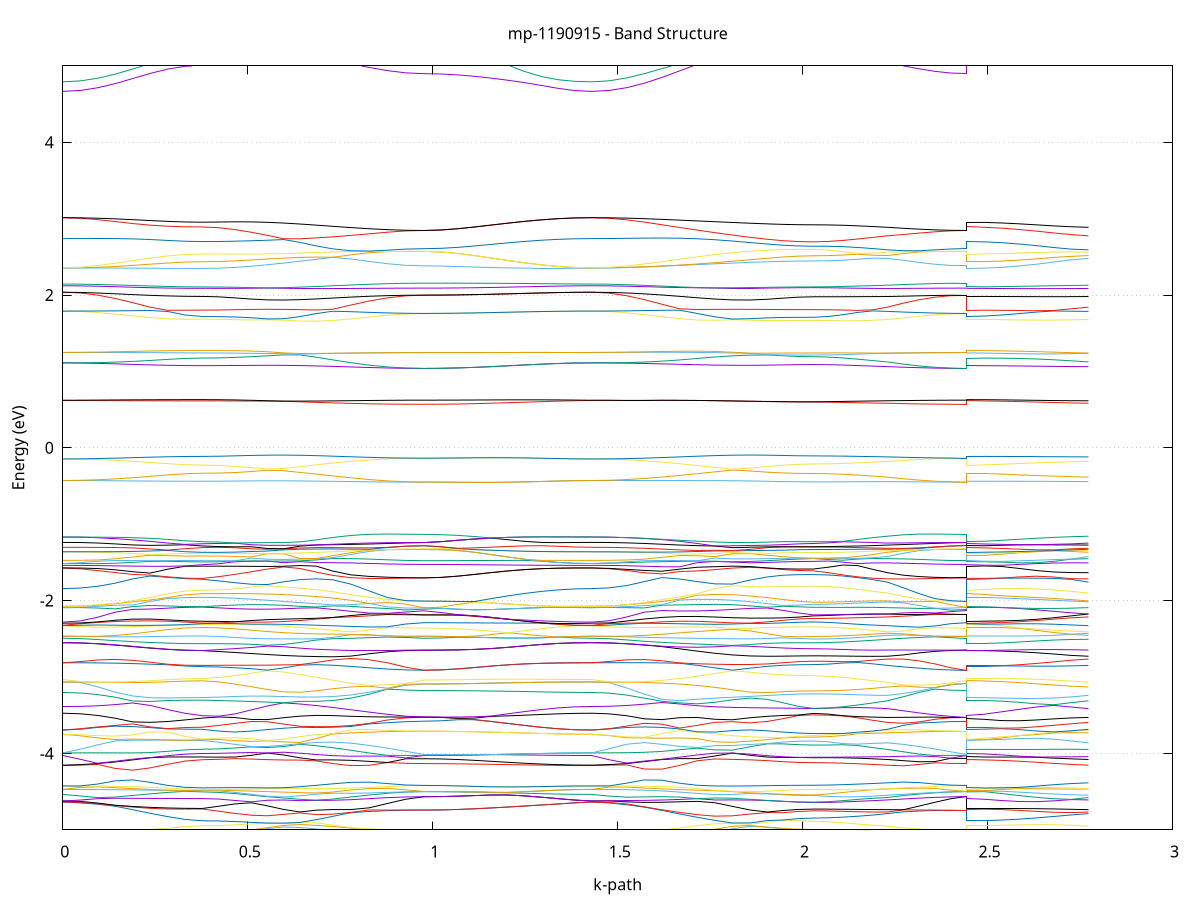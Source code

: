 set title 'mp-1190915 - Band Structure'
set xlabel 'k-path'
set ylabel 'Energy (eV)'
set grid y
set yrange [-5:5]
set terminal png size 800,600
set output 'mp-1190915_bands_gnuplot.png'
plot '-' using 1:2 with lines notitle, '-' using 1:2 with lines notitle, '-' using 1:2 with lines notitle, '-' using 1:2 with lines notitle, '-' using 1:2 with lines notitle, '-' using 1:2 with lines notitle, '-' using 1:2 with lines notitle, '-' using 1:2 with lines notitle, '-' using 1:2 with lines notitle, '-' using 1:2 with lines notitle, '-' using 1:2 with lines notitle, '-' using 1:2 with lines notitle, '-' using 1:2 with lines notitle, '-' using 1:2 with lines notitle, '-' using 1:2 with lines notitle, '-' using 1:2 with lines notitle, '-' using 1:2 with lines notitle, '-' using 1:2 with lines notitle, '-' using 1:2 with lines notitle, '-' using 1:2 with lines notitle, '-' using 1:2 with lines notitle, '-' using 1:2 with lines notitle, '-' using 1:2 with lines notitle, '-' using 1:2 with lines notitle, '-' using 1:2 with lines notitle, '-' using 1:2 with lines notitle, '-' using 1:2 with lines notitle, '-' using 1:2 with lines notitle, '-' using 1:2 with lines notitle, '-' using 1:2 with lines notitle, '-' using 1:2 with lines notitle, '-' using 1:2 with lines notitle, '-' using 1:2 with lines notitle, '-' using 1:2 with lines notitle, '-' using 1:2 with lines notitle, '-' using 1:2 with lines notitle, '-' using 1:2 with lines notitle, '-' using 1:2 with lines notitle, '-' using 1:2 with lines notitle, '-' using 1:2 with lines notitle, '-' using 1:2 with lines notitle, '-' using 1:2 with lines notitle, '-' using 1:2 with lines notitle, '-' using 1:2 with lines notitle, '-' using 1:2 with lines notitle, '-' using 1:2 with lines notitle, '-' using 1:2 with lines notitle, '-' using 1:2 with lines notitle, '-' using 1:2 with lines notitle, '-' using 1:2 with lines notitle, '-' using 1:2 with lines notitle, '-' using 1:2 with lines notitle, '-' using 1:2 with lines notitle, '-' using 1:2 with lines notitle, '-' using 1:2 with lines notitle, '-' using 1:2 with lines notitle, '-' using 1:2 with lines notitle, '-' using 1:2 with lines notitle, '-' using 1:2 with lines notitle, '-' using 1:2 with lines notitle, '-' using 1:2 with lines notitle, '-' using 1:2 with lines notitle, '-' using 1:2 with lines notitle, '-' using 1:2 with lines notitle, '-' using 1:2 with lines notitle, '-' using 1:2 with lines notitle, '-' using 1:2 with lines notitle, '-' using 1:2 with lines notitle, '-' using 1:2 with lines notitle, '-' using 1:2 with lines notitle, '-' using 1:2 with lines notitle, '-' using 1:2 with lines notitle, '-' using 1:2 with lines notitle, '-' using 1:2 with lines notitle, '-' using 1:2 with lines notitle, '-' using 1:2 with lines notitle, '-' using 1:2 with lines notitle, '-' using 1:2 with lines notitle, '-' using 1:2 with lines notitle, '-' using 1:2 with lines notitle, '-' using 1:2 with lines notitle, '-' using 1:2 with lines notitle, '-' using 1:2 with lines notitle, '-' using 1:2 with lines notitle, '-' using 1:2 with lines notitle, '-' using 1:2 with lines notitle, '-' using 1:2 with lines notitle, '-' using 1:2 with lines notitle, '-' using 1:2 with lines notitle, '-' using 1:2 with lines notitle, '-' using 1:2 with lines notitle, '-' using 1:2 with lines notitle, '-' using 1:2 with lines notitle, '-' using 1:2 with lines notitle, '-' using 1:2 with lines notitle, '-' using 1:2 with lines notitle, '-' using 1:2 with lines notitle, '-' using 1:2 with lines notitle, '-' using 1:2 with lines notitle, '-' using 1:2 with lines notitle, '-' using 1:2 with lines notitle, '-' using 1:2 with lines notitle, '-' using 1:2 with lines notitle, '-' using 1:2 with lines notitle, '-' using 1:2 with lines notitle, '-' using 1:2 with lines notitle, '-' using 1:2 with lines notitle, '-' using 1:2 with lines notitle, '-' using 1:2 with lines notitle, '-' using 1:2 with lines notitle, '-' using 1:2 with lines notitle, '-' using 1:2 with lines notitle, '-' using 1:2 with lines notitle, '-' using 1:2 with lines notitle, '-' using 1:2 with lines notitle, '-' using 1:2 with lines notitle, '-' using 1:2 with lines notitle, '-' using 1:2 with lines notitle, '-' using 1:2 with lines notitle, '-' using 1:2 with lines notitle, '-' using 1:2 with lines notitle, '-' using 1:2 with lines notitle, '-' using 1:2 with lines notitle, '-' using 1:2 with lines notitle, '-' using 1:2 with lines notitle, '-' using 1:2 with lines notitle, '-' using 1:2 with lines notitle, '-' using 1:2 with lines notitle, '-' using 1:2 with lines notitle, '-' using 1:2 with lines notitle, '-' using 1:2 with lines notitle, '-' using 1:2 with lines notitle, '-' using 1:2 with lines notitle, '-' using 1:2 with lines notitle, '-' using 1:2 with lines notitle, '-' using 1:2 with lines notitle, '-' using 1:2 with lines notitle, '-' using 1:2 with lines notitle, '-' using 1:2 with lines notitle, '-' using 1:2 with lines notitle, '-' using 1:2 with lines notitle, '-' using 1:2 with lines notitle, '-' using 1:2 with lines notitle, '-' using 1:2 with lines notitle, '-' using 1:2 with lines notitle, '-' using 1:2 with lines notitle, '-' using 1:2 with lines notitle, '-' using 1:2 with lines notitle, '-' using 1:2 with lines notitle, '-' using 1:2 with lines notitle, '-' using 1:2 with lines notitle, '-' using 1:2 with lines notitle, '-' using 1:2 with lines notitle, '-' using 1:2 with lines notitle, '-' using 1:2 with lines notitle, '-' using 1:2 with lines notitle, '-' using 1:2 with lines notitle, '-' using 1:2 with lines notitle, '-' using 1:2 with lines notitle, '-' using 1:2 with lines notitle, '-' using 1:2 with lines notitle, '-' using 1:2 with lines notitle, '-' using 1:2 with lines notitle, '-' using 1:2 with lines notitle, '-' using 1:2 with lines notitle, '-' using 1:2 with lines notitle, '-' using 1:2 with lines notitle, '-' using 1:2 with lines notitle, '-' using 1:2 with lines notitle, '-' using 1:2 with lines notitle, '-' using 1:2 with lines notitle, '-' using 1:2 with lines notitle, '-' using 1:2 with lines notitle, '-' using 1:2 with lines notitle, '-' using 1:2 with lines notitle, '-' using 1:2 with lines notitle
0.000000 -40.125414
0.047197 -40.125414
0.094394 -40.125314
0.141592 -40.125214
0.188789 -40.125014
0.235986 -40.124814
0.283183 -40.124614
0.330380 -40.124514
0.377578 -40.124414
0.377578 -40.124414
0.421525 -40.124414
0.465473 -40.124314
0.509421 -40.124214
0.553368 -40.124014
0.597316 -40.124014
0.641264 -40.124214
0.685211 -40.124414
0.729159 -40.124714
0.729159 -40.124714
0.778754 -40.124914
0.828349 -40.125114
0.877944 -40.125314
0.927538 -40.125414
0.977133 -40.125414
0.977133 -40.125414
1.022375 -40.125414
1.067617 -40.125414
1.112859 -40.125414
1.158101 -40.125414
1.203343 -40.125414
1.248585 -40.125414
1.293827 -40.125414
1.339069 -40.125414
1.384311 -40.125414
1.429553 -40.125414
1.429553 -40.125414
1.477110 -40.125414
1.524666 -40.125314
1.572223 -40.125114
1.619780 -40.124914
1.667337 -40.124714
1.714894 -40.124514
1.762451 -40.124214
1.810007 -40.124014
1.857564 -40.124014
1.905121 -40.124214
1.905121 -40.124214
1.946450 -40.124314
1.987779 -40.124414
2.029108 -40.124414
2.029108 -40.124414
2.069113 -40.124414
2.109117 -40.124514
2.149122 -40.124614
2.189126 -40.124714
2.229131 -40.124814
2.229131 -40.124814
2.272081 -40.125014
2.315031 -40.125214
2.357982 -40.125314
2.400932 -40.125414
2.443883 -40.125414
2.443883 -40.124414
2.490882 -40.124414
2.537881 -40.124514
2.584880 -40.124514
2.631879 -40.124614
2.678878 -40.124714
2.725877 -40.124814
2.772876 -40.124814
e
0.000000 -40.122414
0.047197 -40.122414
0.094394 -40.122514
0.141592 -40.122614
0.188789 -40.122814
0.235986 -40.123014
0.283183 -40.123214
0.330380 -40.123314
0.377578 -40.123414
0.377578 -40.123414
0.421525 -40.123414
0.465473 -40.123514
0.509421 -40.123614
0.553368 -40.123814
0.597316 -40.123814
0.641264 -40.123614
0.685211 -40.123414
0.729159 -40.123114
0.729159 -40.123114
0.778754 -40.122914
0.828349 -40.122714
0.877944 -40.122514
0.927538 -40.122414
0.977133 -40.122414
0.977133 -40.122414
1.022375 -40.122414
1.067617 -40.122414
1.112859 -40.122414
1.158101 -40.122414
1.203343 -40.122414
1.248585 -40.122414
1.293827 -40.122414
1.339069 -40.122414
1.384311 -40.122414
1.429553 -40.122414
1.429553 -40.122414
1.477110 -40.122414
1.524666 -40.122514
1.572223 -40.122714
1.619780 -40.122814
1.667337 -40.123114
1.714894 -40.123314
1.762451 -40.123614
1.810007 -40.123814
1.857564 -40.123814
1.905121 -40.123614
1.905121 -40.123614
1.946450 -40.123514
1.987779 -40.123414
2.029108 -40.123414
2.029108 -40.123414
2.069113 -40.123414
2.109117 -40.123314
2.149122 -40.123214
2.189126 -40.123114
2.229131 -40.123014
2.229131 -40.123014
2.272081 -40.122814
2.315031 -40.122614
2.357982 -40.122514
2.400932 -40.122414
2.443883 -40.122414
2.443883 -40.123414
2.490882 -40.123414
2.537881 -40.123314
2.584880 -40.123314
2.631879 -40.123214
2.678878 -40.123114
2.725877 -40.123014
2.772876 -40.123014
e
0.000000 -39.733314
0.047197 -39.733314
0.094394 -39.733314
0.141592 -39.733414
0.188789 -39.733414
0.235986 -39.733414
0.283183 -39.733414
0.330380 -39.733414
0.377578 -39.733514
0.377578 -39.733514
0.421525 -39.733514
0.465473 -39.733514
0.509421 -39.733514
0.553368 -39.733514
0.597316 -39.733514
0.641264 -39.733514
0.685211 -39.733514
0.729159 -39.733514
0.729159 -39.733514
0.778754 -39.733414
0.828349 -39.733414
0.877944 -39.733314
0.927538 -39.733314
0.977133 -39.733314
0.977133 -39.733314
1.022375 -39.733314
1.067617 -39.733314
1.112859 -39.733314
1.158101 -39.733314
1.203343 -39.733314
1.248585 -39.733314
1.293827 -39.733314
1.339069 -39.733314
1.384311 -39.733314
1.429553 -39.733314
1.429553 -39.733314
1.477110 -39.733314
1.524666 -39.733314
1.572223 -39.733414
1.619780 -39.733414
1.667337 -39.733514
1.714894 -39.733514
1.762451 -39.733514
1.810007 -39.733514
1.857564 -39.733514
1.905121 -39.733514
1.905121 -39.733514
1.946450 -39.733514
1.987779 -39.733514
2.029108 -39.733514
2.029108 -39.733514
2.069113 -39.733514
2.109117 -39.733414
2.149122 -39.733414
2.189126 -39.733414
2.229131 -39.733414
2.229131 -39.733414
2.272081 -39.733414
2.315031 -39.733414
2.357982 -39.733314
2.400932 -39.733314
2.443883 -39.733314
2.443883 -39.733514
2.490882 -39.733514
2.537881 -39.733514
2.584880 -39.733414
2.631879 -39.733414
2.678878 -39.733414
2.725877 -39.733414
2.772876 -39.733414
e
0.000000 -39.733314
0.047197 -39.733314
0.094394 -39.733314
0.141592 -39.733314
0.188789 -39.733314
0.235986 -39.733314
0.283183 -39.733314
0.330380 -39.733314
0.377578 -39.733314
0.377578 -39.733314
0.421525 -39.733314
0.465473 -39.733314
0.509421 -39.733214
0.553368 -39.733214
0.597316 -39.733214
0.641264 -39.733214
0.685211 -39.733214
0.729159 -39.733314
0.729159 -39.733314
0.778754 -39.733314
0.828349 -39.733314
0.877944 -39.733314
0.927538 -39.733314
0.977133 -39.733314
0.977133 -39.733314
1.022375 -39.733314
1.067617 -39.733314
1.112859 -39.733314
1.158101 -39.733314
1.203343 -39.733314
1.248585 -39.733314
1.293827 -39.733314
1.339069 -39.733314
1.384311 -39.733314
1.429553 -39.733314
1.429553 -39.733314
1.477110 -39.733314
1.524666 -39.733314
1.572223 -39.733314
1.619780 -39.733314
1.667337 -39.733314
1.714894 -39.733214
1.762451 -39.733214
1.810007 -39.733214
1.857564 -39.733214
1.905121 -39.733214
1.905121 -39.733214
1.946450 -39.733314
1.987779 -39.733314
2.029108 -39.733314
2.029108 -39.733314
2.069113 -39.733314
2.109117 -39.733314
2.149122 -39.733314
2.189126 -39.733314
2.229131 -39.733314
2.229131 -39.733314
2.272081 -39.733314
2.315031 -39.733314
2.357982 -39.733314
2.400932 -39.733314
2.443883 -39.733314
2.443883 -39.733314
2.490882 -39.733314
2.537881 -39.733314
2.584880 -39.733314
2.631879 -39.733314
2.678878 -39.733314
2.725877 -39.733314
2.772876 -39.733314
e
0.000000 -39.733014
0.047197 -39.733014
0.094394 -39.733014
0.141592 -39.732914
0.188789 -39.732914
0.235986 -39.732914
0.283183 -39.732914
0.330380 -39.732914
0.377578 -39.732914
0.377578 -39.732914
0.421525 -39.732914
0.465473 -39.733014
0.509421 -39.733014
0.553368 -39.733114
0.597316 -39.733114
0.641264 -39.733114
0.685211 -39.733014
0.729159 -39.733014
0.729159 -39.733014
0.778754 -39.733014
0.828349 -39.733014
0.877944 -39.733014
0.927538 -39.733014
0.977133 -39.733014
0.977133 -39.733014
1.022375 -39.733014
1.067617 -39.733014
1.112859 -39.733014
1.158101 -39.733014
1.203343 -39.733014
1.248585 -39.733014
1.293827 -39.733014
1.339069 -39.733014
1.384311 -39.733014
1.429553 -39.733014
1.429553 -39.733014
1.477110 -39.733014
1.524666 -39.733014
1.572223 -39.733014
1.619780 -39.733014
1.667337 -39.733014
1.714894 -39.733014
1.762451 -39.733114
1.810007 -39.733114
1.857564 -39.733114
1.905121 -39.733014
1.905121 -39.733014
1.946450 -39.733014
1.987779 -39.732914
2.029108 -39.732914
2.029108 -39.732914
2.069113 -39.732914
2.109117 -39.732914
2.149122 -39.732914
2.189126 -39.732914
2.229131 -39.732914
2.229131 -39.732914
2.272081 -39.732914
2.315031 -39.732914
2.357982 -39.733014
2.400932 -39.733014
2.443883 -39.733014
2.443883 -39.732914
2.490882 -39.732914
2.537881 -39.732914
2.584880 -39.732914
2.631879 -39.732914
2.678878 -39.732914
2.725877 -39.732914
2.772876 -39.732914
e
0.000000 -39.733014
0.047197 -39.733014
0.094394 -39.732914
0.141592 -39.732914
0.188789 -39.732914
0.235986 -39.732814
0.283183 -39.732814
0.330380 -39.732814
0.377578 -39.732814
0.377578 -39.732814
0.421525 -39.732814
0.465473 -39.732814
0.509421 -39.732714
0.553368 -39.732714
0.597316 -39.732714
0.641264 -39.732714
0.685211 -39.732814
0.729159 -39.732814
0.729159 -39.732814
0.778754 -39.732814
0.828349 -39.732914
0.877944 -39.732914
0.927538 -39.733014
0.977133 -39.733014
0.977133 -39.733014
1.022375 -39.733014
1.067617 -39.733014
1.112859 -39.733014
1.158101 -39.733014
1.203343 -39.733014
1.248585 -39.733014
1.293827 -39.733014
1.339069 -39.733014
1.384311 -39.733014
1.429553 -39.733014
1.429553 -39.733014
1.477110 -39.733014
1.524666 -39.732914
1.572223 -39.732914
1.619780 -39.732814
1.667337 -39.732814
1.714894 -39.732814
1.762451 -39.732714
1.810007 -39.732714
1.857564 -39.732714
1.905121 -39.732714
1.905121 -39.732714
1.946450 -39.732814
1.987779 -39.732814
2.029108 -39.732814
2.029108 -39.732814
2.069113 -39.732814
2.109117 -39.732814
2.149122 -39.732814
2.189126 -39.732814
2.229131 -39.732814
2.229131 -39.732814
2.272081 -39.732914
2.315031 -39.732914
2.357982 -39.732914
2.400932 -39.733014
2.443883 -39.733014
2.443883 -39.732814
2.490882 -39.732814
2.537881 -39.732814
2.584880 -39.732814
2.631879 -39.732814
2.678878 -39.732814
2.725877 -39.732814
2.772876 -39.732814
e
0.000000 -39.591114
0.047197 -39.591114
0.094394 -39.591114
0.141592 -39.591014
0.188789 -39.590914
0.235986 -39.590814
0.283183 -39.590714
0.330380 -39.590614
0.377578 -39.590614
0.377578 -39.590614
0.421525 -39.590614
0.465473 -39.590514
0.509421 -39.590514
0.553368 -39.590414
0.597316 -39.590414
0.641264 -39.590514
0.685211 -39.590614
0.729159 -39.590714
0.729159 -39.590714
0.778754 -39.590914
0.828349 -39.591014
0.877944 -39.591014
0.927538 -39.591114
0.977133 -39.591114
0.977133 -39.591114
1.022375 -39.591114
1.067617 -39.591114
1.112859 -39.591114
1.158101 -39.591114
1.203343 -39.591114
1.248585 -39.591114
1.293827 -39.591114
1.339069 -39.591114
1.384311 -39.591114
1.429553 -39.591114
1.429553 -39.591114
1.477110 -39.591114
1.524666 -39.591014
1.572223 -39.591014
1.619780 -39.590914
1.667337 -39.590814
1.714894 -39.590614
1.762451 -39.590514
1.810007 -39.590414
1.857564 -39.590414
1.905121 -39.590514
1.905121 -39.590514
1.946450 -39.590514
1.987779 -39.590614
2.029108 -39.590614
2.029108 -39.590614
2.069113 -39.590614
2.109117 -39.590614
2.149122 -39.590714
2.189126 -39.590814
2.229131 -39.590814
2.229131 -39.590814
2.272081 -39.590914
2.315031 -39.591014
2.357982 -39.591114
2.400932 -39.591114
2.443883 -39.591114
2.443883 -39.590614
2.490882 -39.590614
2.537881 -39.590614
2.584880 -39.590614
2.631879 -39.590714
2.678878 -39.590714
2.725877 -39.590814
2.772876 -39.590814
e
0.000000 -39.589514
0.047197 -39.589514
0.094394 -39.589514
0.141592 -39.589614
0.188789 -39.589714
0.235986 -39.589814
0.283183 -39.589914
0.330380 -39.590014
0.377578 -39.590014
0.377578 -39.590014
0.421525 -39.590114
0.465473 -39.590114
0.509421 -39.590214
0.553368 -39.590314
0.597316 -39.590314
0.641264 -39.590114
0.685211 -39.590014
0.729159 -39.589914
0.729159 -39.589914
0.778754 -39.589814
0.828349 -39.589614
0.877944 -39.589614
0.927538 -39.589514
0.977133 -39.589514
0.977133 -39.589514
1.022375 -39.589514
1.067617 -39.589514
1.112859 -39.589514
1.158101 -39.589514
1.203343 -39.589514
1.248585 -39.589514
1.293827 -39.589514
1.339069 -39.589514
1.384311 -39.589514
1.429553 -39.589514
1.429553 -39.589514
1.477110 -39.589514
1.524666 -39.589614
1.572223 -39.589614
1.619780 -39.589714
1.667337 -39.589914
1.714894 -39.590014
1.762451 -39.590114
1.810007 -39.590314
1.857564 -39.590214
1.905121 -39.590114
1.905121 -39.590114
1.946450 -39.590114
1.987779 -39.590114
2.029108 -39.590014
2.029108 -39.590014
2.069113 -39.590014
2.109117 -39.590014
2.149122 -39.589914
2.189126 -39.589914
2.229131 -39.589814
2.229131 -39.589814
2.272081 -39.589714
2.315031 -39.589614
2.357982 -39.589514
2.400932 -39.589514
2.443883 -39.589514
2.443883 -39.590014
2.490882 -39.590014
2.537881 -39.590014
2.584880 -39.590014
2.631879 -39.589914
2.678878 -39.589914
2.725877 -39.589814
2.772876 -39.589814
e
0.000000 -39.436414
0.047197 -39.436414
0.094394 -39.436414
0.141592 -39.436414
0.188789 -39.436414
0.235986 -39.436414
0.283183 -39.436414
0.330380 -39.436414
0.377578 -39.436414
0.377578 -39.436414
0.421525 -39.436414
0.465473 -39.436414
0.509421 -39.436414
0.553368 -39.436414
0.597316 -39.436414
0.641264 -39.436414
0.685211 -39.436414
0.729159 -39.436414
0.729159 -39.436414
0.778754 -39.436414
0.828349 -39.436414
0.877944 -39.436414
0.927538 -39.436414
0.977133 -39.436414
0.977133 -39.436414
1.022375 -39.436414
1.067617 -39.436414
1.112859 -39.436414
1.158101 -39.436414
1.203343 -39.436414
1.248585 -39.436414
1.293827 -39.436414
1.339069 -39.436414
1.384311 -39.436414
1.429553 -39.436414
1.429553 -39.436414
1.477110 -39.436414
1.524666 -39.436414
1.572223 -39.436414
1.619780 -39.436414
1.667337 -39.436414
1.714894 -39.436414
1.762451 -39.436414
1.810007 -39.436414
1.857564 -39.436414
1.905121 -39.436414
1.905121 -39.436414
1.946450 -39.436414
1.987779 -39.436414
2.029108 -39.436414
2.029108 -39.436414
2.069113 -39.436414
2.109117 -39.436414
2.149122 -39.436414
2.189126 -39.436414
2.229131 -39.436414
2.229131 -39.436414
2.272081 -39.436414
2.315031 -39.436414
2.357982 -39.436414
2.400932 -39.436414
2.443883 -39.436414
2.443883 -39.436414
2.490882 -39.436414
2.537881 -39.436414
2.584880 -39.436414
2.631879 -39.436414
2.678878 -39.436414
2.725877 -39.436414
2.772876 -39.436414
e
0.000000 -39.436414
0.047197 -39.436414
0.094394 -39.436414
0.141592 -39.436314
0.188789 -39.436214
0.235986 -39.436114
0.283183 -39.436014
0.330380 -39.435914
0.377578 -39.435914
0.377578 -39.435914
0.421525 -39.435914
0.465473 -39.435814
0.509421 -39.435714
0.553368 -39.435614
0.597316 -39.435614
0.641264 -39.435814
0.685211 -39.435914
0.729159 -39.436014
0.729159 -39.436014
0.778754 -39.436214
0.828349 -39.436314
0.877944 -39.436414
0.927538 -39.436414
0.977133 -39.436414
0.977133 -39.436414
1.022375 -39.436414
1.067617 -39.436414
1.112859 -39.436414
1.158101 -39.436414
1.203343 -39.436414
1.248585 -39.436414
1.293827 -39.436414
1.339069 -39.436414
1.384311 -39.436414
1.429553 -39.436414
1.429553 -39.436414
1.477110 -39.436414
1.524666 -39.436414
1.572223 -39.436314
1.619780 -39.436214
1.667337 -39.436014
1.714894 -39.435914
1.762451 -39.435814
1.810007 -39.435614
1.857564 -39.435714
1.905121 -39.435814
1.905121 -39.435814
1.946450 -39.435814
1.987779 -39.435914
2.029108 -39.435914
2.029108 -39.435914
2.069113 -39.435914
2.109117 -39.435914
2.149122 -39.436014
2.189126 -39.436014
2.229131 -39.436114
2.229131 -39.436114
2.272081 -39.436214
2.315031 -39.436314
2.357982 -39.436414
2.400932 -39.436414
2.443883 -39.436414
2.443883 -39.435914
2.490882 -39.435914
2.537881 -39.435914
2.584880 -39.435914
2.631879 -39.436014
2.678878 -39.436014
2.725877 -39.436114
2.772876 -39.436114
e
0.000000 -39.434714
0.047197 -39.434814
0.094394 -39.434814
0.141592 -39.434914
0.188789 -39.435014
0.235986 -39.435114
0.283183 -39.435214
0.330380 -39.435314
0.377578 -39.435314
0.377578 -39.435314
0.421525 -39.435314
0.465473 -39.435414
0.509421 -39.435414
0.553368 -39.435514
0.597316 -39.435514
0.641264 -39.435414
0.685211 -39.435314
0.729159 -39.435214
0.729159 -39.435214
0.778754 -39.435014
0.828349 -39.434914
0.877944 -39.434814
0.927538 -39.434814
0.977133 -39.434714
0.977133 -39.434714
1.022375 -39.434714
1.067617 -39.434714
1.112859 -39.434714
1.158101 -39.434714
1.203343 -39.434714
1.248585 -39.434714
1.293827 -39.434714
1.339069 -39.434714
1.384311 -39.434714
1.429553 -39.434714
1.429553 -39.434714
1.477110 -39.434814
1.524666 -39.434814
1.572223 -39.434914
1.619780 -39.435014
1.667337 -39.435114
1.714894 -39.435314
1.762451 -39.435414
1.810007 -39.435514
1.857564 -39.435514
1.905121 -39.435414
1.905121 -39.435414
1.946450 -39.435414
1.987779 -39.435314
2.029108 -39.435314
2.029108 -39.435314
2.069113 -39.435314
2.109117 -39.435214
2.149122 -39.435214
2.189126 -39.435114
2.229131 -39.435114
2.229131 -39.435114
2.272081 -39.435014
2.315031 -39.434914
2.357982 -39.434814
2.400932 -39.434814
2.443883 -39.434714
2.443883 -39.435314
2.490882 -39.435314
2.537881 -39.435314
2.584880 -39.435214
2.631879 -39.435214
2.678878 -39.435214
2.725877 -39.435114
2.772876 -39.435114
e
0.000000 -39.434714
0.047197 -39.434714
0.094394 -39.434714
0.141592 -39.434714
0.188789 -39.434714
0.235986 -39.434714
0.283183 -39.434714
0.330380 -39.434714
0.377578 -39.434814
0.377578 -39.434814
0.421525 -39.434714
0.465473 -39.434714
0.509421 -39.434714
0.553368 -39.434714
0.597316 -39.434714
0.641264 -39.434714
0.685211 -39.434714
0.729159 -39.434714
0.729159 -39.434714
0.778754 -39.434714
0.828349 -39.434714
0.877944 -39.434714
0.927538 -39.434714
0.977133 -39.434714
0.977133 -39.434714
1.022375 -39.434714
1.067617 -39.434714
1.112859 -39.434714
1.158101 -39.434714
1.203343 -39.434714
1.248585 -39.434714
1.293827 -39.434714
1.339069 -39.434714
1.384311 -39.434714
1.429553 -39.434714
1.429553 -39.434714
1.477110 -39.434714
1.524666 -39.434714
1.572223 -39.434714
1.619780 -39.434714
1.667337 -39.434714
1.714894 -39.434714
1.762451 -39.434714
1.810007 -39.434714
1.857564 -39.434714
1.905121 -39.434714
1.905121 -39.434714
1.946450 -39.434714
1.987779 -39.434714
2.029108 -39.434714
2.029108 -39.434714
2.069113 -39.434714
2.109117 -39.434714
2.149122 -39.434714
2.189126 -39.434714
2.229131 -39.434714
2.229131 -39.434714
2.272081 -39.434714
2.315031 -39.434714
2.357982 -39.434714
2.400932 -39.434714
2.443883 -39.434714
2.443883 -39.434814
2.490882 -39.434714
2.537881 -39.434714
2.584880 -39.434714
2.631879 -39.434714
2.678878 -39.434714
2.725877 -39.434714
2.772876 -39.434714
e
0.000000 -39.135514
0.047197 -39.135514
0.094394 -39.135514
0.141592 -39.135514
0.188789 -39.135414
0.235986 -39.135414
0.283183 -39.135414
0.330380 -39.135414
0.377578 -39.135414
0.377578 -39.135414
0.421525 -39.135414
0.465473 -39.135414
0.509421 -39.135414
0.553368 -39.135314
0.597316 -39.135314
0.641264 -39.135414
0.685211 -39.135414
0.729159 -39.135414
0.729159 -39.135414
0.778754 -39.135414
0.828349 -39.135514
0.877944 -39.135514
0.927538 -39.135514
0.977133 -39.135514
0.977133 -39.135514
1.022375 -39.135514
1.067617 -39.135514
1.112859 -39.135514
1.158101 -39.135514
1.203343 -39.135514
1.248585 -39.135514
1.293827 -39.135514
1.339069 -39.135514
1.384311 -39.135514
1.429553 -39.135514
1.429553 -39.135514
1.477110 -39.135514
1.524666 -39.135514
1.572223 -39.135514
1.619780 -39.135414
1.667337 -39.135414
1.714894 -39.135414
1.762451 -39.135414
1.810007 -39.135314
1.857564 -39.135314
1.905121 -39.135414
1.905121 -39.135414
1.946450 -39.135414
1.987779 -39.135414
2.029108 -39.135414
2.029108 -39.135414
2.069113 -39.135414
2.109117 -39.135414
2.149122 -39.135414
2.189126 -39.135414
2.229131 -39.135414
2.229131 -39.135414
2.272081 -39.135414
2.315031 -39.135514
2.357982 -39.135514
2.400932 -39.135514
2.443883 -39.135514
2.443883 -39.135414
2.490882 -39.135414
2.537881 -39.135414
2.584880 -39.135414
2.631879 -39.135414
2.678878 -39.135414
2.725877 -39.135414
2.772876 -39.135414
e
0.000000 -39.135214
0.047197 -39.135214
0.094394 -39.135214
0.141592 -39.135214
0.188789 -39.135214
0.235986 -39.135214
0.283183 -39.135214
0.330380 -39.135314
0.377578 -39.135314
0.377578 -39.135314
0.421525 -39.135314
0.465473 -39.135314
0.509421 -39.135314
0.553368 -39.135314
0.597316 -39.135314
0.641264 -39.135314
0.685211 -39.135314
0.729159 -39.135214
0.729159 -39.135214
0.778754 -39.135214
0.828349 -39.135214
0.877944 -39.135214
0.927538 -39.135214
0.977133 -39.135214
0.977133 -39.135214
1.022375 -39.135214
1.067617 -39.135214
1.112859 -39.135214
1.158101 -39.135214
1.203343 -39.135214
1.248585 -39.135214
1.293827 -39.135214
1.339069 -39.135214
1.384311 -39.135214
1.429553 -39.135214
1.429553 -39.135214
1.477110 -39.135214
1.524666 -39.135214
1.572223 -39.135214
1.619780 -39.135214
1.667337 -39.135214
1.714894 -39.135314
1.762451 -39.135314
1.810007 -39.135314
1.857564 -39.135314
1.905121 -39.135314
1.905121 -39.135314
1.946450 -39.135314
1.987779 -39.135314
2.029108 -39.135314
2.029108 -39.135314
2.069113 -39.135314
2.109117 -39.135314
2.149122 -39.135314
2.189126 -39.135214
2.229131 -39.135214
2.229131 -39.135214
2.272081 -39.135214
2.315031 -39.135214
2.357982 -39.135214
2.400932 -39.135214
2.443883 -39.135214
2.443883 -39.135314
2.490882 -39.135314
2.537881 -39.135314
2.584880 -39.135314
2.631879 -39.135314
2.678878 -39.135214
2.725877 -39.135214
2.772876 -39.135214
e
0.000000 -38.979114
0.047197 -38.979114
0.094394 -38.979114
0.141592 -38.979114
0.188789 -38.979114
0.235986 -38.979114
0.283183 -38.979114
0.330380 -38.979114
0.377578 -38.979114
0.377578 -38.979114
0.421525 -38.979114
0.465473 -38.979114
0.509421 -38.979114
0.553368 -38.979114
0.597316 -38.979114
0.641264 -38.979114
0.685211 -38.979114
0.729159 -38.979114
0.729159 -38.979114
0.778754 -38.979114
0.828349 -38.979114
0.877944 -38.979114
0.927538 -38.979114
0.977133 -38.979114
0.977133 -38.979114
1.022375 -38.979114
1.067617 -38.979114
1.112859 -38.979114
1.158101 -38.979114
1.203343 -38.979114
1.248585 -38.979114
1.293827 -38.979114
1.339069 -38.979114
1.384311 -38.979114
1.429553 -38.979114
1.429553 -38.979114
1.477110 -38.979114
1.524666 -38.979114
1.572223 -38.979114
1.619780 -38.979114
1.667337 -38.979114
1.714894 -38.979114
1.762451 -38.979114
1.810007 -38.979114
1.857564 -38.979114
1.905121 -38.979114
1.905121 -38.979114
1.946450 -38.979114
1.987779 -38.979114
2.029108 -38.979114
2.029108 -38.979114
2.069113 -38.979114
2.109117 -38.979114
2.149122 -38.979114
2.189126 -38.979114
2.229131 -38.979114
2.229131 -38.979114
2.272081 -38.979114
2.315031 -38.979114
2.357982 -38.979114
2.400932 -38.979114
2.443883 -38.979114
2.443883 -38.979114
2.490882 -38.979114
2.537881 -38.979114
2.584880 -38.979114
2.631879 -38.979114
2.678878 -38.979114
2.725877 -38.979114
2.772876 -38.979114
e
0.000000 -38.979114
0.047197 -38.979114
0.094394 -38.979014
0.141592 -38.978914
0.188789 -38.978714
0.235986 -38.978514
0.283183 -38.978414
0.330380 -38.978214
0.377578 -38.978214
0.377578 -38.978214
0.421525 -38.978114
0.465473 -38.978014
0.509421 -38.977914
0.553368 -38.977714
0.597316 -38.977714
0.641264 -38.977914
0.685211 -38.978214
0.729159 -38.978414
0.729159 -38.978414
0.778754 -38.978614
0.828349 -38.978814
0.877944 -38.979014
0.927538 -38.979114
0.977133 -38.979114
0.977133 -38.979114
1.022375 -38.979114
1.067617 -38.979114
1.112859 -38.979114
1.158101 -38.979114
1.203343 -38.979114
1.248585 -38.979114
1.293827 -38.979114
1.339069 -38.979114
1.384311 -38.979114
1.429553 -38.979114
1.429553 -38.979114
1.477110 -38.979114
1.524666 -38.979014
1.572223 -38.978814
1.619780 -38.978614
1.667337 -38.978414
1.714894 -38.978214
1.762451 -38.978014
1.810007 -38.977714
1.857564 -38.977814
1.905121 -38.977914
1.905121 -38.977914
1.946450 -38.978114
1.987779 -38.978114
2.029108 -38.978214
2.029108 -38.978214
2.069113 -38.978214
2.109117 -38.978214
2.149122 -38.978314
2.189126 -38.978414
2.229131 -38.978614
2.229131 -38.978614
2.272081 -38.978714
2.315031 -38.978914
2.357982 -38.979014
2.400932 -38.979114
2.443883 -38.979114
2.443883 -38.978214
2.490882 -38.978214
2.537881 -38.978214
2.584880 -38.978314
2.631879 -38.978314
2.678878 -38.978414
2.725877 -38.978514
2.772876 -38.978614
e
0.000000 -38.976214
0.047197 -38.976214
0.094394 -38.976314
0.141592 -38.976414
0.188789 -38.976514
0.235986 -38.976714
0.283183 -38.976914
0.330380 -38.977014
0.377578 -38.977114
0.377578 -38.977114
0.421525 -38.977114
0.465473 -38.977214
0.509421 -38.977414
0.553368 -38.977514
0.597316 -38.977514
0.641264 -38.977314
0.685211 -38.977114
0.729159 -38.976914
0.729159 -38.976914
0.778754 -38.976614
0.828349 -38.976514
0.877944 -38.976314
0.927538 -38.976214
0.977133 -38.976214
0.977133 -38.976214
1.022375 -38.976214
1.067617 -38.976214
1.112859 -38.976214
1.158101 -38.976214
1.203343 -38.976214
1.248585 -38.976214
1.293827 -38.976214
1.339069 -38.976214
1.384311 -38.976214
1.429553 -38.976214
1.429553 -38.976214
1.477110 -38.976214
1.524666 -38.976314
1.572223 -38.976414
1.619780 -38.976614
1.667337 -38.976814
1.714894 -38.977114
1.762451 -38.977314
1.810007 -38.977514
1.857564 -38.977514
1.905121 -38.977314
1.905121 -38.977314
1.946450 -38.977214
1.987779 -38.977114
2.029108 -38.977114
2.029108 -38.977114
2.069113 -38.977114
2.109117 -38.977014
2.149122 -38.976914
2.189126 -38.976814
2.229131 -38.976714
2.229131 -38.976714
2.272081 -38.976514
2.315031 -38.976414
2.357982 -38.976314
2.400932 -38.976214
2.443883 -38.976214
2.443883 -38.977114
2.490882 -38.977114
2.537881 -38.977114
2.584880 -38.977014
2.631879 -38.976914
2.678878 -38.976914
2.725877 -38.976814
2.772876 -38.976714
e
0.000000 -38.976214
0.047197 -38.976214
0.094394 -38.976214
0.141592 -38.976214
0.188789 -38.976214
0.235986 -38.976214
0.283183 -38.976114
0.330380 -38.976114
0.377578 -38.976114
0.377578 -38.976114
0.421525 -38.976114
0.465473 -38.976114
0.509421 -38.976114
0.553368 -38.976114
0.597316 -38.976114
0.641264 -38.976114
0.685211 -38.976114
0.729159 -38.976114
0.729159 -38.976114
0.778754 -38.976214
0.828349 -38.976214
0.877944 -38.976214
0.927538 -38.976214
0.977133 -38.976214
0.977133 -38.976214
1.022375 -38.976214
1.067617 -38.976214
1.112859 -38.976214
1.158101 -38.976214
1.203343 -38.976214
1.248585 -38.976214
1.293827 -38.976214
1.339069 -38.976214
1.384311 -38.976214
1.429553 -38.976214
1.429553 -38.976214
1.477110 -38.976214
1.524666 -38.976214
1.572223 -38.976214
1.619780 -38.976214
1.667337 -38.976114
1.714894 -38.976114
1.762451 -38.976114
1.810007 -38.976114
1.857564 -38.976114
1.905121 -38.976114
1.905121 -38.976114
1.946450 -38.976114
1.987779 -38.976114
2.029108 -38.976114
2.029108 -38.976114
2.069113 -38.976114
2.109117 -38.976114
2.149122 -38.976114
2.189126 -38.976114
2.229131 -38.976214
2.229131 -38.976214
2.272081 -38.976214
2.315031 -38.976214
2.357982 -38.976214
2.400932 -38.976214
2.443883 -38.976214
2.443883 -38.976114
2.490882 -38.976114
2.537881 -38.976114
2.584880 -38.976114
2.631879 -38.976114
2.678878 -38.976114
2.725877 -38.976114
2.772876 -38.976214
e
0.000000 -15.572814
0.047197 -15.570914
0.094394 -15.565214
0.141592 -15.556014
0.188789 -15.543414
0.235986 -15.527914
0.283183 -15.510314
0.330380 -15.492614
0.377578 -15.482614
0.377578 -15.482614
0.421525 -15.481214
0.465473 -15.477214
0.509421 -15.470714
0.553368 -15.461914
0.597316 -15.457614
0.641264 -15.465214
0.685211 -15.473514
0.729159 -15.482114
0.729159 -15.482114
0.778754 -15.491514
0.828349 -15.499714
0.877944 -15.506014
0.927538 -15.510014
0.977133 -15.511414
0.977133 -15.511414
1.022375 -15.513614
1.067617 -15.519514
1.112859 -15.527914
1.158101 -15.537414
1.203343 -15.546814
1.248585 -15.555514
1.293827 -15.562814
1.339069 -15.568214
1.384311 -15.571614
1.429553 -15.572814
1.429553 -15.572814
1.477110 -15.570714
1.524666 -15.564614
1.572223 -15.554714
1.619780 -15.541314
1.667337 -15.524814
1.714894 -15.506014
1.762451 -15.485714
1.810007 -15.465014
1.857564 -15.462914
1.905121 -15.475214
1.905121 -15.475214
1.946450 -15.482814
1.987779 -15.487414
2.029108 -15.489014
2.029108 -15.489014
2.069113 -15.488714
2.109117 -15.488014
2.149122 -15.487414
2.189126 -15.487614
2.229131 -15.489614
2.229131 -15.489614
2.272081 -15.496314
2.315031 -15.502514
2.357982 -15.507314
2.400932 -15.510414
2.443883 -15.511414
2.443883 -15.482614
2.490882 -15.482814
2.537881 -15.483214
2.584880 -15.483614
2.631879 -15.484014
2.678878 -15.484814
2.725877 -15.486414
2.772876 -15.489614
e
0.000000 -15.316914
0.047197 -15.320314
0.094394 -15.330014
0.141592 -15.344914
0.188789 -15.363914
0.235986 -15.385414
0.283183 -15.407814
0.330380 -15.428814
0.377578 -15.439814
0.377578 -15.439814
0.421525 -15.440514
0.465473 -15.442614
0.509421 -15.446114
0.553368 -15.451214
0.597316 -15.451414
0.641264 -15.439714
0.685211 -15.427414
0.729159 -15.415214
0.729159 -15.415214
0.778754 -15.402514
0.828349 -15.391914
0.877944 -15.383914
0.927538 -15.379014
0.977133 -15.377414
0.977133 -15.377414
1.022375 -15.375214
1.067617 -15.369414
1.112859 -15.361114
1.158101 -15.351714
1.203343 -15.342414
1.248585 -15.333814
1.293827 -15.326714
1.339069 -15.321414
1.384311 -15.318114
1.429553 -15.316914
1.429553 -15.316914
1.477110 -15.320714
1.524666 -15.331514
1.572223 -15.347514
1.619780 -15.366914
1.667337 -15.387914
1.714894 -15.409114
1.762451 -15.429314
1.810007 -15.447514
1.857564 -15.445214
1.905121 -15.427814
1.905121 -15.427814
1.946450 -15.416014
1.987779 -15.408414
2.029108 -15.405714
2.029108 -15.405714
2.069113 -15.406014
2.109117 -15.406814
2.149122 -15.407514
2.189126 -15.407214
2.229131 -15.405114
2.229131 -15.405114
2.272081 -15.396214
2.315031 -15.388314
2.357982 -15.382314
2.400932 -15.378614
2.443883 -15.377414
2.443883 -15.439814
2.490882 -15.438614
2.537881 -15.435214
2.584880 -15.430414
2.631879 -15.424614
2.678878 -15.418314
2.725877 -15.411914
2.772876 -15.405114
e
0.000000 -15.091214
0.047197 -15.090814
0.094394 -15.089914
0.141592 -15.088514
0.188789 -15.086814
0.235986 -15.085114
0.283183 -15.083614
0.330380 -15.082614
0.377578 -15.082314
0.377578 -15.082314
0.421525 -15.087314
0.465473 -15.095814
0.509421 -15.103614
0.553368 -15.109514
0.597316 -15.112814
0.641264 -15.113314
0.685211 -15.111014
0.729159 -15.106314
0.729159 -15.106314
0.778754 -15.098614
0.828349 -15.089314
0.877944 -15.079714
0.927538 -15.071714
0.977133 -15.068414
0.977133 -15.068414
1.022375 -15.069314
1.067617 -15.071914
1.112859 -15.075214
1.158101 -15.078914
1.203343 -15.082414
1.248585 -15.085414
1.293827 -15.087914
1.339069 -15.089714
1.384311 -15.090814
1.429553 -15.091214
1.429553 -15.091214
1.477110 -15.091514
1.524666 -15.092614
1.572223 -15.094414
1.619780 -15.096914
1.667337 -15.100014
1.714894 -15.103614
1.762451 -15.107214
1.810007 -15.110614
1.857564 -15.113314
1.905121 -15.115014
1.905121 -15.115014
1.946450 -15.115714
1.987779 -15.115714
2.029108 -15.115614
2.029108 -15.115614
2.069113 -15.114814
2.109117 -15.112414
2.149122 -15.108514
2.189126 -15.103314
2.229131 -15.097114
2.229131 -15.097114
2.272081 -15.090914
2.315031 -15.083914
2.357982 -15.076814
2.400932 -15.070914
2.443883 -15.068414
2.443883 -15.082314
2.490882 -15.082814
2.537881 -15.084314
2.584880 -15.086514
2.631879 -15.089214
2.678878 -15.092114
2.725877 -15.094814
2.772876 -15.097114
e
0.000000 -15.091214
0.047197 -15.090114
0.094394 -15.087014
0.141592 -15.082714
0.188789 -15.077614
0.235986 -15.072514
0.283183 -15.068014
0.330380 -15.064814
0.377578 -15.063714
0.377578 -15.063714
0.421525 -15.058414
0.465473 -15.049114
0.509421 -15.041314
0.553368 -15.050914
0.597316 -15.060114
0.641264 -15.068214
0.685211 -15.074814
0.729159 -15.079314
0.729159 -15.079314
0.778754 -15.081314
0.828349 -15.080014
0.877944 -15.075914
0.927538 -15.070914
0.977133 -15.068414
0.977133 -15.068414
1.022375 -15.069314
1.067617 -15.071914
1.112859 -15.075214
1.158101 -15.078914
1.203343 -15.082414
1.248585 -15.085414
1.293827 -15.087914
1.339069 -15.089714
1.384311 -15.090814
1.429553 -15.091214
1.429553 -15.091214
1.477110 -15.089314
1.524666 -15.084014
1.572223 -15.076414
1.619780 -15.067414
1.667337 -15.057714
1.714894 -15.048014
1.762451 -15.042114
1.810007 -15.051814
1.857564 -15.061814
1.905121 -15.071414
1.905121 -15.071414
1.946450 -15.078714
1.987779 -15.083814
2.029108 -15.085714
2.029108 -15.085714
2.069113 -15.085814
2.109117 -15.085914
2.149122 -15.086114
2.189126 -15.086314
2.229131 -15.086514
2.229131 -15.086514
2.272081 -15.084314
2.315031 -15.080214
2.357982 -15.075114
2.400932 -15.070414
2.443883 -15.068414
2.443883 -15.063714
2.490882 -15.065314
2.537881 -15.069514
2.584880 -15.074914
2.631879 -15.080314
2.678878 -15.084614
2.725877 -15.086814
2.772876 -15.086514
e
0.000000 -15.002614
0.047197 -15.003114
0.094394 -15.004614
0.141592 -15.007014
0.188789 -15.010114
0.235986 -15.013614
0.283183 -15.016914
0.330380 -15.019514
0.377578 -15.020414
0.377578 -15.020414
0.421525 -15.024214
0.465473 -15.032114
0.509421 -15.039614
0.553368 -15.031114
0.597316 -15.023814
0.641264 -15.018114
0.685211 -15.014214
0.729159 -15.012214
0.729159 -15.012214
0.778754 -15.012514
0.828349 -15.015414
0.877944 -15.020214
0.927538 -15.025214
0.977133 -15.027614
0.977133 -15.027614
1.022375 -15.026514
1.067617 -15.023814
1.112859 -15.020114
1.158101 -15.016114
1.203343 -15.012314
1.248585 -15.009014
1.293827 -15.006214
1.339069 -15.004214
1.384311 -15.003014
1.429553 -15.002614
1.429553 -15.002614
1.477110 -15.003714
1.524666 -15.006714
1.572223 -15.011514
1.619780 -15.017614
1.667337 -15.024814
1.714894 -15.033114
1.762451 -15.038714
1.810007 -15.030114
1.857564 -15.022814
1.905121 -15.017114
1.905121 -15.017114
1.946450 -15.013714
1.987779 -15.011814
2.029108 -15.011114
2.029108 -15.011114
2.069113 -15.011114
2.109117 -15.011114
2.149122 -15.011014
2.189126 -15.010914
2.229131 -15.010814
2.229131 -15.010814
2.272081 -15.013114
2.315031 -15.016914
2.357982 -15.021514
2.400932 -15.025714
2.443883 -15.027614
2.443883 -15.020414
2.490882 -15.019414
2.537881 -15.016914
2.584880 -15.013814
2.631879 -15.011214
2.678878 -15.009614
2.725877 -15.009414
2.772876 -15.010814
e
0.000000 -15.002614
0.047197 -15.002614
0.094394 -15.002314
0.141592 -15.002014
0.188789 -15.001714
0.235986 -15.001314
0.283183 -15.000914
0.330380 -15.000714
0.377578 -15.000614
0.377578 -15.000614
0.421525 -14.997714
0.465473 -14.992214
0.509421 -14.986914
0.553368 -14.983014
0.597316 -14.981014
0.641264 -14.981214
0.685211 -14.983914
0.729159 -14.988814
0.729159 -14.988814
0.778754 -14.996514
0.828349 -15.005814
0.877944 -15.015514
0.927538 -15.023914
0.977133 -15.027614
0.977133 -15.027614
1.022375 -15.026514
1.067617 -15.023814
1.112859 -15.020114
1.158101 -15.016114
1.203343 -15.012314
1.248585 -15.009014
1.293827 -15.006214
1.339069 -15.004214
1.384311 -15.003014
1.429553 -15.002614
1.429553 -15.002614
1.477110 -15.001914
1.524666 -14.999914
1.572223 -14.997014
1.619780 -14.993614
1.667337 -14.990214
1.714894 -14.987114
1.762451 -14.984514
1.810007 -14.982414
1.857564 -14.980514
1.905121 -14.978814
1.905121 -14.978814
1.946450 -14.977314
1.987779 -14.976314
2.029108 -14.975914
2.029108 -14.975914
2.069113 -14.976714
2.109117 -14.979014
2.149122 -14.982714
2.189126 -14.987914
2.229131 -14.994114
2.229131 -14.994114
2.272081 -15.001614
2.315031 -15.009914
2.357982 -15.018114
2.400932 -15.024814
2.443883 -15.027614
2.443883 -15.000614
2.490882 -15.000314
2.537881 -14.999514
2.584880 -14.998414
2.631879 -14.997114
2.678878 -14.995814
2.725877 -14.994814
2.772876 -14.994114
e
0.000000 -14.907214
0.047197 -14.906314
0.094394 -14.903814
0.141592 -14.899714
0.188789 -14.894014
0.235986 -14.887114
0.283183 -14.879414
0.330380 -14.872414
0.377578 -14.869114
0.377578 -14.869114
0.421525 -14.869014
0.465473 -14.868514
0.509421 -14.867414
0.553368 -14.865014
0.597316 -14.868514
0.641264 -14.880614
0.685211 -14.892314
0.729159 -14.903114
0.729159 -14.903114
0.778754 -14.913414
0.828349 -14.921314
0.877944 -14.926714
0.927538 -14.929814
0.977133 -14.930814
0.977133 -14.930814
1.022375 -14.930314
1.067617 -14.928814
1.112859 -14.926514
1.158101 -14.923414
1.203343 -14.919914
1.248585 -14.916214
1.293827 -14.912714
1.339069 -14.909814
1.384311 -14.907814
1.429553 -14.907214
1.429553 -14.907214
1.477110 -14.906014
1.524666 -14.902714
1.572223 -14.897614
1.619780 -14.891114
1.667337 -14.883714
1.714894 -14.876414
1.762451 -14.869914
1.810007 -14.865514
1.857564 -14.867514
1.905121 -14.875514
1.905121 -14.875514
1.946450 -14.880614
1.987779 -14.883814
2.029108 -14.884914
2.029108 -14.884914
2.069113 -14.887914
2.109117 -14.893714
2.149122 -14.899814
2.189126 -14.905414
2.229131 -14.910314
2.229131 -14.910314
2.272081 -14.917914
2.315031 -14.923814
2.357982 -14.927714
2.400932 -14.930014
2.443883 -14.930814
2.443883 -14.869114
2.490882 -14.870814
2.537881 -14.875514
2.584880 -14.882314
2.631879 -14.890014
2.678878 -14.897714
2.725877 -14.904714
2.772876 -14.910314
e
0.000000 -14.749314
0.047197 -14.754214
0.094394 -14.765614
0.141592 -14.779314
0.188789 -14.793414
0.235986 -14.807014
0.283183 -14.819414
0.330380 -14.829214
0.377578 -14.833414
0.377578 -14.833414
0.421525 -14.834914
0.465473 -14.839514
0.509421 -14.847114
0.553368 -14.857114
0.597316 -14.860814
0.641264 -14.854314
0.685211 -14.845414
0.729159 -14.834314
0.729159 -14.834314
0.778754 -14.819714
0.828349 -14.803814
0.877944 -14.788414
0.927538 -14.776114
0.977133 -14.771214
0.977133 -14.771214
1.022375 -14.770814
1.067617 -14.769314
1.112859 -14.767114
1.158101 -14.764214
1.203343 -14.760814
1.248585 -14.757414
1.293827 -14.754214
1.339069 -14.751614
1.384311 -14.749914
1.429553 -14.749314
1.429553 -14.749314
1.477110 -14.755314
1.524666 -14.768814
1.572223 -14.785014
1.619780 -14.801514
1.667337 -14.817414
1.714894 -14.832214
1.762451 -14.845614
1.810007 -14.857414
1.857564 -14.863514
1.905121 -14.863814
1.905121 -14.863814
1.946450 -14.864814
1.987779 -14.865714
2.029108 -14.866114
2.029108 -14.866114
2.069113 -14.862514
2.109117 -14.854914
2.149122 -14.845814
2.189126 -14.836114
2.229131 -14.826014
2.229131 -14.826014
2.272081 -14.811814
2.315031 -14.797614
2.357982 -14.784714
2.400932 -14.775014
2.443883 -14.771214
2.443883 -14.833414
2.490882 -14.833314
2.537881 -14.833014
2.584880 -14.832614
2.631879 -14.832014
2.678878 -14.830914
2.725877 -14.829014
2.772876 -14.826014
e
0.000000 -14.749314
0.047197 -14.750214
0.094394 -14.752814
0.141592 -14.756614
0.188789 -14.761114
0.235986 -14.765514
0.283183 -14.769314
0.330380 -14.771914
0.377578 -14.772814
0.377578 -14.772814
0.421525 -14.773314
0.465473 -14.774414
0.509421 -14.775314
0.553368 -14.775614
0.597316 -14.775214
0.641264 -14.774514
0.685211 -14.773714
0.729159 -14.772914
0.729159 -14.772914
0.778754 -14.772214
0.828349 -14.771714
0.877944 -14.771414
0.927538 -14.771314
0.977133 -14.771214
0.977133 -14.771214
1.022375 -14.770814
1.067617 -14.769314
1.112859 -14.767114
1.158101 -14.764214
1.203343 -14.760814
1.248585 -14.757414
1.293827 -14.754214
1.339069 -14.751614
1.384311 -14.749914
1.429553 -14.749314
1.429553 -14.749314
1.477110 -14.750014
1.524666 -14.752114
1.572223 -14.755514
1.619780 -14.759914
1.667337 -14.765014
1.714894 -14.770114
1.762451 -14.774014
1.810007 -14.775714
1.857564 -14.774514
1.905121 -14.771214
1.905121 -14.771214
1.946450 -14.767714
1.987779 -14.765014
2.029108 -14.764014
2.029108 -14.764014
2.069113 -14.764414
2.109117 -14.765514
2.149122 -14.767114
2.189126 -14.769014
2.229131 -14.770714
2.229131 -14.770714
2.272081 -14.771214
2.315031 -14.771314
2.357982 -14.771314
2.400932 -14.771314
2.443883 -14.771214
2.443883 -14.772814
2.490882 -14.772814
2.537881 -14.772914
2.584880 -14.772914
2.631879 -14.772814
2.678878 -14.772514
2.725877 -14.771814
2.772876 -14.770714
e
0.000000 -14.684814
0.047197 -14.680414
0.094394 -14.671414
0.141592 -14.663214
0.188789 -14.656714
0.235986 -14.651114
0.283183 -14.646114
0.330380 -14.641914
0.377578 -14.640114
0.377578 -14.640114
0.421525 -14.639114
0.465473 -14.636214
0.509421 -14.631914
0.553368 -14.626814
0.597316 -14.630314
0.641264 -14.635514
0.685211 -14.641514
0.729159 -14.648014
0.729159 -14.648014
0.778754 -14.655514
0.828349 -14.662814
0.877944 -14.669614
0.927538 -14.675214
0.977133 -14.677614
0.977133 -14.677614
1.022375 -14.676914
1.067617 -14.675014
1.112859 -14.671814
1.158101 -14.667714
1.203343 -14.663114
1.248585 -14.668314
1.293827 -14.675014
1.339069 -14.680214
1.384311 -14.683614
1.429553 -14.684814
1.429553 -14.684814
1.477110 -14.679914
1.524666 -14.670214
1.572223 -14.661714
1.619780 -14.654414
1.667337 -14.647614
1.714894 -14.640914
1.762451 -14.634214
1.810007 -14.627814
1.857564 -14.628914
1.905121 -14.632514
1.905121 -14.632514
1.946450 -14.634914
1.987779 -14.636514
2.029108 -14.637014
2.029108 -14.637014
2.069113 -14.638114
2.109117 -14.641114
2.149122 -14.644914
2.189126 -14.649114
2.229131 -14.653214
2.229131 -14.653214
2.272081 -14.659514
2.315031 -14.665714
2.357982 -14.671314
2.400932 -14.675814
2.443883 -14.677614
2.443883 -14.640114
2.490882 -14.640514
2.537881 -14.641414
2.584880 -14.642814
2.631879 -14.644914
2.678878 -14.647414
2.725877 -14.650314
2.772876 -14.653214
e
0.000000 -14.645114
0.047197 -14.642914
0.094394 -14.635614
0.141592 -14.622614
0.188789 -14.607814
0.235986 -14.606914
0.283183 -14.612014
0.330380 -14.616614
0.377578 -14.618614
0.377578 -14.618614
0.421525 -14.619114
0.465473 -14.620414
0.509421 -14.622714
0.553368 -14.626014
0.597316 -14.621014
0.641264 -14.614914
0.685211 -14.608714
0.729159 -14.602614
0.729159 -14.602614
0.778754 -14.596214
0.828349 -14.597214
0.877944 -14.616614
0.927538 -14.630114
0.977133 -14.635014
0.977133 -14.635014
1.022375 -14.636414
1.067617 -14.640314
1.112859 -14.646214
1.158101 -14.653314
1.203343 -14.660714
1.248585 -14.657914
1.293827 -14.653014
1.339069 -14.648914
1.384311 -14.646114
1.429553 -14.645114
1.429553 -14.645114
1.477110 -14.642214
1.524666 -14.632714
1.572223 -14.616314
1.619780 -14.600714
1.667337 -14.607414
1.714894 -14.613814
1.762451 -14.619514
1.810007 -14.624614
1.857564 -14.622114
1.905121 -14.617414
1.905121 -14.617414
1.946450 -14.614314
1.987779 -14.612414
2.029108 -14.611814
2.029108 -14.611814
2.069113 -14.610714
2.109117 -14.608214
2.149122 -14.604814
2.189126 -14.601414
2.229131 -14.598214
2.229131 -14.598214
2.272081 -14.593414
2.315031 -14.605614
2.357982 -14.621014
2.400932 -14.631314
2.443883 -14.635014
2.443883 -14.618614
2.490882 -14.617814
2.537881 -14.615714
2.584880 -14.612714
2.631879 -14.609214
2.678878 -14.605414
2.725877 -14.601614
2.772876 -14.598214
e
0.000000 -14.583614
0.047197 -14.584714
0.094394 -14.587614
0.141592 -14.591814
0.188789 -14.594214
0.235986 -14.581614
0.283183 -14.563414
0.330380 -14.548614
0.377578 -14.542414
0.377578 -14.542414
0.421525 -14.539814
0.465473 -14.532414
0.509421 -14.520814
0.553368 -14.506214
0.597316 -14.498414
0.641264 -14.514314
0.685211 -14.532314
0.729159 -14.551914
0.729159 -14.551914
0.778754 -14.574914
0.828349 -14.590714
0.877944 -14.586414
0.927538 -14.583714
0.977133 -14.582814
0.977133 -14.582814
1.022375 -14.582414
1.067617 -14.581514
1.112859 -14.580614
1.158101 -14.579914
1.203343 -14.579814
1.248585 -14.580314
1.293827 -14.581214
1.339069 -14.582314
1.384311 -14.583314
1.429553 -14.583614
1.429553 -14.583614
1.477110 -14.585014
1.524666 -14.588714
1.572223 -14.594214
1.619780 -14.595214
1.667337 -14.572214
1.714894 -14.548814
1.762451 -14.526314
1.810007 -14.505414
1.857564 -14.500714
1.905121 -14.513914
1.905121 -14.513914
1.946450 -14.522714
1.987779 -14.528214
2.029108 -14.530114
2.029108 -14.530114
2.069113 -14.532214
2.109117 -14.537914
2.149122 -14.546414
2.189126 -14.556714
2.229131 -14.568114
2.229131 -14.568114
2.272081 -14.587014
2.315031 -14.588814
2.357982 -14.585514
2.400932 -14.583514
2.443883 -14.582814
2.443883 -14.542414
2.490882 -14.542914
2.537881 -14.544314
2.584880 -14.546614
2.631879 -14.549914
2.678878 -14.554514
2.725877 -14.560614
2.772876 -14.568114
e
0.000000 -14.404414
0.047197 -14.404914
0.094394 -14.407114
0.141592 -14.412114
0.188789 -14.420414
0.235986 -14.431514
0.283183 -14.444014
0.330380 -14.455114
0.377578 -14.459914
0.377578 -14.459914
0.421525 -14.461614
0.465473 -14.466514
0.509421 -14.474314
0.553368 -14.485014
0.597316 -14.489714
0.641264 -14.472514
0.685211 -14.455714
0.729159 -14.440114
0.729159 -14.440114
0.778754 -14.425014
0.828349 -14.413214
0.877944 -14.405214
0.927538 -14.400714
0.977133 -14.399314
0.977133 -14.399314
1.022375 -14.399414
1.067617 -14.399614
1.112859 -14.400014
1.158101 -14.400614
1.203343 -14.401314
1.248585 -14.402114
1.293827 -14.402914
1.339069 -14.403714
1.384311 -14.404214
1.429553 -14.404414
1.429553 -14.404414
1.477110 -14.405214
1.524666 -14.408214
1.572223 -14.414414
1.619780 -14.424314
1.667337 -14.437214
1.714894 -14.452414
1.762451 -14.468814
1.810007 -14.485314
1.857564 -14.486914
1.905121 -14.471714
1.905121 -14.471714
1.946450 -14.461814
1.987779 -14.455414
2.029108 -14.453214
2.029108 -14.453214
2.069113 -14.451714
2.109117 -14.447714
2.149122 -14.442014
2.189126 -14.435514
2.229131 -14.428814
2.229131 -14.428814
2.272081 -14.418014
2.315031 -14.409514
2.357982 -14.403714
2.400932 -14.400314
2.443883 -14.399314
2.443883 -14.459914
2.490882 -14.459014
2.537881 -14.456314
2.584880 -14.452114
2.631879 -14.446814
2.678878 -14.440914
2.725877 -14.434814
2.772876 -14.428814
e
0.000000 -14.404414
0.047197 -14.404414
0.094394 -14.404614
0.141592 -14.404814
0.188789 -14.405014
0.235986 -14.405314
0.283183 -14.405514
0.330380 -14.405714
0.377578 -14.405714
0.377578 -14.405714
0.421525 -14.405214
0.465473 -14.404114
0.509421 -14.402614
0.553368 -14.401414
0.597316 -14.400614
0.641264 -14.400114
0.685211 -14.399814
0.729159 -14.399714
0.729159 -14.399714
0.778754 -14.399614
0.828349 -14.399514
0.877944 -14.399414
0.927538 -14.399314
0.977133 -14.399314
0.977133 -14.399314
1.022375 -14.399414
1.067617 -14.399614
1.112859 -14.400014
1.158101 -14.400614
1.203343 -14.401314
1.248585 -14.402114
1.293827 -14.402914
1.339069 -14.403714
1.384311 -14.404214
1.429553 -14.404414
1.429553 -14.404414
1.477110 -14.404414
1.524666 -14.404314
1.572223 -14.404214
1.619780 -14.404014
1.667337 -14.403614
1.714894 -14.403014
1.762451 -14.402214
1.810007 -14.401314
1.857564 -14.400314
1.905121 -14.399514
1.905121 -14.399514
1.946450 -14.399114
1.987779 -14.399014
2.029108 -14.399014
2.029108 -14.399014
2.069113 -14.399014
2.109117 -14.399114
2.149122 -14.399214
2.189126 -14.399414
2.229131 -14.399714
2.229131 -14.399714
2.272081 -14.399514
2.315031 -14.399414
2.357982 -14.399414
2.400932 -14.399314
2.443883 -14.399314
2.443883 -14.405714
2.490882 -14.405514
2.537881 -14.404714
2.584880 -14.403614
2.631879 -14.402414
2.678878 -14.401314
2.725877 -14.400414
2.772876 -14.399714
e
0.000000 -14.351414
0.047197 -14.350914
0.094394 -14.349014
0.141592 -14.345714
0.188789 -14.342114
0.235986 -14.338614
0.283183 -14.335614
0.330380 -14.333514
0.377578 -14.332814
0.377578 -14.332814
0.421525 -14.333114
0.465473 -14.333814
0.509421 -14.334314
0.553368 -14.334214
0.597316 -14.333314
0.641264 -14.331514
0.685211 -14.329114
0.729159 -14.326514
0.729159 -14.326514
0.778754 -14.323514
0.828349 -14.320814
0.877944 -14.318814
0.927538 -14.317514
0.977133 -14.317014
0.977133 -14.317014
1.022375 -14.318014
1.067617 -14.320914
1.112859 -14.325214
1.158101 -14.330314
1.203343 -14.335714
1.248585 -14.340814
1.293827 -14.345214
1.339069 -14.348614
1.384311 -14.350714
1.429553 -14.351414
1.429553 -14.351414
1.477110 -14.350914
1.524666 -14.349514
1.572223 -14.347414
1.619780 -14.344714
1.667337 -14.341714
1.714894 -14.338914
1.762451 -14.336314
1.810007 -14.334414
1.857564 -14.333214
1.905121 -14.332814
1.905121 -14.332814
1.946450 -14.332914
1.987779 -14.333114
2.029108 -14.333214
2.029108 -14.333214
2.069113 -14.332714
2.109117 -14.331414
2.149122 -14.329314
2.189126 -14.326914
2.229131 -14.324614
2.229131 -14.324614
2.272081 -14.322014
2.315031 -14.319914
2.357982 -14.318314
2.400932 -14.317414
2.443883 -14.317014
2.443883 -14.332814
2.490882 -14.332514
2.537881 -14.331714
2.584880 -14.330514
2.631879 -14.328814
2.678878 -14.327014
2.725877 -14.325514
2.772876 -14.324614
e
0.000000 -14.351414
0.047197 -14.350714
0.094394 -14.348714
0.141592 -14.345014
0.188789 -14.338714
0.235986 -14.331114
0.283183 -14.323514
0.330380 -14.317514
0.377578 -14.315214
0.377578 -14.315214
0.421525 -14.314214
0.465473 -14.311414
0.509421 -14.307014
0.553368 -14.301414
0.597316 -14.294914
0.641264 -14.287714
0.685211 -14.292814
0.729159 -14.299514
0.729159 -14.299514
0.778754 -14.306214
0.828349 -14.311414
0.877944 -14.314814
0.927538 -14.316514
0.977133 -14.317014
0.977133 -14.317014
1.022375 -14.318014
1.067617 -14.320914
1.112859 -14.325214
1.158101 -14.330314
1.203343 -14.335714
1.248585 -14.340814
1.293827 -14.345214
1.339069 -14.348614
1.384311 -14.350714
1.429553 -14.351414
1.429553 -14.351414
1.477110 -14.350714
1.524666 -14.348314
1.572223 -14.343514
1.619780 -14.336314
1.667337 -14.327614
1.714894 -14.318314
1.762451 -14.309214
1.810007 -14.301014
1.857564 -14.294014
1.905121 -14.288614
1.905121 -14.288614
1.946450 -14.289014
1.987779 -14.291214
2.029108 -14.291914
2.029108 -14.291914
2.069113 -14.292814
2.109117 -14.295014
2.149122 -14.297814
2.189126 -14.301014
2.229131 -14.304514
2.229131 -14.304514
2.272081 -14.309314
2.315031 -14.313014
2.357982 -14.315414
2.400932 -14.316714
2.443883 -14.317014
2.443883 -14.315214
2.490882 -14.314714
2.537881 -14.313314
2.584880 -14.311114
2.631879 -14.308414
2.678878 -14.305914
2.725877 -14.304314
2.772876 -14.304514
e
0.000000 -14.237914
0.047197 -14.238514
0.094394 -14.240314
0.141592 -14.243214
0.188789 -14.247214
0.235986 -14.251814
0.283183 -14.256714
0.330380 -14.260714
0.377578 -14.262314
0.377578 -14.262314
0.421525 -14.263014
0.465473 -14.265114
0.509421 -14.268614
0.553368 -14.273514
0.597316 -14.279314
0.641264 -14.285914
0.685211 -14.280314
0.729159 -14.272914
0.729159 -14.272914
0.778754 -14.265314
0.828349 -14.258714
0.877944 -14.253714
0.927538 -14.250514
0.977133 -14.249514
0.977133 -14.249514
1.022375 -14.249014
1.067617 -14.247814
1.112859 -14.246114
1.158101 -14.244214
1.203343 -14.242414
1.248585 -14.240814
1.293827 -14.239514
1.339069 -14.238714
1.384311 -14.238114
1.429553 -14.237914
1.429553 -14.237914
1.477110 -14.238614
1.524666 -14.240714
1.572223 -14.244014
1.619780 -14.248514
1.667337 -14.254014
1.714894 -14.260314
1.762451 -14.267114
1.810007 -14.273914
1.857564 -14.280214
1.905121 -14.285614
1.905121 -14.285614
1.946450 -14.285414
1.987779 -14.283414
2.029108 -14.282814
2.029108 -14.282814
2.069113 -14.281714
2.109117 -14.279014
2.149122 -14.275614
2.189126 -14.271714
2.229131 -14.267514
2.229131 -14.267514
2.272081 -14.261614
2.315031 -14.256514
2.357982 -14.252614
2.400932 -14.250314
2.443883 -14.249514
2.443883 -14.262314
2.490882 -14.262614
2.537881 -14.263614
2.584880 -14.265114
2.631879 -14.266814
2.678878 -14.268214
2.725877 -14.268714
2.772876 -14.267514
e
0.000000 -14.237914
0.047197 -14.238114
0.094394 -14.238514
0.141592 -14.239114
0.188789 -14.239814
0.235986 -14.240714
0.283183 -14.241414
0.330380 -14.241914
0.377578 -14.242114
0.377578 -14.242114
0.421525 -14.242314
0.465473 -14.242714
0.509421 -14.243314
0.553368 -14.244014
0.597316 -14.244814
0.641264 -14.245514
0.685211 -14.246314
0.729159 -14.247014
0.729159 -14.247014
0.778754 -14.247814
0.828349 -14.248414
0.877944 -14.249014
0.927538 -14.249314
0.977133 -14.249514
0.977133 -14.249514
1.022375 -14.249014
1.067617 -14.247814
1.112859 -14.246114
1.158101 -14.244214
1.203343 -14.242414
1.248585 -14.240814
1.293827 -14.239514
1.339069 -14.238714
1.384311 -14.238114
1.429553 -14.237914
1.429553 -14.237914
1.477110 -14.238114
1.524666 -14.238514
1.572223 -14.239114
1.619780 -14.239914
1.667337 -14.240914
1.714894 -14.242014
1.762451 -14.243114
1.810007 -14.244114
1.857564 -14.244914
1.905121 -14.245414
1.905121 -14.245414
1.946450 -14.245614
1.987779 -14.245814
2.029108 -14.245814
2.029108 -14.245814
2.069113 -14.245914
2.109117 -14.246114
2.149122 -14.246514
2.189126 -14.247014
2.229131 -14.247414
2.229131 -14.247414
2.272081 -14.248114
2.315031 -14.248714
2.357982 -14.249114
2.400932 -14.249414
2.443883 -14.249514
2.443883 -14.242114
2.490882 -14.242314
2.537881 -14.242714
2.584880 -14.243514
2.631879 -14.244514
2.678878 -14.245614
2.725877 -14.246614
2.772876 -14.247414
e
0.000000 -5.597114
0.047197 -5.593414
0.094394 -5.582514
0.141592 -5.565214
0.188789 -5.542414
0.235986 -5.515714
0.283183 -5.487814
0.330380 -5.463214
0.377578 -5.452014
0.377578 -5.452014
0.421525 -5.450314
0.465473 -5.445414
0.509421 -5.437714
0.553368 -5.427914
0.597316 -5.423314
0.641264 -5.437814
0.685211 -5.454314
0.729159 -5.471814
0.729159 -5.471814
0.778754 -5.491614
0.828349 -5.509614
0.877944 -5.524014
0.927538 -5.533414
0.977133 -5.536614
0.977133 -5.536614
1.022375 -5.540614
1.067617 -5.550614
1.112859 -5.562814
1.158101 -5.574214
1.203343 -5.583614
1.248585 -5.590314
1.293827 -5.594414
1.339069 -5.596414
1.384311 -5.597014
1.429553 -5.597114
1.429553 -5.597114
1.477110 -5.592614
1.524666 -5.579714
1.572223 -5.559514
1.619780 -5.533714
1.667337 -5.504914
1.714894 -5.475714
1.762451 -5.448814
1.810007 -5.426314
1.857564 -5.432014
1.905121 -5.450614
1.905121 -5.450614
1.946450 -5.463514
1.987779 -5.471814
2.029108 -5.474714
2.029108 -5.474714
2.069113 -5.475014
2.109117 -5.476014
2.149122 -5.477714
2.189126 -5.480814
2.229131 -5.486514
2.229131 -5.486514
2.272081 -5.501914
2.315031 -5.515914
2.357982 -5.527114
2.400932 -5.534214
2.443883 -5.536614
2.443883 -5.452014
2.490882 -5.453314
2.537881 -5.456914
2.584880 -5.461814
2.631879 -5.467114
2.678878 -5.472514
2.725877 -5.478514
2.772876 -5.486514
e
0.000000 -5.492014
0.047197 -5.488114
0.094394 -5.476914
0.141592 -5.459214
0.188789 -5.437114
0.235986 -5.414214
0.283183 -5.396414
0.330380 -5.389814
0.377578 -5.390614
0.377578 -5.390614
0.421525 -5.391814
0.465473 -5.395514
0.509421 -5.402014
0.553368 -5.411214
0.597316 -5.416714
0.641264 -5.405014
0.685211 -5.393914
0.729159 -5.384314
0.729159 -5.384314
0.778754 -5.376514
0.828349 -5.373614
0.877944 -5.375714
0.927538 -5.379414
0.977133 -5.381114
0.977133 -5.381114
1.022375 -5.374814
1.067617 -5.364714
1.112859 -5.381114
1.158101 -5.403214
1.203343 -5.425514
1.248585 -5.446314
1.293827 -5.464714
1.339069 -5.479214
1.384311 -5.488714
1.429553 -5.492014
1.429553 -5.492014
1.477110 -5.488014
1.524666 -5.476614
1.572223 -5.459214
1.619780 -5.438214
1.667337 -5.417514
1.714894 -5.403114
1.762451 -5.401614
1.810007 -5.413414
1.857564 -5.409614
1.905121 -5.399014
1.905121 -5.399014
1.946450 -5.394514
1.987779 -5.393014
2.029108 -5.392714
2.029108 -5.392714
2.069113 -5.391314
2.109117 -5.387714
2.149122 -5.383514
2.189126 -5.380314
2.229131 -5.378114
2.229131 -5.378114
2.272081 -5.374214
2.315031 -5.374014
2.357982 -5.376714
2.400932 -5.379814
2.443883 -5.381114
2.443883 -5.390614
2.490882 -5.389914
2.537881 -5.388014
2.584880 -5.385414
2.631879 -5.383114
2.678878 -5.381514
2.725877 -5.380514
2.772876 -5.378114
e
0.000000 -5.192214
0.047197 -5.190414
0.094394 -5.191614
0.141592 -5.202514
0.188789 -5.217814
0.235986 -5.234614
0.283183 -5.248314
0.330380 -5.254414
0.377578 -5.255014
0.377578 -5.255014
0.421525 -5.253714
0.465473 -5.251114
0.509421 -5.250414
0.553368 -5.253814
0.597316 -5.262214
0.641264 -5.277214
0.685211 -5.291214
0.729159 -5.304114
0.729159 -5.304114
0.778754 -5.316914
0.828349 -5.326114
0.877944 -5.330414
0.927538 -5.331514
0.977133 -5.331514
0.977133 -5.331514
1.022375 -5.338814
1.067617 -5.348714
1.112859 -5.328914
1.158101 -5.301514
1.203343 -5.273214
1.248585 -5.246414
1.293827 -5.222714
1.339069 -5.203714
1.384311 -5.192814
1.429553 -5.192214
1.429553 -5.192214
1.477110 -5.190014
1.524666 -5.189614
1.572223 -5.201714
1.619780 -5.218414
1.667337 -5.237114
1.714894 -5.252614
1.762451 -5.258614
1.810007 -5.253914
1.857564 -5.277814
1.905121 -5.300514
1.905121 -5.300514
1.946450 -5.313814
1.987779 -5.321114
2.029108 -5.323414
2.029108 -5.323414
2.069113 -5.324214
2.109117 -5.326014
2.149122 -5.327414
2.189126 -5.326114
2.229131 -5.321914
2.229131 -5.321914
2.272081 -5.325314
2.315031 -5.328914
2.357982 -5.330914
2.400932 -5.331514
2.443883 -5.331514
2.443883 -5.255014
2.490882 -5.257914
2.537881 -5.265814
2.584880 -5.276814
2.631879 -5.289014
2.678878 -5.301014
2.725877 -5.311914
2.772876 -5.321914
e
0.000000 -5.180614
0.047197 -5.183214
0.094394 -5.185014
0.141592 -5.183614
0.188789 -5.184614
0.235986 -5.186414
0.283183 -5.188114
0.330380 -5.189714
0.377578 -5.190414
0.377578 -5.190414
0.421525 -5.196714
0.465473 -5.211514
0.509421 -5.228914
0.553368 -5.246114
0.597316 -5.260014
0.641264 -5.266614
0.685211 -5.271814
0.729159 -5.275114
0.729159 -5.275114
0.778754 -5.276514
0.828349 -5.275414
0.877944 -5.272714
0.927538 -5.269814
0.977133 -5.268514
0.977133 -5.268514
1.022375 -5.262014
1.067617 -5.248014
1.112859 -5.232514
1.158101 -5.217814
1.203343 -5.205014
1.248585 -5.195014
1.293827 -5.188614
1.339069 -5.186714
1.384311 -5.185214
1.429553 -5.180614
1.429553 -5.180614
1.477110 -5.182714
1.524666 -5.184814
1.572223 -5.180914
1.619780 -5.180014
1.667337 -5.182314
1.714894 -5.193514
1.762451 -5.218714
1.810007 -5.249214
1.857564 -5.243614
1.905121 -5.232814
1.905121 -5.232914
1.946450 -5.225414
1.987779 -5.220614
2.029108 -5.219014
2.029108 -5.219014
2.069113 -5.221614
2.109117 -5.228914
2.149122 -5.239814
2.189126 -5.252714
2.229131 -5.265514
2.229131 -5.265514
2.272081 -5.272514
2.315031 -5.273714
2.357982 -5.271814
2.400932 -5.269514
2.443883 -5.268514
2.443883 -5.190414
2.490882 -5.199414
2.537881 -5.217414
2.584880 -5.235714
2.631879 -5.250814
2.678878 -5.261114
2.725877 -5.266014
2.772876 -5.265514
e
0.000000 -5.170814
0.047197 -5.169714
0.094394 -5.166514
0.141592 -5.157614
0.188789 -5.143014
0.235986 -5.127514
0.283183 -5.117514
0.330380 -5.117314
0.377578 -5.119414
0.377578 -5.119414
0.421525 -5.134214
0.465473 -5.149214
0.509421 -5.154314
0.553368 -5.147814
0.597316 -5.132414
0.641264 -5.112714
0.685211 -5.092914
0.729159 -5.087414
0.729159 -5.087414
0.778754 -5.105314
0.828349 -5.119914
0.877944 -5.129814
0.927538 -5.135214
0.977133 -5.136914
0.977133 -5.136914
1.022375 -5.135614
1.067617 -5.131614
1.112859 -5.125414
1.158101 -5.117914
1.203343 -5.118514
1.248585 -5.137014
1.293827 -5.152114
1.339069 -5.162214
1.384311 -5.167814
1.429553 -5.170814
1.429553 -5.170814
1.477110 -5.170114
1.524666 -5.166714
1.572223 -5.157914
1.619780 -5.145614
1.667337 -5.143314
1.714894 -5.151814
1.762451 -5.152714
1.810007 -5.146014
1.857564 -5.134514
1.905121 -5.119414
1.905121 -5.119414
1.946450 -5.104614
1.987779 -5.091114
2.029108 -5.084814
2.029108 -5.084814
2.069113 -5.086314
2.109117 -5.090714
2.149122 -5.096814
2.189126 -5.103814
2.229131 -5.110614
2.229131 -5.110614
2.272081 -5.118914
2.315031 -5.126314
2.357982 -5.132114
2.400932 -5.135714
2.443883 -5.136914
2.443883 -5.119414
2.490882 -5.110014
2.537881 -5.099814
2.584880 -5.101314
2.631879 -5.103214
2.678878 -5.105614
2.725877 -5.108114
2.772876 -5.110614
e
0.000000 -5.090414
0.047197 -5.090614
0.094394 -5.091414
0.141592 -5.092614
0.188789 -5.094214
0.235986 -5.095814
0.283183 -5.097314
0.330380 -5.098314
0.377578 -5.098614
0.377578 -5.098614
0.421525 -5.079014
0.465473 -5.062214
0.509421 -5.056014
0.553368 -5.051214
0.597316 -5.051414
0.641264 -5.058314
0.685211 -5.071314
0.729159 -5.077114
0.729159 -5.077114
0.778754 -5.072114
0.828349 -5.088014
0.877944 -5.111814
0.927538 -5.130214
0.977133 -5.136914
0.977133 -5.136914
1.022375 -5.135614
1.067617 -5.131614
1.112859 -5.125414
1.158101 -5.117914
1.203343 -5.109914
1.248585 -5.102714
1.293827 -5.096914
1.339069 -5.093114
1.384311 -5.091014
1.429553 -5.090414
1.429553 -5.090414
1.477110 -5.090414
1.524666 -5.089214
1.572223 -5.084014
1.619780 -5.086314
1.667337 -5.083314
1.714894 -5.060414
1.762451 -5.052614
1.810007 -5.052314
1.857564 -5.047714
1.905121 -5.039314
1.905121 -5.039314
1.946450 -5.029814
1.987779 -5.020114
2.029108 -5.014914
2.029108 -5.014914
2.069113 -5.015014
2.109117 -5.015314
2.149122 -5.020814
2.189126 -5.030614
2.229131 -5.044614
2.229131 -5.044614
2.272081 -5.069514
2.315031 -5.095314
2.357982 -5.117214
2.400932 -5.131814
2.443883 -5.136914
2.443883 -5.098614
2.490882 -5.099014
2.537881 -5.090714
2.584880 -5.070814
2.631879 -5.054114
2.678878 -5.043214
2.725877 -5.040114
2.772876 -5.044614
e
0.000000 -5.090414
0.047197 -5.088714
0.094394 -5.083414
0.141592 -5.075514
0.188789 -5.069114
0.235986 -5.068314
0.283183 -5.070114
0.330380 -5.068514
0.377578 -5.066814
0.377578 -5.066814
0.421525 -5.066714
0.465473 -5.048614
0.509421 -5.015814
0.553368 -4.984014
0.597316 -4.963514
0.641264 -4.970414
0.685211 -4.988414
0.729159 -5.007614
0.729159 -5.007614
0.778754 -5.024214
0.828349 -5.030914
0.877944 -5.039814
0.927538 -5.048214
0.977133 -5.051214
0.977133 -5.051214
1.022375 -5.054814
1.067617 -5.064914
1.112859 -5.080314
1.158101 -5.098814
1.203343 -5.109914
1.248585 -5.102714
1.293827 -5.096914
1.339069 -5.093114
1.384311 -5.091014
1.429553 -5.090414
1.429553 -5.090414
1.477110 -5.088314
1.524666 -5.083614
1.572223 -5.081614
1.619780 -5.072614
1.667337 -5.054614
1.714894 -5.049214
1.762451 -5.026714
1.810007 -4.988214
1.857564 -4.954614
1.905121 -4.966514
1.905121 -4.966514
1.946450 -4.987014
1.987779 -5.004714
2.029108 -5.012514
2.029108 -5.012514
2.069113 -5.013014
2.109117 -5.015314
2.149122 -5.016014
2.189126 -5.017414
2.229131 -5.019314
2.229131 -5.019314
2.272081 -5.019014
2.315031 -5.031914
2.357982 -5.042314
2.400932 -5.049014
2.443883 -5.051214
2.443883 -5.066814
2.490882 -5.064114
2.537881 -5.060014
2.584880 -5.053514
2.631879 -5.045414
2.678878 -5.036414
2.725877 -5.027314
2.772876 -5.019314
e
0.000000 -5.014014
0.047197 -5.016214
0.094394 -5.022514
0.141592 -5.031514
0.188789 -5.041514
0.235986 -5.051014
0.283183 -5.058814
0.330380 -5.063814
0.377578 -5.065514
0.377578 -5.065514
0.421525 -5.054214
0.465473 -5.030414
0.509421 -5.001414
0.553368 -4.972114
0.597316 -4.943314
0.641264 -4.930714
0.685211 -4.942914
0.729159 -4.956714
0.729159 -4.956714
0.778754 -4.977414
0.828349 -5.004114
0.877944 -5.012014
0.927538 -5.012314
0.977133 -5.012014
0.977133 -5.012014
1.022375 -5.012714
1.067617 -5.014614
1.112859 -5.017114
1.158101 -5.019414
1.203343 -5.020814
1.248585 -5.020814
1.293827 -5.019314
1.339069 -5.016914
1.384311 -5.014814
1.429553 -5.014014
1.429553 -5.014014
1.477110 -5.015414
1.524666 -5.018314
1.572223 -5.023714
1.619780 -5.032114
1.667337 -5.040314
1.714894 -5.026614
1.762451 -4.993414
1.810007 -4.954914
1.857564 -4.944014
1.905121 -4.966314
1.905121 -4.966314
1.946450 -4.981714
1.987779 -4.992614
2.029108 -4.997514
2.029108 -4.997514
2.069113 -4.997314
2.109117 -4.997014
2.149122 -4.997714
2.189126 -5.000514
2.229131 -5.006414
2.229131 -5.006414
2.272081 -5.016414
2.315031 -5.014314
2.357982 -5.012914
2.400932 -5.012314
2.443883 -5.012014
2.443883 -5.065514
2.490882 -5.062014
2.537881 -5.049314
2.584880 -5.033414
2.631879 -5.019014
2.678878 -5.009414
2.725877 -5.005314
2.772876 -5.006414
e
0.000000 -5.014014
0.047197 -5.013914
0.094394 -5.013514
0.141592 -5.012214
0.188789 -5.007314
0.235986 -4.995914
0.283183 -4.978514
0.330380 -4.958514
0.377578 -4.946414
0.377578 -4.946414
0.421525 -4.943914
0.465473 -4.936114
0.509421 -4.923314
0.553368 -4.915514
0.597316 -4.920914
0.641264 -4.908014
0.685211 -4.908514
0.729159 -4.937914
0.729159 -4.937914
0.778754 -4.972514
0.828349 -4.987614
0.877944 -5.000314
0.927538 -5.009014
0.977133 -5.012014
0.977133 -5.012014
1.022375 -5.012714
1.067617 -5.014614
1.112859 -5.017114
1.158101 -5.019414
1.203343 -5.020814
1.248585 -5.020814
1.293827 -5.019314
1.339069 -5.016914
1.384311 -5.014814
1.429553 -5.014014
1.429553 -5.014014
1.477110 -5.014814
1.524666 -5.017714
1.572223 -5.016414
1.619780 -5.002114
1.667337 -4.976814
1.714894 -4.946914
1.762451 -4.922114
1.810007 -4.918214
1.857564 -4.928114
1.905121 -4.901514
1.905121 -4.901514
1.946450 -4.873514
1.987779 -4.882414
2.029108 -4.887914
2.029108 -4.887914
2.069113 -4.894214
2.109117 -4.908514
2.149122 -4.924914
2.189126 -4.939914
2.229131 -4.952514
2.229131 -4.952514
2.272081 -4.974314
2.315031 -4.991014
2.357982 -5.002714
2.400932 -5.009714
2.443883 -5.012014
2.443883 -4.946414
2.490882 -4.944914
2.537881 -4.941014
2.584880 -4.936414
2.631879 -4.933514
2.678878 -4.934214
2.725877 -4.940414
2.772876 -4.952514
e
0.000000 -4.636614
0.047197 -4.648214
0.094394 -4.664614
0.141592 -4.691914
0.188789 -4.737114
0.235986 -4.783414
0.283183 -4.827114
0.330380 -4.864114
0.377578 -4.882214
0.377578 -4.882214
0.421525 -4.884614
0.465473 -4.891814
0.509421 -4.902814
0.553368 -4.911714
0.597316 -4.912814
0.641264 -4.904014
0.685211 -4.867714
0.729159 -4.825014
0.729159 -4.825014
0.778754 -4.776214
0.828349 -4.760314
0.877944 -4.749814
0.927538 -4.743914
0.977133 -4.742014
0.977133 -4.742014
1.022375 -4.740014
1.067617 -4.734214
1.112859 -4.725314
1.158101 -4.714314
1.203343 -4.702014
1.248585 -4.688914
1.293827 -4.675514
1.339069 -4.661714
1.384311 -4.647414
1.429553 -4.636614
1.429553 -4.636614
1.477110 -4.648414
1.524666 -4.672814
1.572223 -4.704014
1.619780 -4.746214
1.667337 -4.792614
1.714894 -4.836514
1.762451 -4.876414
1.810007 -4.910914
1.857564 -4.910514
1.905121 -4.878814
1.905121 -4.878814
1.946450 -4.872914
1.987779 -4.854014
2.029108 -4.846914
2.029108 -4.846914
2.069113 -4.843114
2.109117 -4.834514
2.149122 -4.822714
2.189126 -4.807414
2.229131 -4.788214
2.229131 -4.788214
2.272081 -4.765214
2.315031 -4.755014
2.357982 -4.747714
2.400932 -4.743414
2.443883 -4.742014
2.443883 -4.882214
2.490882 -4.880014
2.537881 -4.873114
2.584880 -4.861314
2.631879 -4.844914
2.678878 -4.825814
2.725877 -4.806114
2.772876 -4.788214
e
0.000000 -4.636614
0.047197 -4.642814
0.094394 -4.659714
0.141592 -4.680614
0.188789 -4.702014
0.235986 -4.719614
0.283183 -4.728414
0.330380 -4.729314
0.377578 -4.728314
0.377578 -4.728314
0.421525 -4.756614
0.465473 -4.786014
0.509421 -4.809214
0.553368 -4.816714
0.597316 -4.798614
0.641264 -4.779014
0.685211 -4.802514
0.729159 -4.795114
0.729159 -4.795114
0.778754 -4.772414
0.828349 -4.740914
0.877944 -4.741514
0.927538 -4.741914
0.977133 -4.742014
0.977133 -4.742014
1.022375 -4.740014
1.067617 -4.734214
1.112859 -4.725314
1.158101 -4.714314
1.203343 -4.702014
1.248585 -4.688914
1.293827 -4.675514
1.339069 -4.661714
1.384311 -4.647414
1.429553 -4.636614
1.429553 -4.636614
1.477110 -4.643714
1.524666 -4.661314
1.572223 -4.699714
1.619780 -4.738314
1.667337 -4.772214
1.714894 -4.802214
1.762451 -4.821614
1.810007 -4.817614
1.857564 -4.794114
1.905121 -4.774314
1.905121 -4.774314
1.946450 -4.776514
1.987779 -4.760814
2.029108 -4.751914
2.029108 -4.751914
2.069113 -4.753814
2.109117 -4.758414
2.149122 -4.763714
2.189126 -4.767514
2.229131 -4.767814
2.229131 -4.767814
2.272081 -4.739314
2.315031 -4.740914
2.357982 -4.741714
2.400932 -4.742014
2.443883 -4.742014
2.443883 -4.728314
2.490882 -4.730214
2.537881 -4.736014
2.584880 -4.746014
2.631879 -4.759014
2.678878 -4.770614
2.725877 -4.774914
2.772876 -4.767814
e
0.000000 -4.623314
0.047197 -4.628314
0.094394 -4.649714
0.141592 -4.679014
0.188789 -4.694914
0.235986 -4.706314
0.283183 -4.714414
0.330380 -4.719214
0.377578 -4.720814
0.377578 -4.720814
0.421525 -4.692114
0.465473 -4.661514
0.509421 -4.646214
0.553368 -4.686714
0.597316 -4.733914
0.641264 -4.767314
0.685211 -4.743214
0.729159 -4.735014
0.729159 -4.735014
0.778754 -4.735314
0.828349 -4.712614
0.877944 -4.655314
0.927538 -4.599914
0.977133 -4.567114
0.977133 -4.567114
1.022375 -4.565314
1.067617 -4.560114
1.112859 -4.552414
1.158101 -4.544714
1.203343 -4.544514
1.248585 -4.556214
1.293827 -4.573714
1.339069 -4.592714
1.384311 -4.611014
1.429553 -4.623314
1.429553 -4.623314
1.477110 -4.622114
1.524666 -4.634214
1.572223 -4.641714
1.619780 -4.639714
1.667337 -4.633614
1.714894 -4.628314
1.762451 -4.645814
1.810007 -4.693014
1.857564 -4.740814
1.905121 -4.767414
1.905121 -4.767414
1.946450 -4.747714
1.987779 -4.734114
2.029108 -4.729214
2.029108 -4.729214
2.069113 -4.729814
2.109117 -4.731414
2.149122 -4.733514
2.189126 -4.735414
2.229131 -4.736514
2.229131 -4.736514
2.272081 -4.737814
2.315031 -4.689914
2.357982 -4.640014
2.400932 -4.593314
2.443883 -4.567114
2.443883 -4.720814
2.490882 -4.720814
2.537881 -4.721114
2.584880 -4.722014
2.631879 -4.723914
2.678878 -4.727314
2.725877 -4.731914
2.772876 -4.736514
e
0.000000 -4.623314
0.047197 -4.611014
0.094394 -4.592514
0.141592 -4.586814
0.188789 -4.588914
0.235986 -4.589314
0.283183 -4.589714
0.330380 -4.591014
0.377578 -4.591814
0.377578 -4.591814
0.421525 -4.598014
0.465473 -4.616314
0.509421 -4.634214
0.553368 -4.613714
0.597316 -4.610314
0.641264 -4.618714
0.685211 -4.616114
0.729159 -4.613714
0.729159 -4.613714
0.778754 -4.606314
0.828349 -4.592614
0.877944 -4.579014
0.927538 -4.570114
0.977133 -4.567114
0.977133 -4.567114
1.022375 -4.565314
1.067617 -4.560114
1.112859 -4.552414
1.158101 -4.544714
1.203343 -4.544514
1.248585 -4.556214
1.293827 -4.573714
1.339069 -4.592714
1.384311 -4.611014
1.429553 -4.623314
1.429553 -4.623314
1.477110 -4.619614
1.524666 -4.616814
1.572223 -4.614814
1.619780 -4.610714
1.667337 -4.603014
1.714894 -4.592614
1.762451 -4.609414
1.810007 -4.609314
1.857564 -4.611014
1.905121 -4.617414
1.905121 -4.617414
1.946450 -4.627814
1.987779 -4.638114
2.029108 -4.643714
2.029108 -4.643714
2.069113 -4.641414
2.109117 -4.635414
2.149122 -4.627614
2.189126 -4.619014
2.229131 -4.609014
2.229131 -4.609014
2.272081 -4.597314
2.315031 -4.585614
2.357982 -4.575814
2.400932 -4.569314
2.443883 -4.567114
2.443883 -4.591814
2.490882 -4.600514
2.537881 -4.617114
2.584880 -4.629814
2.631879 -4.631814
2.678878 -4.621714
2.725877 -4.604814
2.772876 -4.609014
e
0.000000 -4.536614
0.047197 -4.556814
0.094394 -4.578814
0.141592 -4.572114
0.188789 -4.550914
0.235986 -4.530114
0.283183 -4.510914
0.330380 -4.497414
0.377578 -4.503914
0.377578 -4.503914
0.421525 -4.510514
0.465473 -4.526514
0.509421 -4.547214
0.553368 -4.566814
0.597316 -4.583914
0.641264 -4.601414
0.685211 -4.611714
0.729159 -4.598314
0.729159 -4.598314
0.778754 -4.571114
0.828349 -4.544814
0.877944 -4.522314
0.927538 -4.506314
0.977133 -4.500414
0.977133 -4.500414
1.022375 -4.500914
1.067617 -4.502714
1.112859 -4.506114
1.158101 -4.510614
1.203343 -4.515114
1.248585 -4.521414
1.293827 -4.527414
1.339069 -4.532314
1.384311 -4.535514
1.429553 -4.536614
1.429553 -4.536614
1.477110 -4.558914
1.524666 -4.573014
1.572223 -4.569514
1.619780 -4.566414
1.667337 -4.571914
1.714894 -4.592214
1.762451 -4.583614
1.810007 -4.586914
1.857564 -4.601114
1.905121 -4.616614
1.905121 -4.616614
1.946450 -4.627014
1.987779 -4.635214
2.029108 -4.637814
2.029108 -4.637814
2.069113 -4.632414
2.109117 -4.618814
2.149122 -4.602214
2.189126 -4.587614
2.229131 -4.577514
2.229131 -4.577514
2.272081 -4.552514
2.315031 -4.532314
2.357982 -4.515814
2.400932 -4.504514
2.443883 -4.500414
2.443883 -4.503914
2.490882 -4.500814
2.537881 -4.525814
2.584880 -4.551514
2.631879 -4.575014
2.678878 -4.593414
2.725877 -4.602014
2.772876 -4.577514
e
0.000000 -4.471514
0.047197 -4.472114
0.094394 -4.473514
0.141592 -4.475614
0.188789 -4.478014
0.235986 -4.480314
0.283183 -4.484414
0.330380 -4.493814
0.377578 -4.484414
0.377578 -4.484414
0.421525 -4.491514
0.465473 -4.510514
0.509421 -4.535214
0.553368 -4.561014
0.597316 -4.570414
0.641264 -4.555314
0.685211 -4.533114
0.729159 -4.521714
0.729159 -4.521714
0.778754 -4.522114
0.828349 -4.518214
0.877944 -4.510914
0.927538 -4.503514
0.977133 -4.500414
0.977133 -4.500414
1.022375 -4.500914
1.067617 -4.502714
1.112859 -4.506114
1.158101 -4.510614
1.203343 -4.510514
1.248585 -4.501914
1.293827 -4.490714
1.339069 -4.480714
1.384311 -4.473914
1.429553 -4.471514
1.429553 -4.471514
1.477110 -4.472514
1.524666 -4.475514
1.572223 -4.481214
1.619780 -4.491414
1.667337 -4.506514
1.714894 -4.523814
1.762451 -4.537614
1.810007 -4.537014
1.857564 -4.526314
1.905121 -4.530614
1.905121 -4.530614
1.946450 -4.541414
1.987779 -4.548714
2.029108 -4.551314
2.029108 -4.551314
2.069113 -4.562114
2.109117 -4.569214
2.149122 -4.568314
2.189126 -4.560114
2.229131 -4.547414
2.229131 -4.547414
2.272081 -4.534914
2.315031 -4.522114
2.357982 -4.511014
2.400932 -4.503214
2.443883 -4.500414
2.443883 -4.484414
2.490882 -4.494314
2.537881 -4.495314
2.584880 -4.506814
2.631879 -4.519614
2.678878 -4.531614
2.725877 -4.541214
2.772876 -4.547414
e
0.000000 -4.471514
0.047197 -4.445814
0.094394 -4.438614
0.141592 -4.449514
0.188789 -4.460914
0.235986 -4.472314
0.283183 -4.482414
0.330380 -4.483914
0.377578 -4.480614
0.377578 -4.480614
0.421525 -4.483014
0.465473 -4.487414
0.509421 -4.493514
0.553368 -4.500414
0.597316 -4.507214
0.641264 -4.513414
0.685211 -4.518514
0.729159 -4.506714
0.729159 -4.506714
0.778754 -4.478714
0.828349 -4.461014
0.877944 -4.458114
0.927538 -4.476514
0.977133 -4.499114
0.977133 -4.499114
1.022375 -4.499714
1.067617 -4.501514
1.112859 -4.504714
1.158101 -4.509314
1.203343 -4.510514
1.248585 -4.501914
1.293827 -4.490714
1.339069 -4.480714
1.384311 -4.473914
1.429553 -4.471514
1.429553 -4.471514
1.477110 -4.441114
1.524666 -4.440114
1.572223 -4.453014
1.619780 -4.465014
1.667337 -4.474114
1.714894 -4.481514
1.762451 -4.488414
1.810007 -4.500014
1.857564 -4.515814
1.905121 -4.525914
1.905121 -4.525914
1.946450 -4.534014
1.987779 -4.542014
2.029108 -4.545414
2.029108 -4.545414
2.069113 -4.530614
2.109117 -4.511514
2.149122 -4.492614
2.189126 -4.475314
2.229131 -4.466514
2.229131 -4.466514
2.272081 -4.458314
2.315031 -4.454414
2.357982 -4.459814
2.400932 -4.480414
2.443883 -4.499114
2.443883 -4.480614
2.490882 -4.487214
2.537881 -4.473614
2.584880 -4.459114
2.631879 -4.462914
2.678878 -4.465814
2.725877 -4.467014
2.772876 -4.466514
e
0.000000 -4.426214
0.047197 -4.429314
0.094394 -4.427914
0.141592 -4.431214
0.188789 -4.436814
0.235986 -4.444614
0.283183 -4.454314
0.330380 -4.465614
0.377578 -4.476914
0.377578 -4.476914
0.421525 -4.475114
0.465473 -4.471814
0.509421 -4.467714
0.553368 -4.460914
0.597316 -4.455714
0.641264 -4.458914
0.685211 -4.460314
0.729159 -4.459114
0.729159 -4.459114
0.778754 -4.454314
0.828349 -4.445714
0.877944 -4.434514
0.927538 -4.423914
0.977133 -4.419414
0.977133 -4.419414
1.022375 -4.421214
1.067617 -4.425914
1.112859 -4.432014
1.158101 -4.437014
1.203343 -4.439114
1.248585 -4.437814
1.293827 -4.434414
1.339069 -4.430414
1.384311 -4.427414
1.429553 -4.426214
1.429553 -4.426214
1.477110 -4.430014
1.524666 -4.428114
1.572223 -4.430014
1.619780 -4.434214
1.667337 -4.443014
1.714894 -4.461414
1.762451 -4.482614
1.810007 -4.495314
1.857564 -4.500314
1.905121 -4.494214
1.905121 -4.494214
1.946450 -4.483614
1.987779 -4.476014
2.029108 -4.473314
2.029108 -4.473314
2.069113 -4.474514
2.109117 -4.476614
2.149122 -4.476714
2.189126 -4.473114
2.229131 -4.461014
2.229131 -4.461014
2.272081 -4.452614
2.315031 -4.442414
2.357982 -4.431614
2.400932 -4.422914
2.443883 -4.419414
2.443883 -4.476914
2.490882 -4.461814
2.537881 -4.455414
2.584880 -4.450514
2.631879 -4.444414
2.678878 -4.447414
2.725877 -4.453214
2.772876 -4.461014
e
0.000000 -4.426214
0.047197 -4.426514
0.094394 -4.400814
0.141592 -4.359714
0.188789 -4.346914
0.235986 -4.378814
0.283183 -4.418714
0.330380 -4.444214
0.377578 -4.451814
0.377578 -4.451814
0.421525 -4.450014
0.465473 -4.448314
0.509421 -4.449114
0.553368 -4.451914
0.597316 -4.450214
0.641264 -4.435614
0.685211 -4.418114
0.729159 -4.398714
0.729159 -4.398714
0.778754 -4.379214
0.828349 -4.376314
0.877944 -4.395214
0.927538 -4.414114
0.977133 -4.419414
0.977133 -4.419414
1.022375 -4.421214
1.067617 -4.425914
1.112859 -4.432014
1.158101 -4.437014
1.203343 -4.439114
1.248585 -4.437814
1.293827 -4.434414
1.339069 -4.430414
1.384311 -4.427414
1.429553 -4.426214
1.429553 -4.426214
1.477110 -4.425814
1.524666 -4.389414
1.572223 -4.347414
1.619780 -4.350814
1.667337 -4.390414
1.714894 -4.417414
1.762451 -4.426214
1.810007 -4.427614
1.857564 -4.425714
1.905121 -4.422414
1.905121 -4.422414
1.946450 -4.419614
1.987779 -4.417614
2.029108 -4.416814
2.029108 -4.416814
2.069113 -4.414714
2.109117 -4.409314
2.149122 -4.402214
2.189126 -4.394114
2.229131 -4.385214
2.229131 -4.385214
2.272081 -4.375114
2.315031 -4.382314
2.357982 -4.401414
2.400932 -4.415514
2.443883 -4.419414
2.443883 -4.451814
2.490882 -4.452714
2.537881 -4.450614
2.584880 -4.445114
2.631879 -4.428714
2.678878 -4.409914
2.725877 -4.395214
2.772876 -4.385214
e
0.000000 -4.159814
0.047197 -4.153814
0.094394 -4.144814
0.141592 -4.196614
0.188789 -4.219114
0.235986 -4.190114
0.283183 -4.143114
0.330380 -4.100914
0.377578 -4.082814
0.377578 -4.082814
0.421525 -4.077714
0.465473 -4.069314
0.509421 -4.074214
0.553368 -4.081914
0.597316 -4.086714
0.641264 -4.087614
0.685211 -4.097714
0.729159 -4.133414
0.729159 -4.133414
0.778754 -4.159514
0.828349 -4.155714
0.877944 -4.120314
0.927538 -4.129814
0.977133 -4.133614
0.977133 -4.133614
1.022375 -4.134414
1.067617 -4.136514
1.112859 -4.139614
1.158101 -4.143114
1.203343 -4.146714
1.248585 -4.150414
1.293827 -4.153914
1.339069 -4.157014
1.384311 -4.159114
1.429553 -4.159814
1.429553 -4.159814
1.477110 -4.152714
1.524666 -4.150914
1.572223 -4.204814
1.619780 -4.206214
1.667337 -4.157814
1.714894 -4.096614
1.762451 -4.072814
1.810007 -4.078314
1.857564 -4.084414
1.905121 -4.095114
1.905121 -4.095114
1.946450 -4.108414
1.987779 -4.118114
2.029108 -4.121314
2.029108 -4.121314
2.069113 -4.123314
2.109117 -4.128414
2.149122 -4.135514
2.189126 -4.144414
2.229131 -4.154514
2.229131 -4.154514
2.272081 -4.162314
2.315031 -4.145014
2.357982 -4.122914
2.400932 -4.130714
2.443883 -4.133614
2.443883 -4.082814
2.490882 -4.085114
2.537881 -4.091714
2.584880 -4.102214
2.631879 -4.115714
2.678878 -4.130614
2.725877 -4.144314
2.772876 -4.154514
e
0.000000 -4.153914
0.047197 -4.147514
0.094394 -4.132314
0.141592 -4.112614
0.188789 -4.085414
0.235986 -4.057014
0.283183 -4.047014
0.330380 -4.046614
0.377578 -4.047014
0.377578 -4.047014
0.421525 -4.049014
0.465473 -4.047514
0.509421 -4.025114
0.553368 -3.995414
0.597316 -4.021214
0.641264 -4.058314
0.685211 -4.085814
0.729159 -4.084914
0.729159 -4.084914
0.778754 -4.090914
0.828349 -4.104714
0.877944 -4.119314
0.927538 -4.070814
0.977133 -4.070114
0.977133 -4.070114
1.022375 -4.072714
1.067617 -4.080114
1.112859 -4.090914
1.158101 -4.103714
1.203343 -4.116814
1.248585 -4.129114
1.293827 -4.139514
1.339069 -4.147314
1.384311 -4.152214
1.429553 -4.153914
1.429553 -4.153914
1.477110 -4.146514
1.524666 -4.133614
1.572223 -4.107514
1.619780 -4.080514
1.667337 -4.068614
1.714894 -4.068314
1.762451 -4.035114
1.810007 -3.995814
1.857564 -4.024114
1.905121 -4.048314
1.905121 -4.048314
1.946450 -4.053914
1.987779 -4.053414
2.029108 -4.056614
2.029108 -4.056614
2.069113 -4.056514
2.109117 -4.057714
2.149122 -4.062614
2.189126 -4.070614
2.229131 -4.079614
2.229131 -4.079614
2.272081 -4.095114
2.315031 -4.109814
2.357982 -4.107414
2.400932 -4.064014
2.443883 -4.070114
2.443883 -4.047014
2.490882 -4.047314
2.537881 -4.047814
2.584880 -4.048214
2.631879 -4.050614
2.678878 -4.062214
2.725877 -4.071514
2.772876 -4.079614
e
0.000000 -4.027614
0.047197 -4.077214
0.094394 -4.129414
0.141592 -4.103614
0.188789 -4.075814
0.235986 -4.054814
0.283183 -4.030214
0.330380 -4.009414
0.377578 -4.001214
0.377578 -4.001214
0.421525 -3.999114
0.465473 -3.993614
0.509421 -3.988714
0.553368 -3.995314
0.597316 -3.984414
0.641264 -3.997314
0.685211 -4.014714
0.729159 -4.029414
0.729159 -4.029414
0.778754 -4.036814
0.828349 -4.035314
0.877944 -4.035714
0.927538 -4.059714
0.977133 -4.025814
0.977133 -4.025814
1.022375 -4.025114
1.067617 -4.023014
1.112859 -4.019814
1.158101 -4.015814
1.203343 -4.018014
1.248585 -4.020714
1.293827 -4.023414
1.339069 -4.025614
1.384311 -4.027114
1.429553 -4.027614
1.429553 -4.027614
1.477110 -4.083314
1.524666 -4.126714
1.572223 -4.100814
1.619780 -4.076814
1.667337 -4.048914
1.714894 -4.020914
1.762451 -3.997614
1.810007 -3.995614
1.857564 -4.009814
1.905121 -4.029814
1.905121 -4.029814
1.946450 -4.044114
1.987779 -4.052314
2.029108 -4.050714
2.029108 -4.050714
2.069113 -4.050214
2.109117 -4.049014
2.149122 -4.047114
2.189126 -4.044914
2.229131 -4.042614
2.229131 -4.042614
2.272081 -4.038114
2.315031 -4.034114
2.357982 -4.041914
2.400932 -4.062214
2.443883 -4.025814
2.443883 -4.001214
2.490882 -4.006614
2.537881 -4.020114
2.584880 -4.036114
2.631879 -4.047914
2.678878 -4.046814
2.725877 -4.044914
2.772876 -4.042614
e
0.000000 -3.993514
0.047197 -3.993214
0.094394 -3.992714
0.141592 -3.993214
0.188789 -3.994014
0.235986 -3.989214
0.283183 -3.973114
0.330380 -3.954114
0.377578 -3.945414
0.377578 -3.945414
0.421525 -3.940714
0.465473 -3.928614
0.509421 -3.915414
0.553368 -3.922714
0.597316 -3.910314
0.641264 -3.880914
0.685211 -3.899414
0.729159 -3.925114
0.729159 -3.925114
0.778754 -3.958614
0.828349 -3.995114
0.877944 -4.026414
0.927538 -4.026714
0.977133 -4.025814
0.977133 -4.025814
1.022375 -4.025114
1.067617 -4.023014
1.112859 -4.019814
1.158101 -4.015714
1.203343 -4.010914
1.248585 -4.005914
1.293827 -4.001214
1.339069 -3.997214
1.384311 -3.994514
1.429553 -3.993514
1.429553 -3.993514
1.477110 -3.992914
1.524666 -3.990914
1.572223 -3.985814
1.619780 -3.974014
1.667337 -3.951914
1.714894 -3.931814
1.762451 -3.953914
1.810007 -3.957214
1.857564 -3.913914
1.905121 -3.874614
1.905121 -3.874614
1.946450 -3.875414
1.987779 -3.885914
2.029108 -3.891214
2.029108 -3.891214
2.069113 -3.890514
2.109117 -3.887014
2.149122 -3.897914
2.189126 -3.923814
2.229131 -3.948114
2.229131 -3.948114
2.272081 -3.978414
2.315031 -4.009814
2.357982 -4.027814
2.400932 -4.026514
2.443883 -4.025814
2.443883 -3.945414
2.490882 -3.946914
2.537881 -3.949214
2.584880 -3.949514
2.631879 -3.948114
2.678878 -3.946414
2.725877 -3.945914
2.772876 -3.948114
e
0.000000 -3.993514
0.047197 -3.945814
0.094394 -3.888014
0.141592 -3.837314
0.188789 -3.827014
0.235986 -3.826614
0.283183 -3.824914
0.330380 -3.828914
0.377578 -3.830614
0.377578 -3.830614
0.421525 -3.854114
0.465473 -3.881614
0.509421 -3.906314
0.553368 -3.906314
0.597316 -3.892314
0.641264 -3.873114
0.685211 -3.856614
0.729159 -3.851714
0.729159 -3.851714
0.778754 -3.866014
0.828349 -3.895314
0.877944 -3.931914
0.927538 -3.973214
0.977133 -4.014114
0.977133 -4.014114
1.022375 -4.014014
1.067617 -4.014014
1.112859 -4.014514
1.158101 -4.015714
1.203343 -4.010914
1.248585 -4.005914
1.293827 -4.001214
1.339069 -3.997214
1.384311 -3.994514
1.429553 -3.993514
1.429553 -3.993514
1.477110 -3.940014
1.524666 -3.880414
1.572223 -3.859214
1.619780 -3.881314
1.667337 -3.907414
1.714894 -3.923614
1.762451 -3.899014
1.810007 -3.896114
1.857564 -3.883714
1.905121 -3.871314
1.905121 -3.871314
1.946450 -3.852214
1.987779 -3.841114
2.029108 -3.838114
2.029108 -3.838114
2.069113 -3.848714
2.109117 -3.871614
2.149122 -3.879114
2.189126 -3.869114
2.229131 -3.861914
2.229131 -3.861914
2.272081 -3.881714
2.315031 -3.909814
2.357982 -3.942614
2.400932 -3.979114
2.443883 -4.014114
2.443883 -3.830614
2.490882 -3.822414
2.537881 -3.817114
2.584880 -3.806314
2.631879 -3.801814
2.678878 -3.813914
2.725877 -3.836914
2.772876 -3.861914
e
0.000000 -3.749514
0.047197 -3.768914
0.094394 -3.797714
0.141592 -3.818414
0.188789 -3.813014
0.235986 -3.816614
0.283183 -3.824914
0.330380 -3.827714
0.377578 -3.820014
0.377578 -3.820014
0.421525 -3.818414
0.465473 -3.832114
0.509421 -3.843114
0.553368 -3.835114
0.597316 -3.850514
0.641264 -3.856714
0.685211 -3.805414
0.729159 -3.746614
0.729159 -3.746614
0.778754 -3.731714
0.828349 -3.721914
0.877944 -3.714414
0.927538 -3.710514
0.977133 -3.709514
0.977133 -3.709514
1.022375 -3.710414
1.067617 -3.713014
1.112859 -3.717014
1.158101 -3.722014
1.203343 -3.727614
1.248585 -3.733414
1.293827 -3.739214
1.339069 -3.744414
1.384311 -3.748114
1.429553 -3.749514
1.429553 -3.749514
1.477110 -3.767614
1.524666 -3.794914
1.572223 -3.797514
1.619780 -3.801414
1.667337 -3.797714
1.714894 -3.807114
1.762451 -3.847814
1.810007 -3.855214
1.857564 -3.838714
1.905121 -3.819114
1.905121 -3.819114
1.946450 -3.797414
1.987779 -3.788414
2.029108 -3.786614
2.029108 -3.786614
2.069113 -3.781014
2.109117 -3.765614
2.149122 -3.743414
2.189126 -3.736314
2.229131 -3.731714
2.229131 -3.731714
2.272081 -3.724714
2.315031 -3.717614
2.357982 -3.712714
2.400932 -3.710214
2.443883 -3.709514
2.443883 -3.820014
2.490882 -3.821314
2.537881 -3.798014
2.584880 -3.768714
2.631879 -3.753314
2.678878 -3.733314
2.725877 -3.728514
2.772876 -3.731714
e
0.000000 -3.749514
0.047197 -3.756014
0.094394 -3.767314
0.141592 -3.774114
0.188789 -3.757414
0.235986 -3.718514
0.283183 -3.721514
0.330380 -3.778014
0.377578 -3.812814
0.377578 -3.812814
0.421525 -3.800414
0.465473 -3.793214
0.509421 -3.808514
0.553368 -3.829714
0.597316 -3.810214
0.641264 -3.780014
0.685211 -3.754014
0.729159 -3.740514
0.729159 -3.740514
0.778754 -3.690714
0.828349 -3.686814
0.877944 -3.698414
0.927538 -3.706714
0.977133 -3.709514
0.977133 -3.709514
1.022375 -3.710414
1.067617 -3.713014
1.112859 -3.717014
1.158101 -3.722014
1.203343 -3.727614
1.248585 -3.733414
1.293827 -3.739214
1.339069 -3.744414
1.384311 -3.748114
1.429553 -3.749514
1.429553 -3.749514
1.477110 -3.763314
1.524666 -3.783714
1.572223 -3.787414
1.619780 -3.739414
1.667337 -3.701014
1.714894 -3.725414
1.762451 -3.744314
1.810007 -3.767414
1.857564 -3.783014
1.905121 -3.790714
1.905121 -3.790714
1.946450 -3.791214
1.987779 -3.777114
2.029108 -3.766614
2.029108 -3.766614
2.069113 -3.758114
2.109117 -3.740914
2.149122 -3.737914
2.189126 -3.715614
2.229131 -3.695614
2.229131 -3.695614
2.272081 -3.689014
2.315031 -3.693514
2.357982 -3.701514
2.400932 -3.707414
2.443883 -3.709514
2.443883 -3.812814
2.490882 -3.800814
2.537881 -3.782914
2.584880 -3.767814
2.631879 -3.740714
2.678878 -3.720914
2.725877 -3.709114
2.772876 -3.695614
e
0.000000 -3.694514
0.047197 -3.683614
0.094394 -3.660114
0.141592 -3.644014
0.188789 -3.648914
0.235986 -3.662614
0.283183 -3.679214
0.330380 -3.683114
0.377578 -3.684814
0.377578 -3.684814
0.421525 -3.707614
0.465473 -3.720714
0.509421 -3.708114
0.553368 -3.688314
0.597316 -3.670414
0.641264 -3.657214
0.685211 -3.662014
0.729159 -3.657314
0.729159 -3.657314
0.778754 -3.647914
0.828349 -3.614314
0.877944 -3.598214
0.927538 -3.585114
0.977133 -3.578414
0.977133 -3.578414
1.022375 -3.573514
1.067617 -3.559414
1.112859 -3.558614
1.158101 -3.581914
1.203343 -3.607914
1.248585 -3.634314
1.293827 -3.658414
1.339069 -3.677814
1.384311 -3.690214
1.429553 -3.694514
1.429553 -3.694514
1.477110 -3.679914
1.524666 -3.660814
1.572223 -3.653514
1.619780 -3.660414
1.667337 -3.680114
1.714894 -3.717114
1.762451 -3.721214
1.810007 -3.701514
1.857564 -3.692214
1.905121 -3.705114
1.905121 -3.705114
1.946450 -3.720614
1.987779 -3.733614
2.029108 -3.740814
2.029108 -3.740814
2.069113 -3.740514
2.109117 -3.739514
2.149122 -3.723014
2.189126 -3.707114
2.229131 -3.685214
2.229131 -3.685214
2.272081 -3.633614
2.315031 -3.603014
2.357982 -3.593914
2.400932 -3.583714
2.443883 -3.578414
2.443883 -3.684814
2.490882 -3.682914
2.537881 -3.677114
2.584880 -3.687614
2.631879 -3.707214
2.678878 -3.718714
2.725877 -3.704214
2.772876 -3.685214
e
0.000000 -3.694514
0.047197 -3.676814
0.094394 -3.653814
0.141592 -3.633914
0.188789 -3.614114
0.235986 -3.653514
0.283183 -3.676014
0.330380 -3.661514
0.377578 -3.657214
0.377578 -3.657214
0.421525 -3.633614
0.465473 -3.606814
0.509421 -3.582414
0.553368 -3.585514
0.597316 -3.616714
0.641264 -3.645014
0.685211 -3.650014
0.729159 -3.649514
0.729159 -3.649514
0.778754 -3.635314
0.828349 -3.606814
0.877944 -3.562814
0.927538 -3.535214
0.977133 -3.526014
0.977133 -3.526014
1.022375 -3.528514
1.067617 -3.540214
1.112859 -3.558614
1.158101 -3.581914
1.203343 -3.607914
1.248585 -3.634314
1.293827 -3.658414
1.339069 -3.677814
1.384311 -3.690214
1.429553 -3.694514
1.429553 -3.694514
1.477110 -3.676114
1.524666 -3.641714
1.572223 -3.605914
1.619780 -3.616914
1.667337 -3.668514
1.714894 -3.633514
1.762451 -3.593814
1.810007 -3.585314
1.857564 -3.600614
1.905121 -3.581114
1.905121 -3.581114
1.946450 -3.546414
1.987779 -3.505214
2.029108 -3.495614
2.029108 -3.495614
2.069113 -3.500214
2.109117 -3.509714
2.149122 -3.535114
2.189126 -3.565914
2.229131 -3.594814
2.229131 -3.594814
2.272081 -3.605214
2.315031 -3.588014
2.357982 -3.553714
2.400932 -3.532914
2.443883 -3.526014
2.443883 -3.657214
2.490882 -3.660214
2.537881 -3.670114
2.584880 -3.666814
2.631879 -3.651814
2.678878 -3.632614
2.725877 -3.612214
2.772876 -3.594814
e
0.000000 -3.474214
0.047197 -3.481414
0.094394 -3.503114
0.141592 -3.539414
0.188789 -3.587414
0.235986 -3.593614
0.283183 -3.583014
0.330380 -3.562214
0.377578 -3.538214
0.377578 -3.538214
0.421525 -3.523314
0.465473 -3.530614
0.509421 -3.555814
0.553368 -3.557414
0.597316 -3.532714
0.641264 -3.512414
0.685211 -3.502514
0.729159 -3.505114
0.729159 -3.505114
0.778754 -3.514314
0.828349 -3.520714
0.877944 -3.523514
0.927538 -3.524314
0.977133 -3.524414
0.977133 -3.524414
1.022375 -3.528514
1.067617 -3.540214
1.112859 -3.537814
1.158101 -3.515714
1.203343 -3.508614
1.248585 -3.499914
1.293827 -3.490614
1.339069 -3.482214
1.384311 -3.476414
1.429553 -3.474214
1.429553 -3.474214
1.477110 -3.482414
1.524666 -3.507314
1.572223 -3.547414
1.619780 -3.557814
1.667337 -3.532814
1.714894 -3.529614
1.762451 -3.553414
1.810007 -3.560014
1.857564 -3.533614
1.905121 -3.514714
1.905121 -3.514714
1.946450 -3.503914
1.987779 -3.497714
2.029108 -3.476914
2.029108 -3.476914
2.069113 -3.485614
2.109117 -3.507014
2.149122 -3.518814
2.189126 -3.525114
2.229131 -3.529214
2.229131 -3.529214
2.272081 -3.528214
2.315031 -3.526014
2.357982 -3.524614
2.400932 -3.524414
2.443883 -3.524414
2.443883 -3.538214
2.490882 -3.554214
2.537881 -3.570614
2.584880 -3.572814
2.631879 -3.562614
2.678878 -3.548214
2.725877 -3.536114
2.772876 -3.529214
e
0.000000 -3.386214
0.047197 -3.384414
0.094394 -3.377014
0.141592 -3.361514
0.188789 -3.340314
0.235986 -3.371514
0.283183 -3.426214
0.330380 -3.474914
0.377578 -3.507014
0.377578 -3.507014
0.421525 -3.513314
0.465473 -3.483314
0.509421 -3.431214
0.553368 -3.378814
0.597316 -3.338514
0.641264 -3.353414
0.685211 -3.373814
0.729159 -3.398414
0.729159 -3.398414
0.778754 -3.428814
0.828349 -3.459614
0.877944 -3.488914
0.927538 -3.513314
0.977133 -3.524414
0.977133 -3.524414
1.022375 -3.525514
1.067617 -3.523914
1.112859 -3.520814
1.158101 -3.511114
1.203343 -3.481814
1.248585 -3.452614
1.293827 -3.426114
1.339069 -3.404814
1.384311 -3.391014
1.429553 -3.386214
1.429553 -3.386214
1.477110 -3.383114
1.524666 -3.373114
1.572223 -3.355814
1.619780 -3.333814
1.667337 -3.352814
1.714894 -3.376314
1.762451 -3.390314
1.810007 -3.397714
1.857564 -3.401814
1.905121 -3.404914
1.905121 -3.404914
1.946450 -3.407414
1.987779 -3.409314
2.029108 -3.414414
2.029108 -3.414414
2.069113 -3.407214
2.109117 -3.401514
2.149122 -3.400314
2.189126 -3.404614
2.229131 -3.413814
2.229131 -3.413814
2.272081 -3.441914
2.315031 -3.470014
2.357982 -3.495614
2.400932 -3.515814
2.443883 -3.524414
2.443883 -3.507014
2.490882 -3.487014
2.537881 -3.455914
2.584880 -3.423914
2.631879 -3.392714
2.678878 -3.371614
2.725877 -3.393114
2.772876 -3.413814
e
0.000000 -3.202314
0.047197 -3.209114
0.094394 -3.229914
0.141592 -3.264514
0.188789 -3.313814
0.235986 -3.320514
0.283183 -3.308314
0.330380 -3.303914
0.377578 -3.303314
0.377578 -3.303314
0.421525 -3.307214
0.465473 -3.314314
0.509421 -3.321114
0.553368 -3.328514
0.597316 -3.336814
0.641264 -3.319014
0.685211 -3.318414
0.729159 -3.308414
0.729159 -3.308414
0.778754 -3.276514
0.828349 -3.225814
0.877944 -3.159514
0.927538 -3.170914
0.977133 -3.177514
0.977133 -3.177514
1.022375 -3.177914
1.067617 -3.179014
1.112859 -3.180814
1.158101 -3.183414
1.203343 -3.186714
1.248585 -3.190514
1.293827 -3.194714
1.339069 -3.198514
1.384311 -3.201314
1.429553 -3.202314
1.429553 -3.202314
1.477110 -3.210814
1.524666 -3.236914
1.572223 -3.276514
1.619780 -3.317714
1.667337 -3.338714
1.714894 -3.351314
1.762451 -3.331114
1.810007 -3.298614
1.857564 -3.275614
1.905121 -3.293514
1.905121 -3.293514
1.946450 -3.336114
1.987779 -3.383914
2.029108 -3.410014
2.029108 -3.410014
2.069113 -3.406714
2.109117 -3.389514
2.149122 -3.366414
2.189126 -3.340214
2.229131 -3.311514
2.229131 -3.311514
2.272081 -3.259014
2.315031 -3.201914
2.357982 -3.158514
2.400932 -3.172514
2.443883 -3.177514
2.443883 -3.303314
2.490882 -3.306714
2.537881 -3.316514
2.584880 -3.331714
2.631879 -3.350614
2.678878 -3.363114
2.725877 -3.335914
2.772876 -3.311514
e
0.000000 -3.064514
0.047197 -3.070814
0.094394 -3.129014
0.141592 -3.197814
0.188789 -3.248114
0.235986 -3.271114
0.283183 -3.275414
0.330380 -3.271414
0.377578 -3.268714
0.377578 -3.268714
0.421525 -3.263514
0.465473 -3.254714
0.509421 -3.249514
0.553368 -3.250414
0.597316 -3.255714
0.641264 -3.261314
0.685211 -3.262814
0.729159 -3.256514
0.729159 -3.256514
0.778754 -3.235814
0.828349 -3.199214
0.877944 -3.156014
0.927538 -3.109114
0.977133 -3.091614
0.977133 -3.091614
1.022375 -3.090814
1.067617 -3.088414
1.112859 -3.084814
1.158101 -3.080514
1.203343 -3.076114
1.248585 -3.072014
1.293827 -3.068814
1.339069 -3.066414
1.384311 -3.064914
1.429553 -3.064514
1.429553 -3.064514
1.477110 -3.073014
1.524666 -3.144214
1.572223 -3.223814
1.619780 -3.292214
1.667337 -3.310114
1.714894 -3.290814
1.762451 -3.276314
1.810007 -3.265114
1.857564 -3.254114
1.905121 -3.241814
1.905121 -3.241814
1.946450 -3.231314
1.987779 -3.223614
2.029108 -3.220814
2.029108 -3.220814
2.069113 -3.222414
2.109117 -3.226814
2.149122 -3.232814
2.189126 -3.238414
2.229131 -3.240314
2.229131 -3.240314
2.272081 -3.216614
2.315031 -3.181314
2.357982 -3.140514
2.400932 -3.105014
2.443883 -3.091614
2.443883 -3.268714
2.490882 -3.270714
2.537881 -3.275514
2.584880 -3.280014
2.631879 -3.280714
2.678878 -3.274414
2.725877 -3.260514
2.772876 -3.240314
e
0.000000 -3.064514
0.047197 -3.065314
0.094394 -3.068514
0.141592 -3.070714
0.188789 -3.072314
0.235986 -3.069914
0.283183 -3.062614
0.330380 -3.053714
0.377578 -3.049614
0.377578 -3.049614
0.421525 -3.064514
0.465473 -3.092514
0.509421 -3.126814
0.553368 -3.163914
0.597316 -3.194214
0.641264 -3.200114
0.685211 -3.180214
0.729159 -3.154414
0.729159 -3.154414
0.778754 -3.129714
0.828349 -3.120514
0.877944 -3.146714
0.927538 -3.094314
0.977133 -3.091614
0.977133 -3.091614
1.022375 -3.090814
1.067617 -3.088414
1.112859 -3.084814
1.158101 -3.080514
1.203343 -3.076114
1.248585 -3.072014
1.293827 -3.068814
1.339069 -3.066414
1.384311 -3.064914
1.429553 -3.064514
1.429553 -3.064514
1.477110 -3.067314
1.524666 -3.069114
1.572223 -3.071814
1.619780 -3.080014
1.667337 -3.092514
1.714894 -3.110614
1.762451 -3.135514
1.810007 -3.167114
1.857564 -3.198414
1.905121 -3.203614
1.905121 -3.203614
1.946450 -3.193114
1.987779 -3.184814
2.029108 -3.181914
2.029108 -3.181914
2.069113 -3.180114
2.109117 -3.174414
2.149122 -3.163914
2.189126 -3.148814
2.229131 -3.130914
2.229131 -3.130914
2.272081 -3.117414
2.315031 -3.133414
2.357982 -3.137214
2.400932 -3.093314
2.443883 -3.091614
2.443883 -3.049614
2.490882 -3.052314
2.537881 -3.060314
2.584880 -3.072914
2.631879 -3.088714
2.678878 -3.105414
2.725877 -3.120314
2.772876 -3.130914
e
0.000000 -3.033514
0.047197 -3.058914
0.094394 -3.067814
0.141592 -3.067314
0.188789 -3.060014
0.235986 -3.048614
0.283183 -3.035714
0.330380 -3.024614
0.377578 -3.019914
0.377578 -3.019914
0.421525 -3.006214
0.465473 -2.981614
0.509421 -2.951614
0.553368 -2.917614
0.597316 -2.935214
0.641264 -2.966814
0.685211 -3.002814
0.729159 -3.040714
0.729159 -3.040714
0.778754 -3.082814
0.828349 -3.111814
0.877944 -3.100114
0.927538 -3.084914
0.977133 -3.039814
0.977133 -3.039814
1.022375 -3.038714
1.067617 -3.035914
1.112859 -3.032514
1.158101 -3.029614
1.203343 -3.028114
1.248585 -3.028214
1.293827 -3.029514
1.339069 -3.031414
1.384311 -3.032914
1.429553 -3.033514
1.429553 -3.033514
1.477110 -3.060714
1.524666 -3.066514
1.572223 -3.061814
1.619780 -3.044714
1.667337 -3.019914
1.714894 -2.989314
1.762451 -2.954714
1.810007 -2.918914
1.857564 -2.937214
1.905121 -2.958514
1.905121 -2.958514
1.946450 -2.972014
1.987779 -2.980414
2.029108 -2.983214
2.029108 -2.983214
2.069113 -2.989514
2.109117 -3.005214
2.149122 -3.025414
2.189126 -3.047014
2.229131 -3.069014
2.229131 -3.069014
2.272081 -3.103614
2.315031 -3.106414
2.357982 -3.098214
2.400932 -3.076014
2.443883 -3.039814
2.443883 -3.019914
2.490882 -3.019914
2.537881 -3.020614
2.584880 -3.023514
2.631879 -3.029914
2.678878 -3.040114
2.725877 -3.053614
2.772876 -3.069014
e
0.000000 -2.813814
0.047197 -2.814014
0.094394 -2.815414
0.141592 -2.818614
0.188789 -2.824314
0.235986 -2.831914
0.283183 -2.839814
0.330380 -2.855814
0.377578 -2.864914
0.377578 -2.864914
0.421525 -2.869314
0.465473 -2.878914
0.509421 -2.891814
0.553368 -2.910014
0.597316 -2.881214
0.641264 -2.844814
0.685211 -2.838414
0.729159 -2.845814
0.729159 -2.845814
0.778754 -2.861214
0.828349 -2.879514
0.877944 -2.896014
0.927538 -2.907414
0.977133 -2.911714
0.977133 -2.911714
1.022375 -2.907014
1.067617 -2.894114
1.112859 -2.876114
1.158101 -2.857014
1.203343 -2.840514
1.248585 -2.828514
1.293827 -2.820814
1.339069 -2.816514
1.384311 -2.814414
1.429553 -2.813814
1.429553 -2.813814
1.477110 -2.813214
1.524666 -2.812414
1.572223 -2.812914
1.619780 -2.815614
1.667337 -2.820414
1.714894 -2.847414
1.762451 -2.880114
1.810007 -2.910614
1.857564 -2.885114
1.905121 -2.859114
1.905121 -2.859114
1.946450 -2.846614
1.987779 -2.840014
2.029108 -2.837814
2.029108 -2.837814
2.069113 -2.831614
2.109117 -2.816414
2.149122 -2.810514
2.189126 -2.827214
2.229131 -2.848414
2.229131 -2.848414
2.272081 -2.867214
2.315031 -2.884714
2.357982 -2.899014
2.400932 -2.908414
2.443883 -2.911714
2.443883 -2.864914
2.490882 -2.862014
2.537881 -2.853514
2.584880 -2.855914
2.631879 -2.858114
2.678878 -2.857814
2.725877 -2.854514
2.772876 -2.848414
e
0.000000 -2.813814
0.047197 -2.798914
0.094394 -2.776614
0.141592 -2.769814
0.188789 -2.781514
0.235986 -2.805314
0.283183 -2.832914
0.330380 -2.845814
0.377578 -2.848214
0.377578 -2.848214
0.421525 -2.846714
0.465473 -2.845614
0.509421 -2.845714
0.553368 -2.844714
0.597316 -2.841414
0.641264 -2.837914
0.685211 -2.809514
0.729159 -2.776714
0.729159 -2.776714
0.778754 -2.757014
0.828349 -2.774114
0.877944 -2.814014
0.927538 -2.871414
0.977133 -2.911714
0.977133 -2.911714
1.022375 -2.907014
1.067617 -2.894114
1.112859 -2.876114
1.158101 -2.857014
1.203343 -2.840514
1.248585 -2.828514
1.293827 -2.820814
1.339069 -2.816514
1.384311 -2.814414
1.429553 -2.813814
1.429553 -2.813814
1.477110 -2.797114
1.524666 -2.774914
1.572223 -2.771814
1.619780 -2.787814
1.667337 -2.815214
1.714894 -2.826614
1.762451 -2.832914
1.810007 -2.837214
1.857564 -2.837214
1.905121 -2.828714
1.905121 -2.828714
1.946450 -2.813514
1.987779 -2.799114
2.029108 -2.793314
2.029108 -2.793314
2.069113 -2.794814
2.109117 -2.800014
2.149122 -2.797814
2.189126 -2.779914
2.229131 -2.765114
2.229131 -2.765114
2.272081 -2.764914
2.315031 -2.788514
2.357982 -2.828614
2.400932 -2.879414
2.443883 -2.911714
2.443883 -2.848214
2.490882 -2.849414
2.537881 -2.852514
2.584880 -2.840114
2.631879 -2.822614
2.678878 -2.802314
2.725877 -2.780814
2.772876 -2.765114
e
0.000000 -2.550814
0.047197 -2.554614
0.094394 -2.565614
0.141592 -2.582114
0.188789 -2.601914
0.235986 -2.621714
0.283183 -2.638414
0.330380 -2.649614
0.377578 -2.654314
0.377578 -2.654314
0.421525 -2.666314
0.465473 -2.679214
0.509421 -2.692714
0.553368 -2.706114
0.597316 -2.718114
0.641264 -2.727114
0.685211 -2.732614
0.729159 -2.735614
0.729159 -2.735614
0.778754 -2.726514
0.828349 -2.696014
0.877944 -2.669514
0.927538 -2.653814
0.977133 -2.648814
0.977133 -2.648814
1.022375 -2.648014
1.067617 -2.645014
1.112859 -2.638714
1.158101 -2.627814
1.203343 -2.611714
1.248585 -2.592314
1.293827 -2.573814
1.339069 -2.560314
1.384311 -2.553014
1.429553 -2.550814
1.429553 -2.550814
1.477110 -2.554714
1.524666 -2.565714
1.572223 -2.581214
1.619780 -2.602514
1.667337 -2.631014
1.714894 -2.661114
1.762451 -2.689114
1.810007 -2.711014
1.857564 -2.724314
1.905121 -2.728714
1.905121 -2.728714
1.946450 -2.727314
1.987779 -2.724414
2.029108 -2.722914
2.029108 -2.722914
2.069113 -2.723714
2.109117 -2.725814
2.149122 -2.728214
2.189126 -2.729614
2.229131 -2.728314
2.229131 -2.728314
2.272081 -2.711114
2.315031 -2.684714
2.357982 -2.664314
2.400932 -2.652514
2.443883 -2.648814
2.443883 -2.654314
2.490882 -2.655314
2.537881 -2.660614
2.584880 -2.669714
2.631879 -2.682614
2.678878 -2.699014
2.725877 -2.717114
2.772876 -2.728314
e
0.000000 -2.550814
0.047197 -2.553814
0.094394 -2.563014
0.141592 -2.578514
0.188789 -2.598014
0.235986 -2.618414
0.283183 -2.636614
0.330380 -2.649614
0.377578 -2.653514
0.377578 -2.653514
0.421525 -2.641614
0.465473 -2.628514
0.509421 -2.613714
0.553368 -2.595814
0.597316 -2.603314
0.641264 -2.622014
0.685211 -2.636814
0.729159 -2.645214
0.729159 -2.645214
0.778754 -2.648014
0.828349 -2.648014
0.877944 -2.648014
0.927538 -2.648514
0.977133 -2.648814
0.977133 -2.648814
1.022375 -2.648014
1.067617 -2.645014
1.112859 -2.638714
1.158101 -2.627814
1.203343 -2.611714
1.248585 -2.592314
1.293827 -2.573814
1.339069 -2.560314
1.384311 -2.553014
1.429553 -2.550814
1.429553 -2.550814
1.477110 -2.554114
1.524666 -2.563514
1.572223 -2.579314
1.619780 -2.596514
1.667337 -2.607414
1.714894 -2.610714
1.762451 -2.605114
1.810007 -2.591714
1.857564 -2.598114
1.905121 -2.610114
1.905121 -2.610114
1.946450 -2.620014
1.987779 -2.627414
2.029108 -2.630214
2.029108 -2.630214
2.069113 -2.633114
2.109117 -2.639814
2.149122 -2.646114
2.189126 -2.648814
2.229131 -2.647414
2.229131 -2.647414
2.272081 -2.647314
2.315031 -2.647514
2.357982 -2.648014
2.400932 -2.648614
2.443883 -2.648814
2.443883 -2.653514
2.490882 -2.652814
2.537881 -2.649014
2.584880 -2.644514
2.631879 -2.641414
2.678878 -2.640814
2.725877 -2.643114
2.772876 -2.647414
e
0.000000 -2.492414
0.047197 -2.497014
0.094394 -2.509514
0.141592 -2.524014
0.188789 -2.537014
0.235986 -2.548014
0.283183 -2.556614
0.330380 -2.562214
0.377578 -2.564214
0.377578 -2.564214
0.421525 -2.564114
0.465473 -2.565314
0.509421 -2.571514
0.553368 -2.585014
0.597316 -2.574014
0.641264 -2.547614
0.685211 -2.516614
0.729159 -2.498614
0.729159 -2.498614
0.778754 -2.493214
0.828349 -2.485414
0.877944 -2.477014
0.927538 -2.482914
0.977133 -2.492714
0.977133 -2.492714
1.022375 -2.489514
1.067617 -2.480214
1.112859 -2.479214
1.158101 -2.485314
1.203343 -2.489814
1.248585 -2.490814
1.293827 -2.487114
1.339069 -2.478814
1.384311 -2.488514
1.429553 -2.492414
1.429553 -2.492414
1.477110 -2.498714
1.524666 -2.514614
1.572223 -2.532214
1.619780 -2.546814
1.667337 -2.558514
1.714894 -2.568414
1.762451 -2.577714
1.810007 -2.587314
1.857564 -2.574314
1.905121 -2.559714
1.905121 -2.559714
1.946450 -2.553614
1.987779 -2.552014
2.029108 -2.551814
2.029108 -2.551814
2.069113 -2.549014
2.109117 -2.541614
2.149122 -2.531414
2.189126 -2.519414
2.229131 -2.506414
2.229131 -2.506414
2.272081 -2.492814
2.315031 -2.482114
2.357982 -2.473914
2.400932 -2.485114
2.443883 -2.492714
2.443883 -2.564214
2.490882 -2.561514
2.537881 -2.553814
2.584880 -2.542014
2.631879 -2.528314
2.678878 -2.516314
2.725877 -2.509114
2.772876 -2.506414
e
0.000000 -2.465914
0.047197 -2.468714
0.094394 -2.472614
0.141592 -2.474314
0.188789 -2.473714
0.235986 -2.471114
0.283183 -2.467414
0.330380 -2.464214
0.377578 -2.462914
0.377578 -2.462914
0.421525 -2.469214
0.465473 -2.482914
0.509421 -2.494614
0.553368 -2.499814
0.597316 -2.500914
0.641264 -2.501114
0.685211 -2.500714
0.729159 -2.482214
0.729159 -2.482214
0.778754 -2.446614
0.828349 -2.450414
0.877944 -2.463614
0.927538 -2.468914
0.977133 -2.466514
0.977133 -2.466514
1.022375 -2.468314
1.067617 -2.472914
1.112859 -2.479214
1.158101 -2.485314
1.203343 -2.489814
1.248585 -2.490814
1.293827 -2.487114
1.339069 -2.478814
1.384311 -2.469814
1.429553 -2.465914
1.429553 -2.465914
1.477110 -2.468214
1.524666 -2.473814
1.572223 -2.480114
1.619780 -2.485614
1.667337 -2.489814
1.714894 -2.493214
1.762451 -2.496514
1.810007 -2.499714
1.857564 -2.501014
1.905121 -2.496414
1.905121 -2.496414
1.946450 -2.486914
1.987779 -2.494414
2.029108 -2.503414
2.029108 -2.503414
2.069113 -2.501314
2.109117 -2.494914
2.149122 -2.484214
2.189126 -2.470114
2.229131 -2.454314
2.229131 -2.454314
2.272081 -2.449214
2.315031 -2.456214
2.357982 -2.469614
2.400932 -2.468514
2.443883 -2.466514
2.443883 -2.462914
2.490882 -2.463114
2.537881 -2.463614
2.584880 -2.463514
2.631879 -2.461314
2.678878 -2.454614
2.725877 -2.442314
2.772876 -2.454314
e
0.000000 -2.465914
0.047197 -2.467414
0.094394 -2.466914
0.141592 -2.456714
0.188789 -2.435714
0.235986 -2.408014
0.283183 -2.379614
0.330380 -2.358214
0.377578 -2.350814
0.377578 -2.350814
0.421525 -2.356314
0.465473 -2.369714
0.509421 -2.387114
0.553368 -2.405014
0.597316 -2.419914
0.641264 -2.430014
0.685211 -2.435714
0.729159 -2.438814
0.729159 -2.438814
0.778754 -2.441614
0.828349 -2.447514
0.877944 -2.461614
0.927538 -2.467114
0.977133 -2.466514
0.977133 -2.466514
1.022375 -2.468314
1.067617 -2.472914
1.112859 -2.465014
1.158101 -2.444514
1.203343 -2.420114
1.248585 -2.441014
1.293827 -2.461014
1.339069 -2.477614
1.384311 -2.469814
1.429553 -2.465914
1.429553 -2.465914
1.477110 -2.467414
1.524666 -2.465414
1.572223 -2.455714
1.619780 -2.440114
1.667337 -2.422514
1.714894 -2.405214
1.762451 -2.389614
1.810007 -2.375614
1.857564 -2.395714
1.905121 -2.434314
1.905121 -2.434314
1.946450 -2.466514
1.987779 -2.473514
2.029108 -2.469614
2.029108 -2.469614
2.069113 -2.467414
2.109117 -2.461014
2.149122 -2.451214
2.189126 -2.439414
2.229131 -2.427314
2.229131 -2.427314
2.272081 -2.435414
2.315031 -2.452814
2.357982 -2.463614
2.400932 -2.467014
2.443883 -2.466514
2.443883 -2.350814
2.490882 -2.351214
2.537881 -2.354114
2.584880 -2.361714
2.631879 -2.389114
2.678878 -2.417714
2.725877 -2.439714
2.772876 -2.427314
e
0.000000 -2.327514
0.047197 -2.341314
0.094394 -2.347514
0.141592 -2.346014
0.188789 -2.340314
0.235986 -2.333414
0.283183 -2.325714
0.330380 -2.316314
0.377578 -2.313614
0.377578 -2.313614
0.421525 -2.312214
0.465473 -2.309914
0.509421 -2.309714
0.553368 -2.320714
0.597316 -2.334114
0.641264 -2.349814
0.685211 -2.368314
0.729159 -2.389114
0.729159 -2.389114
0.778754 -2.408314
0.828349 -2.384214
0.877944 -2.352714
0.927538 -2.357414
0.977133 -2.359014
0.977133 -2.359014
1.022375 -2.361614
1.067617 -2.369514
1.112859 -2.382514
1.158101 -2.399714
1.203343 -2.419814
1.248585 -2.393814
1.293827 -2.368014
1.339069 -2.345614
1.384311 -2.329214
1.429553 -2.327514
1.429553 -2.327514
1.477110 -2.343214
1.524666 -2.351014
1.572223 -2.351514
1.619780 -2.348814
1.667337 -2.346014
1.714894 -2.344714
1.762451 -2.348414
1.810007 -2.364814
1.857564 -2.362914
1.905121 -2.352414
1.905121 -2.352414
1.946450 -2.346714
1.987779 -2.344214
2.029108 -2.343614
2.029108 -2.343614
2.069113 -2.347014
2.109117 -2.356514
2.149122 -2.370914
2.189126 -2.388914
2.229131 -2.409014
2.229131 -2.409014
2.272081 -2.399514
2.315031 -2.366714
2.357982 -2.354414
2.400932 -2.357814
2.443883 -2.359014
2.443883 -2.313614
2.490882 -2.311714
2.537881 -2.328814
2.584880 -2.357614
2.631879 -2.373414
2.678878 -2.387014
2.725877 -2.399714
2.772876 -2.409014
e
0.000000 -2.327514
0.047197 -2.322614
0.094394 -2.319214
0.141592 -2.321814
0.188789 -2.324214
0.235986 -2.324014
0.283183 -2.320914
0.330380 -2.314714
0.377578 -2.301214
0.377578 -2.301214
0.421525 -2.295914
0.465473 -2.301314
0.509421 -2.308314
0.553368 -2.308214
0.597316 -2.310414
0.641264 -2.315214
0.685211 -2.322014
0.729159 -2.329314
0.729159 -2.329314
0.778754 -2.337514
0.828349 -2.345614
0.877944 -2.342814
0.927538 -2.306114
0.977133 -2.289014
0.977133 -2.289014
1.022375 -2.289514
1.067617 -2.290614
1.112859 -2.291914
1.158101 -2.293014
1.203343 -2.293814
1.248585 -2.294414
1.293827 -2.294714
1.339069 -2.309914
1.384311 -2.322814
1.429553 -2.327514
1.429553 -2.327514
1.477110 -2.321014
1.524666 -2.307814
1.572223 -2.295814
1.619780 -2.299014
1.667337 -2.302914
1.714894 -2.307014
1.762451 -2.310114
1.810007 -2.306914
1.857564 -2.298614
1.905121 -2.298414
1.905121 -2.298414
1.946450 -2.291814
1.987779 -2.283414
2.029108 -2.279614
2.029108 -2.279614
2.069113 -2.285014
2.109117 -2.297014
2.149122 -2.309514
2.189126 -2.320114
2.229131 -2.327914
2.229131 -2.327914
2.272081 -2.339514
2.315031 -2.347614
2.357982 -2.331514
2.400932 -2.302214
2.443883 -2.289014
2.443883 -2.301214
2.490882 -2.308414
2.537881 -2.307014
2.584880 -2.302814
2.631879 -2.303214
2.678878 -2.309214
2.725877 -2.318314
2.772876 -2.327914
e
0.000000 -2.322714
0.047197 -2.303114
0.094394 -2.285714
0.141592 -2.273714
0.188789 -2.266714
0.235986 -2.265114
0.283183 -2.269514
0.330380 -2.280614
0.377578 -2.294114
0.377578 -2.294114
0.421525 -2.293614
0.465473 -2.277414
0.509421 -2.281414
0.553368 -2.280914
0.597316 -2.274114
0.641264 -2.261014
0.685211 -2.242614
0.729159 -2.223214
0.729159 -2.223214
0.778754 -2.212514
0.828349 -2.199014
0.877944 -2.182014
0.927538 -2.186114
0.977133 -2.187514
0.977133 -2.187514
1.022375 -2.187214
1.067617 -2.188814
1.112859 -2.206614
1.158101 -2.226314
1.203343 -2.243814
1.248585 -2.268714
1.293827 -2.291314
1.339069 -2.309914
1.384311 -2.322814
1.429553 -2.322714
1.429553 -2.322714
1.477110 -2.300414
1.524666 -2.294714
1.572223 -2.292314
1.619780 -2.278014
1.667337 -2.269614
1.714894 -2.271014
1.762451 -2.280314
1.810007 -2.291414
1.857564 -2.295214
1.905121 -2.277314
1.905121 -2.277314
1.946450 -2.258314
1.987779 -2.240314
2.029108 -2.233614
2.029108 -2.233614
2.069113 -2.232314
2.109117 -2.229014
2.149122 -2.224414
2.189126 -2.219114
2.229131 -2.213914
2.229131 -2.213914
2.272081 -2.203314
2.315031 -2.192614
2.357982 -2.186914
2.400932 -2.186914
2.443883 -2.187514
2.443883 -2.294114
2.490882 -2.293114
2.537881 -2.288014
2.584880 -2.276914
2.631879 -2.260914
2.678878 -2.242814
2.725877 -2.225714
2.772876 -2.213914
e
0.000000 -2.295014
0.047197 -2.292614
0.094394 -2.278914
0.141592 -2.257314
0.188789 -2.242014
0.235986 -2.241414
0.283183 -2.252014
0.330380 -2.264514
0.377578 -2.270314
0.377578 -2.270314
0.421525 -2.272514
0.465473 -2.276914
0.509421 -2.260714
0.553368 -2.249414
0.597316 -2.242614
0.641264 -2.237214
0.685211 -2.230914
0.729159 -2.220914
0.729159 -2.220914
0.778754 -2.195714
0.828349 -2.174614
0.877944 -2.176714
0.927538 -2.176514
0.977133 -2.187514
0.977133 -2.187514
1.022375 -2.187214
1.067617 -2.188814
1.112859 -2.198714
1.158101 -2.218914
1.203343 -2.243814
1.248585 -2.268714
1.293827 -2.291314
1.339069 -2.294914
1.384311 -2.294914
1.429553 -2.295014
1.429553 -2.295014
1.477110 -2.292214
1.524666 -2.267514
1.572223 -2.240714
1.619780 -2.219914
1.667337 -2.208314
1.714894 -2.207514
1.762451 -2.215014
1.810007 -2.223814
1.857564 -2.229014
1.905121 -2.229414
1.905121 -2.229414
1.946450 -2.225914
1.987779 -2.216614
2.029108 -2.200014
2.029108 -2.200014
2.069113 -2.195014
2.109117 -2.185114
2.149122 -2.180814
2.189126 -2.178214
2.229131 -2.175614
2.229131 -2.175614
2.272081 -2.181314
2.315031 -2.183314
2.357982 -2.171614
2.400932 -2.178314
2.443883 -2.187514
2.443883 -2.270314
2.490882 -2.269414
2.537881 -2.266214
2.584880 -2.259014
2.631879 -2.244914
2.678878 -2.224214
2.725877 -2.199914
2.772876 -2.175614
e
0.000000 -2.282014
0.047197 -2.265614
0.094394 -2.217714
0.141592 -2.151114
0.188789 -2.114714
0.235986 -2.110514
0.283183 -2.098814
0.330380 -2.088114
0.377578 -2.083914
0.377578 -2.083914
0.421525 -2.095014
0.465473 -2.105614
0.509421 -2.111714
0.553368 -2.112314
0.597316 -2.107314
0.641264 -2.097914
0.685211 -2.094114
0.729159 -2.114514
0.729159 -2.114514
0.778754 -2.140214
0.828349 -2.163514
0.877944 -2.166014
0.927538 -2.149214
0.977133 -2.133414
0.977133 -2.133414
1.022375 -2.156114
1.067617 -2.183114
1.112859 -2.198714
1.158101 -2.218914
1.203343 -2.242214
1.248585 -2.254814
1.293827 -2.264814
1.339069 -2.272914
1.384311 -2.279214
1.429553 -2.282014
1.429553 -2.282014
1.477110 -2.263714
1.524666 -2.213914
1.572223 -2.151514
1.619780 -2.130414
1.667337 -2.135714
1.714894 -2.135614
1.762451 -2.127914
1.810007 -2.115714
1.857564 -2.101814
1.905121 -2.096814
1.905121 -2.096814
1.946450 -2.127714
1.987779 -2.160814
2.029108 -2.186314
2.029108 -2.186314
2.069113 -2.185514
2.109117 -2.183514
2.149122 -2.177614
2.189126 -2.174914
2.229131 -2.175514
2.229131 -2.175514
2.272081 -2.161214
2.315031 -2.154414
2.357982 -2.162114
2.400932 -2.144314
2.443883 -2.133414
2.443883 -2.083914
2.490882 -2.086214
2.537881 -2.092014
2.584880 -2.102614
2.631879 -2.120714
2.678878 -2.140514
2.725877 -2.159614
2.772876 -2.175514
e
0.000000 -2.092014
0.047197 -2.091314
0.094394 -2.097214
0.141592 -2.108114
0.188789 -2.079014
0.235986 -2.062914
0.283183 -2.070214
0.330380 -2.076714
0.377578 -2.079214
0.377578 -2.079214
0.421525 -2.068014
0.465473 -2.057714
0.509421 -2.052514
0.553368 -2.054014
0.597316 -2.061814
0.641264 -2.074914
0.685211 -2.083614
0.729159 -2.069514
0.729159 -2.069514
0.778754 -2.074814
0.828349 -2.091614
0.877944 -2.103814
0.927538 -2.122514
0.977133 -2.112114
0.977133 -2.112114
1.022375 -2.101314
1.067617 -2.112814
1.112859 -2.119814
1.158101 -2.117114
1.203343 -2.108814
1.248585 -2.099214
1.293827 -2.091014
1.339069 -2.087614
1.384311 -2.090414
1.429553 -2.092014
1.429553 -2.092014
1.477110 -2.089614
1.524666 -2.092514
1.572223 -2.096114
1.619780 -2.059514
1.667337 -2.056414
1.714894 -2.052614
1.762451 -2.049414
1.810007 -2.053014
1.857564 -2.069014
1.905121 -2.087314
1.905121 -2.087314
1.946450 -2.073814
1.987779 -2.081114
2.029108 -2.087814
2.029108 -2.087814
2.069113 -2.088114
2.109117 -2.088414
2.149122 -2.087914
2.189126 -2.088314
2.229131 -2.092114
2.229131 -2.092114
2.272081 -2.096514
2.315031 -2.102114
2.357982 -2.101714
2.400932 -2.124914
2.443883 -2.112114
2.443883 -2.079214
2.490882 -2.081414
2.537881 -2.088914
2.584880 -2.098314
2.631879 -2.102514
2.678878 -2.102714
2.725877 -2.098914
2.772876 -2.092114
e
0.000000 -2.092014
0.047197 -2.087514
0.094394 -2.074614
0.141592 -2.061114
0.188789 -2.057014
0.235986 -2.010914
0.283183 -1.973314
0.330380 -1.961414
0.377578 -1.957414
0.377578 -1.957414
0.421525 -1.960714
0.465473 -1.969314
0.509421 -1.981414
0.553368 -1.995414
0.597316 -2.010514
0.641264 -2.025914
0.685211 -2.041514
0.729159 -2.057114
0.729159 -2.057114
0.778754 -2.052314
0.828349 -2.037314
0.877944 -2.082414
0.927538 -2.097514
0.977133 -2.095814
0.977133 -2.095814
1.022375 -2.101314
1.067617 -2.112814
1.112859 -2.119814
1.158101 -2.117114
1.203343 -2.108814
1.248585 -2.099214
1.293827 -2.091014
1.339069 -2.087614
1.384311 -2.090414
1.429553 -2.092014
1.429553 -2.092014
1.477110 -2.088714
1.524666 -2.078214
1.572223 -2.066214
1.619780 -2.053014
1.667337 -1.993214
1.714894 -1.983114
1.762451 -1.984114
1.810007 -1.995114
1.857564 -2.014214
1.905121 -2.040114
1.905121 -2.040114
1.946450 -2.063414
1.987779 -2.059114
2.029108 -2.048814
2.029108 -2.048814
2.069113 -2.046614
2.109117 -2.040814
2.149122 -2.032814
2.189126 -2.024214
2.229131 -2.016614
2.229131 -2.016614
2.272081 -2.029514
2.315031 -2.064714
2.357982 -2.100314
2.400932 -2.097714
2.443883 -2.095814
2.443883 -1.957414
2.490882 -1.959714
2.537881 -1.965914
2.584880 -1.974714
2.631879 -1.984614
2.678878 -1.995014
2.725877 -2.005614
2.772876 -2.016614
e
0.000000 -2.073814
0.047197 -2.072414
0.094394 -2.060714
0.141592 -2.039614
0.188789 -2.015214
0.235986 -1.992014
0.283183 -1.959814
0.330380 -1.923614
0.377578 -1.908514
0.377578 -1.908514
0.421525 -1.908114
0.465473 -1.907714
0.509421 -1.909314
0.553368 -1.913714
0.597316 -1.921314
0.641264 -1.932414
0.685211 -1.946914
0.729159 -1.965914
0.729159 -1.965914
0.778754 -1.995414
0.828349 -2.036414
0.877944 -2.024914
0.927538 -2.045914
0.977133 -2.095814
0.977133 -2.095814
1.022375 -2.086214
1.067617 -2.049714
1.112859 -2.019514
1.158101 -2.030914
1.203343 -2.044414
1.248585 -2.058114
1.293827 -2.069814
1.339069 -2.075914
1.384311 -2.074814
1.429553 -2.073814
1.429553 -2.073814
1.477110 -2.071514
1.524666 -2.054714
1.572223 -2.033514
1.619780 -2.011814
1.667337 -1.980914
1.714894 -1.929614
1.762451 -1.919014
1.810007 -1.923514
1.857564 -1.939214
1.905121 -1.962014
1.905121 -1.962014
1.946450 -1.985214
1.987779 -2.008314
2.029108 -2.022014
2.029108 -2.022014
2.069113 -2.020214
2.109117 -2.015114
2.149122 -2.008614
2.189126 -2.003514
2.229131 -2.004414
2.229131 -2.004414
2.272081 -2.016114
2.315031 -2.013414
2.357982 -2.010214
2.400932 -2.053314
2.443883 -2.095814
2.443883 -1.908514
2.490882 -1.919314
2.537881 -1.935914
2.584880 -1.948714
2.631879 -1.959314
2.678878 -1.971314
2.725877 -1.986714
2.772876 -2.004414
e
0.000000 -2.073814
0.047197 -2.068314
0.094394 -2.054914
0.141592 -2.034314
0.188789 -2.001814
0.235986 -1.959014
0.283183 -1.911014
0.330380 -1.874914
0.377578 -1.863414
0.377578 -1.863414
0.421525 -1.859414
0.465473 -1.846314
0.509421 -1.822714
0.553368 -1.803914
0.597316 -1.820314
0.641264 -1.837114
0.685211 -1.857114
0.729159 -1.883914
0.729159 -1.883914
0.778754 -1.922014
0.828349 -1.957514
0.877944 -1.983214
0.927538 -2.006414
0.977133 -2.006514
0.977133 -2.006514
1.022375 -2.007614
1.067617 -2.011614
1.112859 -2.019514
1.158101 -2.030914
1.203343 -2.044414
1.248585 -2.058114
1.293827 -2.069814
1.339069 -2.075914
1.384311 -2.074814
1.429553 -2.073814
1.429553 -2.073814
1.477110 -2.067414
1.524666 -2.052614
1.572223 -2.024314
1.619780 -1.988114
1.667337 -1.953314
1.714894 -1.908814
1.762451 -1.843514
1.810007 -1.804114
1.857564 -1.817414
1.905121 -1.820114
1.905121 -1.820114
1.946450 -1.817014
1.987779 -1.813114
2.029108 -1.811414
2.029108 -1.811414
2.069113 -1.816614
2.109117 -1.831114
2.149122 -1.852414
2.189126 -1.877114
2.229131 -1.901414
2.229131 -1.901414
2.272081 -1.944414
2.315031 -1.977714
2.357982 -2.005414
2.400932 -2.007514
2.443883 -2.006514
2.443883 -1.863414
2.490882 -1.854114
2.537881 -1.842914
2.584880 -1.840814
2.631879 -1.847514
2.678878 -1.860414
2.725877 -1.878214
2.772876 -1.901414
e
0.000000 -1.842714
0.047197 -1.835714
0.094394 -1.812814
0.141592 -1.771914
0.188789 -1.716114
0.235986 -1.678714
0.283183 -1.695514
0.330380 -1.712514
0.377578 -1.721214
0.377578 -1.721214
0.421525 -1.742014
0.465473 -1.765314
0.509421 -1.785814
0.553368 -1.789714
0.597316 -1.753914
0.641264 -1.725814
0.685211 -1.714714
0.729159 -1.726914
0.729159 -1.726914
0.778754 -1.784614
0.828349 -1.873514
0.877944 -1.960214
0.927538 -2.000214
0.977133 -2.006514
0.977133 -2.006514
1.022375 -2.007614
1.067617 -2.011614
1.112859 -2.011714
1.158101 -1.974014
1.203343 -1.938414
1.248585 -1.906414
1.293827 -1.879714
1.339069 -1.859514
1.384311 -1.847014
1.429553 -1.842714
1.429553 -1.842714
1.477110 -1.833314
1.524666 -1.803214
1.572223 -1.751114
1.619780 -1.698414
1.667337 -1.717614
1.714894 -1.750514
1.762451 -1.780714
1.810007 -1.783714
1.857564 -1.731514
1.905121 -1.690114
1.905121 -1.690114
1.946450 -1.667614
1.987779 -1.660014
2.029108 -1.659614
2.029108 -1.659614
2.069113 -1.664414
2.109117 -1.678014
2.149122 -1.698714
2.189126 -1.725414
2.229131 -1.758014
2.229131 -1.758014
2.272081 -1.831514
2.315031 -1.908814
2.357982 -1.974614
2.400932 -2.001214
2.443883 -2.006514
2.443883 -1.721214
2.490882 -1.717314
2.537881 -1.706614
2.584880 -1.705414
2.631879 -1.706414
2.678878 -1.709514
2.725877 -1.721314
2.772876 -1.758014
e
0.000000 -1.572314
0.047197 -1.583914
0.094394 -1.607014
0.141592 -1.632514
0.188789 -1.657114
0.235986 -1.666014
0.283183 -1.688814
0.330380 -1.705914
0.377578 -1.709414
0.377578 -1.709414
0.421525 -1.686714
0.465473 -1.656514
0.509421 -1.623014
0.553368 -1.587514
0.597316 -1.559114
0.641264 -1.579914
0.685211 -1.627014
0.729159 -1.669514
0.729159 -1.669514
0.778754 -1.699914
0.828349 -1.710914
0.877944 -1.709914
0.927538 -1.704814
0.977133 -1.702314
0.977133 -1.702314
1.022375 -1.696214
1.067617 -1.679714
1.112859 -1.657314
1.158101 -1.633414
1.203343 -1.611614
1.248585 -1.594114
1.293827 -1.582114
1.339069 -1.575514
1.384311 -1.572814
1.429553 -1.572314
1.429553 -1.572314
1.477110 -1.582514
1.524666 -1.606214
1.572223 -1.635614
1.619780 -1.650514
1.667337 -1.619014
1.714894 -1.612114
1.762451 -1.594814
1.810007 -1.574114
1.857564 -1.564114
1.905121 -1.574914
1.905121 -1.574914
1.946450 -1.593214
1.987779 -1.605714
2.029108 -1.610114
2.029108 -1.610114
2.069113 -1.634014
2.109117 -1.663914
2.149122 -1.689114
2.189126 -1.706814
2.229131 -1.715514
2.229131 -1.715514
2.272081 -1.717214
2.315031 -1.714414
2.357982 -1.709214
2.400932 -1.704314
2.443883 -1.702314
2.443883 -1.709414
2.490882 -1.708514
2.537881 -1.705614
2.584880 -1.689814
2.631879 -1.680614
2.678878 -1.691014
2.725877 -1.713414
2.772876 -1.715514
e
0.000000 -1.572314
0.047197 -1.573614
0.094394 -1.580214
0.141592 -1.596514
0.188789 -1.621814
0.235986 -1.639714
0.283183 -1.589114
0.330380 -1.550314
0.377578 -1.549414
0.377578 -1.549414
0.421525 -1.549514
0.465473 -1.550114
0.509421 -1.551714
0.553368 -1.553014
0.597316 -1.550614
0.641264 -1.541114
0.685211 -1.548814
0.729159 -1.612314
0.729159 -1.612314
0.778754 -1.662814
0.828349 -1.683214
0.877944 -1.694014
0.927538 -1.700214
0.977133 -1.702314
0.977133 -1.702314
1.022375 -1.696214
1.067617 -1.679714
1.112859 -1.657314
1.158101 -1.633414
1.203343 -1.611614
1.248585 -1.594114
1.293827 -1.582114
1.339069 -1.575514
1.384311 -1.572814
1.429553 -1.572314
1.429553 -1.572314
1.477110 -1.578214
1.524666 -1.591014
1.572223 -1.604814
1.619780 -1.615514
1.667337 -1.588314
1.714894 -1.563314
1.762451 -1.556314
1.810007 -1.548914
1.857564 -1.554014
1.905121 -1.572714
1.905121 -1.572714
1.946450 -1.583714
1.987779 -1.587214
2.029108 -1.586614
2.029108 -1.586614
2.069113 -1.562814
2.109117 -1.534514
2.149122 -1.541914
2.189126 -1.590414
2.229131 -1.634414
2.229131 -1.634414
2.272081 -1.667114
2.315031 -1.685414
2.357982 -1.695514
2.400932 -1.700714
2.443883 -1.702314
2.443883 -1.549414
2.490882 -1.546314
2.537881 -1.553314
2.584880 -1.578614
2.631879 -1.606014
2.678878 -1.625514
2.725877 -1.633014
2.772876 -1.634414
e
0.000000 -1.538714
0.047197 -1.539314
0.094394 -1.541614
0.141592 -1.545014
0.188789 -1.548414
0.235986 -1.550814
0.283183 -1.551314
0.330380 -1.546114
0.377578 -1.529814
0.377578 -1.529814
0.421525 -1.517714
0.465473 -1.491714
0.509421 -1.484214
0.553368 -1.483014
0.597316 -1.502814
0.641264 -1.490214
0.685211 -1.501314
0.729159 -1.503614
0.729159 -1.503614
0.778754 -1.507214
0.828349 -1.513514
0.877944 -1.520014
0.927538 -1.524714
0.977133 -1.526414
0.977133 -1.526414
1.022375 -1.526914
1.067617 -1.528314
1.112859 -1.530214
1.158101 -1.532314
1.203343 -1.534214
1.248585 -1.535914
1.293827 -1.537214
1.339069 -1.538014
1.384311 -1.538614
1.429553 -1.538714
1.429553 -1.538714
1.477110 -1.539514
1.524666 -1.543614
1.572223 -1.550214
1.619780 -1.556714
1.667337 -1.557614
1.714894 -1.504114
1.762451 -1.486714
1.810007 -1.495414
1.857564 -1.504414
1.905121 -1.499914
1.905121 -1.499914
1.946450 -1.493314
1.987779 -1.488214
2.029108 -1.486314
2.029108 -1.486314
2.069113 -1.482314
2.109117 -1.496614
2.149122 -1.515314
2.189126 -1.507114
2.229131 -1.506214
2.229131 -1.506214
2.272081 -1.510714
2.315031 -1.516314
2.357982 -1.521514
2.400932 -1.525114
2.443883 -1.526414
2.443883 -1.529814
2.490882 -1.535914
2.537881 -1.537714
2.584880 -1.526314
2.631879 -1.515414
2.678878 -1.508114
2.725877 -1.505314
2.772876 -1.506214
e
0.000000 -1.514414
0.047197 -1.515514
0.094394 -1.516114
0.141592 -1.511014
0.188789 -1.500014
0.235986 -1.486514
0.283183 -1.484414
0.330380 -1.490814
0.377578 -1.493614
0.377578 -1.493614
0.421525 -1.491914
0.465473 -1.480514
0.509421 -1.482114
0.553368 -1.482814
0.597316 -1.482014
0.641264 -1.479714
0.685211 -1.467514
0.729159 -1.449214
0.729159 -1.449214
0.778754 -1.450514
0.828349 -1.456614
0.877944 -1.465714
0.927538 -1.474014
0.977133 -1.477514
0.977133 -1.477514
1.022375 -1.477214
1.067617 -1.476414
1.112859 -1.475314
1.158101 -1.474414
1.203343 -1.473814
1.248585 -1.473414
1.293827 -1.482614
1.339069 -1.500514
1.384311 -1.511014
1.429553 -1.514414
1.429553 -1.514414
1.477110 -1.510414
1.524666 -1.502714
1.572223 -1.495614
1.619780 -1.490314
1.667337 -1.486614
1.714894 -1.482214
1.762451 -1.484814
1.810007 -1.489314
1.857564 -1.488014
1.905121 -1.477214
1.905121 -1.477214
1.946450 -1.466014
1.987779 -1.456714
2.029108 -1.449314
2.029108 -1.449314
2.069113 -1.462314
2.109117 -1.471414
2.149122 -1.456414
2.189126 -1.448814
2.229131 -1.451014
2.229131 -1.451014
2.272081 -1.453714
2.315031 -1.460114
2.357982 -1.468214
2.400932 -1.474914
2.443883 -1.477514
2.443883 -1.493614
2.490882 -1.491714
2.537881 -1.496914
2.584880 -1.505814
2.631879 -1.503714
2.678878 -1.486614
2.725877 -1.457514
2.772876 -1.451014
e
0.000000 -1.514414
0.047197 -1.503814
0.094394 -1.484214
0.141592 -1.474214
0.188789 -1.474214
0.235986 -1.478014
0.283183 -1.475914
0.330380 -1.474514
0.377578 -1.477114
0.377578 -1.477114
0.421525 -1.478014
0.465473 -1.480114
0.509421 -1.442714
0.553368 -1.458114
0.597316 -1.461314
0.641264 -1.455614
0.685211 -1.455714
0.729159 -1.439214
0.729159 -1.439214
0.778754 -1.395614
0.828349 -1.356014
0.877944 -1.333114
0.927538 -1.331414
0.977133 -1.331414
0.977133 -1.331414
1.022375 -1.333614
1.067617 -1.343014
1.112859 -1.366614
1.158101 -1.397814
1.203343 -1.429314
1.248585 -1.458314
1.293827 -1.482614
1.339069 -1.500514
1.384311 -1.511014
1.429553 -1.514414
1.429553 -1.514414
1.477110 -1.507414
1.524666 -1.491714
1.572223 -1.477814
1.619780 -1.474114
1.667337 -1.475614
1.714894 -1.479714
1.762451 -1.442214
1.810007 -1.453814
1.857564 -1.454114
1.905121 -1.450114
1.905121 -1.450114
1.946450 -1.447314
1.987779 -1.445914
2.029108 -1.447614
2.029108 -1.447614
2.069113 -1.446614
2.109117 -1.446514
2.149122 -1.447314
2.189126 -1.439514
2.229131 -1.422914
2.229131 -1.422914
2.272081 -1.380114
2.315031 -1.345814
2.357982 -1.332014
2.400932 -1.331414
2.443883 -1.331414
2.443883 -1.477114
2.490882 -1.484014
2.537881 -1.486614
2.584880 -1.479514
2.631879 -1.471614
2.678878 -1.463514
2.725877 -1.456014
2.772876 -1.422914
e
0.000000 -1.473714
0.047197 -1.472514
0.094394 -1.468314
0.141592 -1.452314
0.188789 -1.428814
0.235986 -1.406914
0.283183 -1.411614
0.330380 -1.417214
0.377578 -1.415814
0.377578 -1.415814
0.421525 -1.416914
0.465473 -1.421914
0.509421 -1.428014
0.553368 -1.385414
0.597316 -1.388014
0.641264 -1.449014
0.685211 -1.448314
0.729159 -1.413714
0.729159 -1.413714
0.778754 -1.372214
0.828349 -1.339514
0.877944 -1.331814
0.927538 -1.331314
0.977133 -1.331414
0.977133 -1.331414
1.022375 -1.333614
1.067617 -1.343014
1.112859 -1.366614
1.158101 -1.397814
1.203343 -1.429314
1.248585 -1.458314
1.293827 -1.473414
1.339069 -1.473514
1.384311 -1.473614
1.429553 -1.473714
1.429553 -1.473714
1.477110 -1.472314
1.524666 -1.468114
1.572223 -1.456814
1.619780 -1.434214
1.667337 -1.409114
1.714894 -1.412714
1.762451 -1.423514
1.810007 -1.386614
1.857564 -1.386214
1.905121 -1.405914
1.905121 -1.405914
1.946450 -1.425114
1.987779 -1.438714
2.029108 -1.445614
2.029108 -1.445614
2.069113 -1.444914
2.109117 -1.438514
2.149122 -1.422614
2.189126 -1.397014
2.229131 -1.367214
2.229131 -1.367214
2.272081 -1.345614
2.315031 -1.334114
2.357982 -1.331414
2.400932 -1.331314
2.443883 -1.331414
2.443883 -1.415814
2.490882 -1.408014
2.537881 -1.391814
2.584880 -1.374614
2.631879 -1.359414
2.678878 -1.347514
2.725877 -1.356414
2.772876 -1.367214
e
0.000000 -1.361114
0.047197 -1.362414
0.094394 -1.366314
0.141592 -1.373114
0.188789 -1.383514
0.235986 -1.397414
0.283183 -1.391114
0.330380 -1.383214
0.377578 -1.381014
0.377578 -1.381014
0.421525 -1.381214
0.465473 -1.383114
0.509421 -1.385414
0.553368 -1.380614
0.597316 -1.380514
0.641264 -1.376714
0.685211 -1.369114
0.729159 -1.360114
0.729159 -1.360114
0.778754 -1.349314
0.828349 -1.335914
0.877944 -1.330914
0.927538 -1.323514
0.977133 -1.321314
0.977133 -1.321314
1.022375 -1.319914
1.067617 -1.318214
1.112859 -1.332214
1.158101 -1.340714
1.203343 -1.347814
1.248585 -1.353614
1.293827 -1.357614
1.339069 -1.359914
1.384311 -1.360914
1.429553 -1.361114
1.429553 -1.361114
1.477110 -1.361914
1.524666 -1.364514
1.572223 -1.369414
1.619780 -1.378014
1.667337 -1.392114
1.714894 -1.389914
1.762451 -1.384714
1.810007 -1.370214
1.857564 -1.376514
1.905121 -1.381014
1.905121 -1.381014
1.946450 -1.375014
1.987779 -1.371014
2.029108 -1.369814
2.029108 -1.369814
2.069113 -1.369614
2.109117 -1.366714
2.149122 -1.360714
2.189126 -1.353214
2.229131 -1.345514
2.229131 -1.345514
2.272081 -1.339214
2.315031 -1.333514
2.357982 -1.328614
2.400932 -1.322914
2.443883 -1.321314
2.443883 -1.381014
2.490882 -1.379814
2.537881 -1.375814
2.584880 -1.367514
2.631879 -1.354814
2.678878 -1.347514
2.725877 -1.344314
2.772876 -1.345514
e
0.000000 -1.361114
0.047197 -1.361014
0.094394 -1.360614
0.141592 -1.359314
0.188789 -1.356614
0.235986 -1.350714
0.283183 -1.342614
0.330380 -1.359814
0.377578 -1.367814
0.377578 -1.367814
0.421525 -1.368414
0.465473 -1.365414
0.509421 -1.357414
0.553368 -1.351414
0.597316 -1.335514
0.641264 -1.327614
0.685211 -1.324714
0.729159 -1.324214
0.729159 -1.324214
0.778754 -1.326214
0.828349 -1.327914
0.877944 -1.305014
0.927538 -1.288014
0.977133 -1.281614
0.977133 -1.281614
1.022375 -1.295514
1.067617 -1.318214
1.112859 -1.332214
1.158101 -1.340714
1.203343 -1.347814
1.248585 -1.353614
1.293827 -1.357614
1.339069 -1.359914
1.384311 -1.360914
1.429553 -1.361114
1.429553 -1.361114
1.477110 -1.361814
1.524666 -1.363414
1.572223 -1.365014
1.619780 -1.365214
1.667337 -1.362914
1.714894 -1.357114
1.762451 -1.350714
1.810007 -1.349514
1.857564 -1.345014
1.905121 -1.342614
1.905121 -1.342614
1.946450 -1.339114
1.987779 -1.334114
2.029108 -1.331314
2.029108 -1.331314
2.069113 -1.330914
2.109117 -1.329614
2.149122 -1.327614
2.189126 -1.326414
2.229131 -1.327014
2.229131 -1.327014
2.272081 -1.323014
2.315031 -1.316814
2.357982 -1.301514
2.400932 -1.286714
2.443883 -1.281614
2.443883 -1.367814
2.490882 -1.366614
2.537881 -1.362914
2.584880 -1.357514
2.631879 -1.351214
2.678878 -1.345414
2.725877 -1.335914
2.772876 -1.327014
e
0.000000 -1.301814
0.047197 -1.302314
0.094394 -1.303414
0.141592 -1.305114
0.188789 -1.310214
0.235986 -1.323714
0.283183 -1.338814
0.330380 -1.320714
0.377578 -1.306014
0.377578 -1.306014
0.421525 -1.302614
0.465473 -1.307914
0.509421 -1.321714
0.553368 -1.328014
0.597316 -1.321814
0.641264 -1.311814
0.685211 -1.305914
0.729159 -1.306014
0.729159 -1.306014
0.778754 -1.309114
0.828349 -1.310514
0.877944 -1.302914
0.927538 -1.287114
0.977133 -1.281614
0.977133 -1.281614
1.022375 -1.295514
1.067617 -1.315714
1.112859 -1.309214
1.158101 -1.300714
1.203343 -1.291414
1.248585 -1.283414
1.293827 -1.281414
1.339069 -1.289014
1.384311 -1.298214
1.429553 -1.301814
1.429553 -1.301814
1.477110 -1.303214
1.524666 -1.307714
1.572223 -1.315214
1.619780 -1.325214
1.667337 -1.336014
1.714894 -1.343914
1.762451 -1.341114
1.810007 -1.343414
1.857564 -1.330614
1.905121 -1.306614
1.905121 -1.306614
1.946450 -1.297314
1.987779 -1.296414
2.029108 -1.297714
2.029108 -1.297714
2.069113 -1.298714
2.109117 -1.301614
2.149122 -1.305914
2.189126 -1.311014
2.229131 -1.315414
2.229131 -1.315414
2.272081 -1.316014
2.315031 -1.309314
2.357982 -1.295914
2.400932 -1.285414
2.443883 -1.281614
2.443883 -1.306014
2.490882 -1.309714
2.537881 -1.317414
2.584880 -1.326214
2.631879 -1.335114
2.678878 -1.335914
2.725877 -1.322614
2.772876 -1.315414
e
0.000000 -1.237914
0.047197 -1.239614
0.094394 -1.245914
0.141592 -1.257914
0.188789 -1.271314
0.235986 -1.277114
0.283183 -1.273814
0.330380 -1.268814
0.377578 -1.284614
0.377578 -1.284614
0.421525 -1.292514
0.465473 -1.295814
0.509421 -1.294914
0.553368 -1.317514
0.597316 -1.321614
0.641264 -1.287314
0.685211 -1.272214
0.729159 -1.268014
0.729159 -1.268014
0.778754 -1.264214
0.828349 -1.259014
0.877944 -1.252414
0.927538 -1.244514
0.977133 -1.240214
0.977133 -1.240214
1.022375 -1.228614
1.067617 -1.210214
1.112859 -1.193914
1.158101 -1.181114
1.203343 -1.203014
1.248585 -1.224314
1.293827 -1.238714
1.339069 -1.241414
1.384311 -1.239214
1.429553 -1.237914
1.429553 -1.237914
1.477110 -1.239514
1.524666 -1.244214
1.572223 -1.252014
1.619780 -1.262014
1.667337 -1.272414
1.714894 -1.280514
1.762451 -1.285614
1.810007 -1.306714
1.857564 -1.301614
1.905121 -1.296014
1.905121 -1.296014
1.946450 -1.294814
1.987779 -1.295414
2.029108 -1.295314
2.029108 -1.295314
2.069113 -1.292714
2.109117 -1.288914
2.149122 -1.285114
2.189126 -1.280214
2.229131 -1.273214
2.229131 -1.273214
2.272081 -1.266414
2.315031 -1.258814
2.357982 -1.250914
2.400932 -1.243514
2.443883 -1.240214
2.443883 -1.284614
2.490882 -1.281614
2.537881 -1.275914
2.584880 -1.270614
2.631879 -1.269214
2.678878 -1.270314
2.725877 -1.271014
2.772876 -1.273214
e
0.000000 -1.167314
0.047197 -1.169714
0.094394 -1.177014
0.141592 -1.188914
0.188789 -1.205014
0.235986 -1.224414
0.283183 -1.246214
0.330380 -1.264214
0.377578 -1.255914
0.377578 -1.255914
0.421525 -1.251814
0.465473 -1.247914
0.509421 -1.268614
0.553368 -1.275914
0.597316 -1.275814
0.641264 -1.274714
0.685211 -1.270414
0.729159 -1.262414
0.729159 -1.262414
0.778754 -1.253014
0.828349 -1.245914
0.877944 -1.241814
0.927538 -1.240314
0.977133 -1.240214
0.977133 -1.240214
1.022375 -1.228614
1.067617 -1.210214
1.112859 -1.193914
1.158101 -1.181114
1.203343 -1.172214
1.248585 -1.167214
1.293827 -1.165514
1.339069 -1.165814
1.384311 -1.166814
1.429553 -1.167314
1.429553 -1.167314
1.477110 -1.169414
1.524666 -1.175714
1.572223 -1.185914
1.619780 -1.201314
1.667337 -1.223114
1.714894 -1.251914
1.762451 -1.284014
1.810007 -1.282414
1.857564 -1.278114
1.905121 -1.274314
1.905121 -1.274314
1.946450 -1.267414
1.987779 -1.257414
2.029108 -1.252314
2.029108 -1.252314
2.069113 -1.244214
2.109117 -1.230514
2.149122 -1.233814
2.189126 -1.239114
2.229131 -1.246914
2.229131 -1.246914
2.272081 -1.245114
2.315031 -1.242614
2.357982 -1.240914
2.400932 -1.240214
2.443883 -1.240214
2.443883 -1.255914
2.490882 -1.258614
2.537881 -1.263214
2.584880 -1.266914
2.631879 -1.266514
2.678878 -1.263014
2.725877 -1.257614
2.772876 -1.246914
e
0.000000 -1.167314
0.047197 -1.168114
0.094394 -1.169714
0.141592 -1.171814
0.188789 -1.175914
0.235986 -1.184414
0.283183 -1.198714
0.330380 -1.216814
0.377578 -1.228714
0.377578 -1.228714
0.421525 -1.233514
0.465473 -1.246014
0.509421 -1.242514
0.553368 -1.241214
0.597316 -1.240014
0.641264 -1.231114
0.685211 -1.204714
0.729159 -1.173814
0.729159 -1.173814
0.778754 -1.147114
0.828349 -1.132314
0.877944 -1.128414
0.927538 -1.131014
0.977133 -1.133214
0.977133 -1.133214
1.022375 -1.136514
1.067617 -1.146014
1.112859 -1.161214
1.158101 -1.180914
1.203343 -1.172214
1.248585 -1.167214
1.293827 -1.165514
1.339069 -1.165814
1.384311 -1.166814
1.429553 -1.167314
1.429553 -1.167314
1.477110 -1.169314
1.524666 -1.175514
1.572223 -1.185514
1.619780 -1.197414
1.667337 -1.210114
1.714894 -1.222114
1.762451 -1.232414
1.810007 -1.239314
1.857564 -1.240014
1.905121 -1.233914
1.905121 -1.233914
1.946450 -1.228814
1.987779 -1.227514
2.029108 -1.228214
2.029108 -1.228214
2.069113 -1.228814
2.109117 -1.223914
2.149122 -1.199514
2.189126 -1.176414
2.229131 -1.156814
2.229131 -1.156814
2.272081 -1.138514
2.315031 -1.129814
2.357982 -1.128714
2.400932 -1.131514
2.443883 -1.133214
2.443883 -1.228714
2.490882 -1.223114
2.537881 -1.210914
2.584880 -1.196914
2.631879 -1.183714
2.678878 -1.172414
2.725877 -1.163514
2.772876 -1.156814
e
0.000000 -0.427614
0.047197 -0.428114
0.094394 -0.429514
0.141592 -0.431414
0.188789 -0.433314
0.235986 -0.435014
0.283183 -0.436214
0.330380 -0.436914
0.377578 -0.437114
0.377578 -0.437114
0.421525 -0.436414
0.465473 -0.434614
0.509421 -0.432714
0.553368 -0.431714
0.597316 -0.432014
0.641264 -0.433714
0.685211 -0.436114
0.729159 -0.438914
0.729159 -0.438914
0.778754 -0.442014
0.828349 -0.444714
0.877944 -0.446714
0.927538 -0.448014
0.977133 -0.448414
0.977133 -0.448414
1.022375 -0.449014
1.067617 -0.450414
1.112859 -0.451914
1.158101 -0.452214
1.203343 -0.450414
1.248585 -0.446414
1.293827 -0.440614
1.339069 -0.434314
1.384311 -0.429514
1.429553 -0.427614
1.429553 -0.427614
1.477110 -0.427714
1.524666 -0.427914
1.572223 -0.428214
1.619780 -0.428514
1.667337 -0.428914
1.714894 -0.429114
1.762451 -0.429614
1.810007 -0.431014
1.857564 -0.433714
1.905121 -0.437814
1.905121 -0.437814
1.946450 -0.441814
1.987779 -0.444914
2.029108 -0.446114
2.029108 -0.446114
2.069113 -0.445814
2.109117 -0.445114
2.149122 -0.444114
2.189126 -0.443214
2.229131 -0.442714
2.229131 -0.442714
2.272081 -0.444314
2.315031 -0.445914
2.357982 -0.447214
2.400932 -0.448114
2.443883 -0.448414
2.443883 -0.437114
2.490882 -0.437214
2.537881 -0.437414
2.584880 -0.437714
2.631879 -0.438314
2.678878 -0.439214
2.725877 -0.440714
2.772876 -0.442714
e
0.000000 -0.427614
0.047197 -0.425214
0.094394 -0.418014
0.141592 -0.406414
0.188789 -0.391014
0.235986 -0.373014
0.283183 -0.354414
0.330380 -0.339014
0.377578 -0.332514
0.377578 -0.332514
0.421525 -0.330314
0.465473 -0.323214
0.509421 -0.310714
0.553368 -0.292914
0.597316 -0.300014
0.641264 -0.321614
0.685211 -0.344014
0.729159 -0.366914
0.729159 -0.366914
0.778754 -0.392214
0.828349 -0.415114
0.877944 -0.433114
0.927538 -0.444514
0.977133 -0.448414
0.977133 -0.448414
1.022375 -0.449014
1.067617 -0.450414
1.112859 -0.451914
1.158101 -0.452214
1.203343 -0.450414
1.248585 -0.446414
1.293827 -0.440614
1.339069 -0.434314
1.384311 -0.429514
1.429553 -0.427614
1.429553 -0.427614
1.477110 -0.424514
1.524666 -0.415314
1.572223 -0.401014
1.619780 -0.382714
1.667337 -0.361714
1.714894 -0.338814
1.762451 -0.315014
1.810007 -0.290714
1.857564 -0.302614
1.905121 -0.319114
1.905121 -0.319114
1.946450 -0.328814
1.987779 -0.334414
2.029108 -0.336214
2.029108 -0.336214
2.069113 -0.338814
2.109117 -0.346114
2.149122 -0.356914
2.189126 -0.369814
2.229131 -0.383814
2.229131 -0.383814
2.272081 -0.404514
2.315031 -0.422814
2.357982 -0.436814
2.400932 -0.445514
2.443883 -0.448414
2.443883 -0.332514
2.490882 -0.335914
2.537881 -0.344014
2.584880 -0.353814
2.631879 -0.362814
2.678878 -0.370414
2.725877 -0.377014
2.772876 -0.383814
e
0.000000 -0.145814
0.047197 -0.147814
0.094394 -0.153614
0.141592 -0.163114
0.188789 -0.175814
0.235986 -0.191014
0.283183 -0.206914
0.330380 -0.220514
0.377578 -0.226314
0.377578 -0.226314
0.421525 -0.230814
0.465473 -0.242814
0.509421 -0.259714
0.553368 -0.279114
0.597316 -0.270814
0.641264 -0.246514
0.685211 -0.222014
0.729159 -0.199214
0.729159 -0.199214
0.778754 -0.176914
0.828349 -0.159014
0.877944 -0.146014
0.927538 -0.138114
0.977133 -0.135514
0.977133 -0.135514
1.022375 -0.134714
1.067617 -0.132914
1.112859 -0.130814
1.158101 -0.129514
1.203343 -0.129914
1.248585 -0.132314
1.293827 -0.136314
1.339069 -0.140814
1.384311 -0.144414
1.429553 -0.145814
1.429553 -0.145814
1.477110 -0.148414
1.524666 -0.156114
1.572223 -0.168814
1.619780 -0.186014
1.667337 -0.207314
1.714894 -0.231314
1.762451 -0.256714
1.810007 -0.281214
1.857564 -0.266814
1.905121 -0.244414
1.905121 -0.244414
1.946450 -0.227714
1.987779 -0.215814
2.029108 -0.211414
2.029108 -0.211414
2.069113 -0.209514
2.109117 -0.204214
2.149122 -0.196614
2.189126 -0.187714
2.229131 -0.178314
2.229131 -0.178314
2.272081 -0.164414
2.315031 -0.152414
2.357982 -0.143214
2.400932 -0.137514
2.443883 -0.135514
2.443883 -0.226314
2.490882 -0.223014
2.537881 -0.214914
2.584880 -0.205214
2.631879 -0.196414
2.678878 -0.189214
2.725877 -0.183514
2.772876 -0.178314
e
0.000000 -0.145814
0.047197 -0.144514
0.094394 -0.140714
0.141592 -0.135214
0.188789 -0.128714
0.235986 -0.122314
0.283183 -0.116914
0.330380 -0.113314
0.377578 -0.112114
0.377578 -0.112114
0.421525 -0.109914
0.465473 -0.104914
0.509421 -0.099514
0.553368 -0.095814
0.597316 -0.095014
0.641264 -0.097314
0.685211 -0.102314
0.729159 -0.109014
0.729159 -0.109014
0.778754 -0.117214
0.828349 -0.124714
0.877944 -0.130614
0.927538 -0.134214
0.977133 -0.135514
0.977133 -0.135514
1.022375 -0.134714
1.067617 -0.132914
1.112859 -0.130814
1.158101 -0.129514
1.203343 -0.129914
1.248585 -0.132314
1.293827 -0.136314
1.339069 -0.140814
1.384311 -0.144414
1.429553 -0.145814
1.429553 -0.145814
1.477110 -0.144614
1.524666 -0.141014
1.572223 -0.135214
1.619780 -0.127614
1.667337 -0.118814
1.714894 -0.109714
1.762451 -0.101814
1.810007 -0.096314
1.857564 -0.094314
1.905121 -0.096114
1.905121 -0.096114
1.946450 -0.100014
1.987779 -0.104014
2.029108 -0.105814
2.029108 -0.105814
2.069113 -0.106514
2.109117 -0.108614
2.149122 -0.111614
2.189126 -0.115114
2.229131 -0.118714
2.229131 -0.118714
2.272081 -0.123414
2.315031 -0.128014
2.357982 -0.131914
2.400932 -0.134614
2.443883 -0.135514
2.443883 -0.112114
2.490882 -0.112214
2.537881 -0.112814
2.584880 -0.113714
2.631879 -0.115014
2.678878 -0.116414
2.725877 -0.117814
2.772876 -0.118714
e
0.000000 0.620186
0.047197 0.619486
0.094394 0.618286
0.141592 0.617186
0.188789 0.616186
0.235986 0.615386
0.283183 0.614786
0.330380 0.614486
0.377578 0.614386
0.377578 0.614386
0.421525 0.614086
0.465473 0.613286
0.509421 0.612386
0.553368 0.611586
0.597316 0.609686
0.641264 0.602386
0.685211 0.595186
0.729159 0.588386
0.729159 0.588386
0.778754 0.581786
0.828349 0.576586
0.877944 0.572886
0.927538 0.570686
0.977133 0.569986
0.977133 0.569986
1.022375 0.570986
1.067617 0.573786
1.112859 0.578286
1.158101 0.584086
1.203343 0.590686
1.248585 0.597786
1.293827 0.604686
1.339069 0.611186
1.384311 0.616686
1.429553 0.620186
1.429553 0.620186
1.477110 0.620486
1.524666 0.621186
1.572223 0.621886
1.619780 0.622186
1.667337 0.621586
1.714894 0.619886
1.762451 0.617086
1.810007 0.613386
1.857564 0.609386
1.905121 0.605686
1.905121 0.605686
1.946450 0.603086
1.987779 0.601386
2.029108 0.600786
2.029108 0.600786
2.069113 0.597686
2.109117 0.593986
2.149122 0.590286
2.189126 0.586786
2.229131 0.583786
2.229131 0.583786
2.272081 0.578786
2.315031 0.574886
2.357982 0.572186
2.400932 0.570486
2.443883 0.569986
2.443883 0.614386
2.490882 0.613186
2.537881 0.610086
2.584880 0.605186
2.631879 0.599386
2.678878 0.593386
2.725877 0.587886
2.772876 0.583786
e
0.000000 0.622786
0.047197 0.623586
0.094394 0.624986
0.141592 0.626586
0.188789 0.627986
0.235986 0.629186
0.283183 0.629986
0.330380 0.630486
0.377578 0.630686
0.377578 0.630686
0.421525 0.629686
0.465473 0.626886
0.509421 0.622386
0.553368 0.616486
0.597316 0.611186
0.641264 0.611586
0.685211 0.612686
0.729159 0.614386
0.729159 0.614386
0.778754 0.616986
0.828349 0.619686
0.877944 0.621986
0.927538 0.623586
0.977133 0.624086
0.977133 0.624086
1.022375 0.624386
1.067617 0.624986
1.112859 0.625986
1.158101 0.626986
1.203343 0.627886
1.248585 0.628386
1.293827 0.628186
1.339069 0.627186
1.384311 0.625086
1.429553 0.622786
1.429553 0.622786
1.477110 0.622886
1.524666 0.622986
1.572223 0.622986
1.619780 0.622686
1.667337 0.621686
1.714894 0.619886
1.762451 0.617286
1.810007 0.613886
1.857564 0.610186
1.905121 0.606586
1.905121 0.606586
1.946450 0.603986
1.987779 0.602286
2.029108 0.601686
2.029108 0.601686
2.069113 0.604686
2.109117 0.607886
2.149122 0.610786
2.189126 0.613486
2.229131 0.615986
2.229131 0.615986
2.272081 0.618386
2.315031 0.620686
2.357982 0.622486
2.400932 0.623686
2.443883 0.624086
2.443883 0.630686
2.490882 0.629986
2.537881 0.627986
2.584880 0.625086
2.631879 0.621886
2.678878 0.618986
2.725877 0.616886
2.772876 0.615986
e
0.000000 1.112086
0.047197 1.110386
0.094394 1.105886
0.141592 1.099386
0.188789 1.092286
0.235986 1.085686
0.283183 1.080286
0.330380 1.076886
0.377578 1.075686
0.377578 1.075686
0.421525 1.076386
0.465473 1.077886
0.509421 1.079586
0.553368 1.080286
0.597316 1.079486
0.641264 1.076786
0.685211 1.072186
0.729159 1.066286
0.729159 1.066286
0.778754 1.058786
0.828349 1.051386
0.877944 1.045086
0.927538 1.040986
0.977133 1.039486
0.977133 1.039486
1.022375 1.041086
1.067617 1.045786
1.112859 1.053286
1.158101 1.062786
1.203343 1.073786
1.248585 1.085086
1.293827 1.095586
1.339069 1.104286
1.384311 1.110086
1.429553 1.112086
1.429553 1.112086
1.477110 1.111186
1.524666 1.108486
1.572223 1.104386
1.619780 1.099186
1.667337 1.093486
1.714894 1.087886
1.762451 1.083286
1.810007 1.080586
1.857564 1.080286
1.905121 1.082486
1.905121 1.082486
1.946450 1.085686
1.987779 1.088786
2.029108 1.090086
2.029108 1.090086
2.069113 1.088386
2.109117 1.083786
2.149122 1.077186
2.189126 1.069886
2.229131 1.062786
2.229131 1.062786
2.272081 1.055386
2.315031 1.048886
2.357982 1.043786
2.400932 1.040586
2.443883 1.039486
2.443883 1.075686
2.490882 1.075186
2.537881 1.073686
2.584880 1.071486
2.631879 1.068786
2.678878 1.066086
2.725877 1.063886
2.772876 1.062786
e
0.000000 1.112086
0.047197 1.113086
0.094394 1.116186
0.141592 1.122086
0.188789 1.131286
0.235986 1.143686
0.283183 1.157786
0.330380 1.169986
0.377578 1.175086
0.377578 1.175086
0.421525 1.177186
0.465473 1.183486
0.509421 1.193186
0.553368 1.204886
0.597316 1.216386
0.641264 1.216686
0.685211 1.186086
0.729159 1.151986
0.729159 1.151986
0.778754 1.114586
0.828349 1.082686
0.877944 1.058886
0.927538 1.044386
0.977133 1.039486
0.977133 1.039486
1.022375 1.041086
1.067617 1.045786
1.112859 1.053286
1.158101 1.062786
1.203343 1.073786
1.248585 1.085086
1.293827 1.095586
1.339069 1.104286
1.384311 1.110086
1.429553 1.112086
1.429553 1.112086
1.477110 1.112986
1.524666 1.116286
1.572223 1.122986
1.619780 1.134386
1.667337 1.150486
1.714894 1.169686
1.762451 1.188786
1.810007 1.204286
1.857564 1.213586
1.905121 1.216386
1.905121 1.216386
1.946450 1.205486
1.987779 1.195886
2.029108 1.192386
2.029108 1.192386
2.069113 1.188186
2.109117 1.176786
2.149122 1.160786
2.189126 1.142786
2.229131 1.124686
2.229131 1.124686
2.272081 1.095886
2.315031 1.071886
2.357982 1.054086
2.400932 1.043186
2.443883 1.039486
2.443883 1.175086
2.490882 1.174686
2.537881 1.173386
2.584880 1.169986
2.631879 1.163186
2.678878 1.152586
2.725877 1.139186
2.772876 1.124686
e
0.000000 1.248886
0.047197 1.248686
0.094394 1.248186
0.141592 1.247486
0.188789 1.246786
0.235986 1.245886
0.283183 1.244586
0.330380 1.242886
0.377578 1.241986
0.377578 1.241986
0.421525 1.241286
0.465473 1.239486
0.509421 1.237186
0.553368 1.234886
0.597316 1.233086
0.641264 1.225686
0.685211 1.232186
0.729159 1.236486
0.729159 1.236486
0.778754 1.239786
0.828349 1.242386
0.877944 1.244586
0.927538 1.246186
0.977133 1.246686
0.977133 1.246686
1.022375 1.246786
1.067617 1.246886
1.112859 1.247186
1.158101 1.247586
1.203343 1.247986
1.248585 1.248386
1.293827 1.248686
1.339069 1.248886
1.384311 1.248886
1.429553 1.248886
1.429553 1.248886
1.477110 1.249186
1.524666 1.250086
1.572223 1.250986
1.619780 1.251486
1.667337 1.250886
1.714894 1.248986
1.762451 1.245786
1.810007 1.242086
1.857564 1.236186
1.905121 1.218986
1.905121 1.218986
1.946450 1.215886
1.987779 1.214886
2.029108 1.214386
2.029108 1.214386
2.069113 1.215986
2.109117 1.220186
2.149122 1.226286
2.189126 1.233086
2.229131 1.238486
2.229131 1.238486
2.272081 1.240986
2.315031 1.243186
2.357982 1.245086
2.400932 1.246286
2.443883 1.246686
2.443883 1.241986
2.490882 1.240386
2.537881 1.236486
2.584880 1.231786
2.631879 1.228886
2.678878 1.229286
2.725877 1.232886
2.772876 1.238486
e
0.000000 1.248886
0.047197 1.250086
0.094394 1.253486
0.141592 1.257986
0.188789 1.262886
0.235986 1.267286
0.283183 1.270686
0.330380 1.272886
0.377578 1.273586
0.377578 1.273586
0.421525 1.273186
0.465473 1.271486
0.509421 1.267086
0.553368 1.257986
0.597316 1.242286
0.641264 1.234386
0.685211 1.235386
0.729159 1.237586
0.729159 1.237586
0.778754 1.240486
0.828349 1.243186
0.877944 1.245186
0.927538 1.246286
0.977133 1.246686
0.977133 1.246686
1.022375 1.246786
1.067617 1.246886
1.112859 1.247186
1.158101 1.247586
1.203343 1.247986
1.248585 1.248386
1.293827 1.248686
1.339069 1.248886
1.384311 1.248886
1.429553 1.248886
1.429553 1.248886
1.477110 1.249786
1.524666 1.252386
1.572223 1.256286
1.619780 1.260886
1.667337 1.264686
1.714894 1.265686
1.762451 1.261586
1.810007 1.251386
1.857564 1.239486
1.905121 1.239386
1.905121 1.239386
1.946450 1.240586
1.987779 1.241586
2.029108 1.241886
2.029108 1.241886
2.069113 1.242186
2.109117 1.242486
2.149122 1.241886
2.189126 1.240386
2.229131 1.239786
2.229131 1.239786
2.272081 1.242186
2.315031 1.244186
2.357982 1.245586
2.400932 1.246386
2.443883 1.246686
2.443883 1.273586
2.490882 1.272586
2.537881 1.269686
2.584880 1.265086
2.631879 1.259286
2.678878 1.252686
2.725877 1.246086
2.772876 1.239786
e
0.000000 1.790186
0.047197 1.785286
0.094394 1.771486
0.141592 1.750886
0.188789 1.726986
0.235986 1.704386
0.283183 1.688186
0.330380 1.682986
0.377578 1.685786
0.377578 1.685786
0.421525 1.683286
0.465473 1.677786
0.509421 1.673686
0.553368 1.676386
0.597316 1.670886
0.641264 1.659486
0.685211 1.657986
0.729159 1.667086
0.729159 1.667086
0.778754 1.687086
0.828349 1.712186
0.877944 1.736186
0.927538 1.753286
0.977133 1.759486
0.977133 1.759486
1.022375 1.760286
1.067617 1.762486
1.112859 1.765986
1.158101 1.770386
1.203343 1.775186
1.248585 1.779986
1.293827 1.784186
1.339069 1.787386
1.384311 1.789486
1.429553 1.790186
1.429553 1.790186
1.477110 1.784186
1.524666 1.767286
1.572223 1.742686
1.619780 1.715186
1.667337 1.690286
1.714894 1.673886
1.762451 1.669686
1.810007 1.677186
1.857564 1.670986
1.905121 1.666486
1.905121 1.666486
1.946450 1.666786
1.987779 1.667986
2.029108 1.668586
2.029108 1.668586
2.069113 1.665386
2.109117 1.662086
2.149122 1.663386
2.189126 1.669586
2.229131 1.679986
2.229131 1.679986
2.272081 1.700286
2.315031 1.722186
2.357982 1.741586
2.400932 1.754786
2.443883 1.759486
2.443883 1.685786
2.490882 1.682886
2.537881 1.677986
2.584880 1.674086
2.631879 1.672286
2.678878 1.672486
2.725877 1.675086
2.772876 1.679986
e
0.000000 1.790186
0.047197 1.790486
0.094394 1.791286
0.141592 1.792786
0.188789 1.794986
0.235986 1.797486
0.283183 1.785186
0.330380 1.739786
0.377578 1.718686
0.377578 1.718686
0.421525 1.717386
0.465473 1.712686
0.509421 1.702686
0.553368 1.687486
0.597316 1.690286
0.641264 1.717886
0.685211 1.757186
0.729159 1.787886
0.729159 1.787886
0.778754 1.782086
0.828349 1.773286
0.877944 1.765986
0.927538 1.761186
0.977133 1.759486
0.977133 1.759486
1.022375 1.760286
1.067617 1.762486
1.112859 1.765986
1.158101 1.770386
1.203343 1.775186
1.248585 1.779986
1.293827 1.784186
1.339069 1.787386
1.384311 1.789486
1.429553 1.790186
1.429553 1.790186
1.477110 1.790886
1.524666 1.793086
1.572223 1.796486
1.619780 1.800386
1.667337 1.802286
1.714894 1.759186
1.762451 1.714886
1.810007 1.685686
1.857564 1.690386
1.905121 1.701486
1.905121 1.701486
1.946450 1.706586
1.987779 1.708486
2.029108 1.708786
2.029108 1.708786
2.069113 1.719086
2.109117 1.742686
2.149122 1.772886
2.189126 1.792386
2.229131 1.785986
2.229131 1.785986
2.272081 1.777686
2.315031 1.770186
2.357982 1.764386
2.400932 1.760786
2.443883 1.759486
2.443883 1.718686
2.490882 1.724686
2.537881 1.738686
2.584880 1.756886
2.631879 1.777086
2.678878 1.791386
2.725877 1.788386
2.772876 1.785986
e
0.000000 2.036986
0.047197 2.027186
0.094394 1.998986
0.141592 1.955286
0.188789 1.900786
0.235986 1.841686
0.283183 1.800086
0.330380 1.801986
0.377578 1.802786
0.377578 1.802786
0.421525 1.804286
0.465473 1.807886
0.509421 1.811486
0.553368 1.813386
0.597316 1.812586
0.641264 1.808986
0.685211 1.803886
0.729159 1.814286
0.729159 1.814286
0.778754 1.868786
0.828349 1.921686
0.877944 1.963486
0.927538 1.989686
0.977133 1.998686
0.977133 1.998686
1.022375 1.999486
1.067617 2.001786
1.112859 2.005486
1.158101 2.010286
1.203343 2.015786
1.248585 2.021686
1.293827 2.027386
1.339069 2.032386
1.384311 2.035786
1.429553 2.036986
1.429553 2.036986
1.477110 2.024786
1.524666 1.990586
1.572223 1.939886
1.619780 1.879886
1.667337 1.819986
1.714894 1.810186
1.762451 1.812486
1.810007 1.813386
1.857564 1.812886
1.905121 1.811386
1.905121 1.811386
1.946450 1.809986
1.987779 1.808886
2.029108 1.808586
2.029108 1.808586
2.069113 1.807286
2.109117 1.803786
2.149122 1.798586
2.189126 1.806486
2.229131 1.841286
2.229131 1.841286
2.272081 1.893586
2.315031 1.938386
2.357982 1.971686
2.400932 1.991886
2.443883 1.998686
2.443883 1.802786
2.490882 1.802186
2.537881 1.800386
2.584880 1.797786
2.631879 1.794686
2.678878 1.798286
2.725877 1.819786
2.772876 1.841286
e
0.000000 2.036986
0.047197 2.034186
0.094394 2.026686
0.141592 2.016486
0.188789 2.005886
0.235986 1.996186
0.283183 1.988586
0.330380 1.983586
0.377578 1.981886
0.377578 1.981886
0.421525 1.976486
0.465473 1.962686
0.509421 1.947186
0.553368 1.936786
0.597316 1.934686
0.641264 1.939686
0.685211 1.949086
0.729159 1.960386
0.729159 1.960386
0.778754 1.973186
0.828349 1.984086
0.877944 1.992186
0.927538 1.997086
0.977133 1.998686
0.977133 1.998686
1.022375 1.999486
1.067617 2.001786
1.112859 2.005486
1.158101 2.010286
1.203343 2.015786
1.248585 2.021686
1.293827 2.027386
1.339069 2.032386
1.384311 2.035786
1.429553 2.036986
1.429553 2.036986
1.477110 2.034486
1.524666 2.027286
1.572223 2.015786
1.619780 2.000786
1.667337 1.983186
1.714894 1.964586
1.762451 1.947686
1.810007 1.936386
1.857564 1.934986
1.905121 1.945086
1.905121 1.945086
1.946450 1.959486
1.987779 1.972086
2.029108 1.977086
2.029108 1.977086
2.069113 1.977286
2.109117 1.977886
2.149122 1.978786
2.189126 1.979686
2.229131 1.980786
2.229131 1.980886
2.272081 1.984886
2.315031 1.989786
2.357982 1.994286
2.400932 1.997486
2.443883 1.998686
2.443883 1.981886
2.490882 1.981586
2.537881 1.980886
2.584880 1.979786
2.631879 1.978786
2.678878 1.978386
2.725877 1.978886
2.772876 1.980886
e
0.000000 2.121386
0.047197 2.119886
0.094394 2.115686
0.141592 2.109386
0.188789 2.102386
0.235986 2.095986
0.283183 2.091286
0.330380 2.088686
0.377578 2.087986
0.377578 2.087986
0.421525 2.087786
0.465473 2.087986
0.509421 2.089186
0.553368 2.092186
0.597316 2.088786
0.641264 2.086186
0.685211 2.085086
0.729159 2.085186
0.729159 2.085186
0.778754 2.086286
0.828349 2.087886
0.877944 2.089286
0.927538 2.090286
0.977133 2.090686
0.977133 2.090686
1.022375 2.091186
1.067617 2.092886
1.112859 2.095586
1.158101 2.099186
1.203343 2.103386
1.248585 2.108086
1.293827 2.112686
1.339069 2.116986
1.384311 2.120186
1.429553 2.121386
1.429553 2.121386
1.477110 2.119886
1.524666 2.115686
1.572223 2.109686
1.619780 2.103386
1.667337 2.098286
1.714894 2.095086
1.762451 2.091986
1.810007 2.088986
1.857564 2.088986
1.905121 2.091286
1.905121 2.091286
1.946450 2.093886
1.987779 2.095986
2.029108 2.096786
2.029108 2.096786
2.069113 2.095086
2.109117 2.092086
2.149122 2.089286
2.189126 2.087286
2.229131 2.086286
2.229131 2.086286
2.272081 2.087186
2.315031 2.088486
2.357982 2.089586
2.400932 2.090386
2.443883 2.090686
2.443883 2.087986
2.490882 2.087086
2.537881 2.085386
2.584880 2.083986
2.631879 2.083486
2.678878 2.083886
2.725877 2.084786
2.772876 2.086286
e
0.000000 2.143986
0.047197 2.142386
0.094394 2.137986
0.141592 2.132186
0.188789 2.125686
0.235986 2.118886
0.283183 2.112586
0.330380 2.107886
0.377578 2.106186
0.377578 2.106186
0.421525 2.104986
0.465473 2.101786
0.509421 2.097386
0.553368 2.092686
0.597316 2.096986
0.641264 2.103586
0.685211 2.111786
0.729159 2.120986
0.729159 2.120986
0.778754 2.131486
0.828349 2.141186
0.877944 2.148986
0.927538 2.154086
0.977133 2.155786
0.977133 2.155786
1.022375 2.155686
1.067617 2.155286
1.112859 2.154686
1.158101 2.153786
1.203343 2.152486
1.248585 2.150786
1.293827 2.148786
1.339069 2.146586
1.384311 2.144786
1.429553 2.143986
1.429553 2.143986
1.477110 2.141786
1.524666 2.135686
1.572223 2.126986
1.619780 2.116986
1.667337 2.106886
1.714894 2.098286
1.762451 2.094286
1.810007 2.095486
1.857564 2.098086
1.905121 2.101186
1.905121 2.101186
1.946450 2.103786
1.987779 2.105586
2.029108 2.106286
2.029108 2.106286
2.069113 2.108386
2.109117 2.112786
2.149122 2.117886
2.189126 2.123286
2.229131 2.128686
2.229131 2.128686
2.272081 2.137086
2.315031 2.144686
2.357982 2.150686
2.400932 2.154486
2.443883 2.155786
2.443883 2.106186
2.490882 2.107386
2.537881 2.110486
2.584880 2.114186
2.631879 2.117886
2.678878 2.121486
2.725877 2.125086
2.772876 2.128686
e
0.000000 2.352286
0.047197 2.353386
0.094394 2.354186
0.141592 2.353686
0.188789 2.352586
0.235986 2.351186
0.283183 2.349786
0.330380 2.348886
0.377578 2.348486
0.377578 2.348486
0.421525 2.351986
0.465473 2.361986
0.509421 2.377486
0.553368 2.396886
0.597316 2.418886
0.641264 2.442586
0.685211 2.467886
0.729159 2.493286
0.729159 2.493286
0.778754 2.472786
0.828349 2.440386
0.877944 2.409886
0.927538 2.389286
0.977133 2.382086
0.977133 2.382086
1.022375 2.379886
1.067617 2.373986
1.112859 2.366886
1.158101 2.360286
1.203343 2.355586
1.248585 2.352786
1.293827 2.351786
1.339069 2.351786
1.384311 2.352086
1.429553 2.352286
1.429553 2.352286
1.477110 2.354086
1.524666 2.359286
1.572223 2.367586
1.619780 2.378586
1.667337 2.388686
1.714894 2.398686
1.762451 2.408686
1.810007 2.418586
1.857564 2.427786
1.905121 2.435886
1.905121 2.435886
1.946450 2.441386
1.987779 2.444886
2.029108 2.446086
2.029108 2.446086
2.069113 2.448886
2.109117 2.456886
2.149122 2.469386
2.189126 2.483386
2.229131 2.479686
2.229131 2.479686
2.272081 2.455286
2.315031 2.427186
2.357982 2.403186
2.400932 2.387486
2.443883 2.382086
2.443883 2.348486
2.490882 2.352086
2.537881 2.362786
2.584880 2.380186
2.631879 2.403586
2.678878 2.431486
2.725877 2.460986
2.772876 2.479686
e
0.000000 2.356386
0.047197 2.357486
0.094394 2.363186
0.141592 2.373686
0.188789 2.387786
0.235986 2.403786
0.283183 2.419386
0.330380 2.431286
0.377578 2.435786
0.377578 2.435786
0.421525 2.438886
0.465473 2.447486
0.509421 2.459086
0.553368 2.471686
0.597316 2.483386
0.641264 2.492486
0.685211 2.497186
0.729159 2.494586
0.729159 2.494586
0.778754 2.525786
0.828349 2.554386
0.877944 2.569186
0.927538 2.571186
0.977133 2.571586
0.977133 2.571586
1.022375 2.564286
1.067617 2.544586
1.112859 2.516786
1.158101 2.484986
1.203343 2.452586
1.248585 2.421886
1.293827 2.395186
1.339069 2.374286
1.384311 2.360986
1.429553 2.356386
1.429553 2.356386
1.477110 2.358086
1.524666 2.362886
1.572223 2.370186
1.619780 2.378986
1.667337 2.391786
1.714894 2.406986
1.762451 2.423886
1.810007 2.442386
1.857564 2.461886
1.905121 2.481586
1.905121 2.481586
1.946450 2.497286
1.987779 2.509186
2.029108 2.513786
2.029108 2.513786
2.069113 2.516386
2.109117 2.523586
2.149122 2.534486
2.189126 2.521286
2.229131 2.517186
2.229131 2.517186
2.272081 2.542886
2.315031 2.563386
2.357982 2.569986
2.400932 2.571286
2.443883 2.571586
2.443883 2.435786
2.490882 2.438286
2.537881 2.445686
2.584880 2.457786
2.631879 2.473886
2.678878 2.491686
2.725877 2.506386
2.772876 2.517186
e
0.000000 2.356386
0.047197 2.364086
0.094394 2.385386
0.141592 2.415586
0.188789 2.449786
0.235986 2.483186
0.283183 2.511386
0.330380 2.530386
0.377578 2.537086
0.377578 2.537086
0.421525 2.536886
0.465473 2.536386
0.509421 2.536586
0.553368 2.538586
0.597316 2.542886
0.641264 2.549486
0.685211 2.557186
0.729159 2.564486
0.729159 2.564486
0.778754 2.570986
0.828349 2.571586
0.877944 2.570586
0.927538 2.571386
0.977133 2.571586
0.977133 2.571586
1.022375 2.564386
1.067617 2.544586
1.112859 2.516786
1.158101 2.484986
1.203343 2.452586
1.248585 2.421886
1.293827 2.395186
1.339069 2.374286
1.384311 2.360986
1.429553 2.356386
1.429553 2.356386
1.477110 2.363086
1.524666 2.381286
1.572223 2.407086
1.619780 2.437086
1.667337 2.468686
1.714894 2.499886
1.762451 2.528886
1.810007 2.554186
1.857564 2.574286
1.905121 2.588286
1.905121 2.588286
1.946450 2.594886
1.987779 2.597086
2.029108 2.597286
2.029108 2.597286
2.069113 2.588886
2.109117 2.569386
2.149122 2.545186
2.189126 2.547586
2.229131 2.560586
2.229131 2.560586
2.272081 2.566386
2.315031 2.569586
2.357982 2.570986
2.400932 2.571486
2.443883 2.571586
2.443883 2.537086
2.490882 2.538786
2.537881 2.543486
2.584880 2.550186
2.631879 2.557386
2.678878 2.562986
2.725877 2.564686
2.772876 2.560586
e
0.000000 2.738786
0.047197 2.739286
0.094394 2.739986
0.141592 2.739386
0.188789 2.735486
0.235986 2.726886
0.283183 2.714986
0.330380 2.704186
0.377578 2.699786
0.377578 2.699786
0.421525 2.701086
0.465473 2.704786
0.509421 2.710586
0.553368 2.717786
0.597316 2.726386
0.641264 2.689286
0.685211 2.643586
0.729159 2.605086
0.729159 2.605086
0.778754 2.579686
0.828349 2.576186
0.877944 2.587586
0.927538 2.601686
0.977133 2.606986
0.977133 2.606986
1.022375 2.611686
1.067617 2.624386
1.112859 2.642486
1.158101 2.662986
1.203343 2.683486
1.248585 2.702086
1.293827 2.717686
1.339069 2.729286
1.384311 2.736386
1.429553 2.738786
1.429553 2.738786
1.477110 2.739886
1.524666 2.742486
1.572223 2.745286
1.619780 2.746586
1.667337 2.744286
1.714894 2.736986
1.762451 2.724386
1.810007 2.707286
1.857564 2.687486
1.905121 2.667686
1.905121 2.667686
1.946450 2.652886
1.987779 2.642786
2.029108 2.639186
2.029108 2.639186
2.069113 2.638486
2.109117 2.633486
2.149122 2.622886
2.189126 2.608586
2.229131 2.592386
2.229131 2.592386
2.272081 2.580286
2.315031 2.579886
2.357982 2.591886
2.400932 2.602986
2.443883 2.606986
2.443883 2.699786
2.490882 2.696186
2.537881 2.685586
2.584880 2.668586
2.631879 2.646586
2.678878 2.622086
2.725877 2.601086
2.772876 2.592386
e
0.000000 3.012586
0.047197 3.005886
0.094394 2.987386
0.141592 2.962086
0.188789 2.936186
0.235986 2.914986
0.283183 2.900886
0.330380 2.893586
0.377578 2.891386
0.377578 2.891386
0.421525 2.881486
0.465473 2.856586
0.509421 2.822286
0.553368 2.781486
0.597316 2.736386
0.641264 2.736286
0.685211 2.747886
0.729159 2.761786
0.729159 2.761786
0.778754 2.780486
0.828349 2.801686
0.877944 2.822886
0.927538 2.839286
0.977133 2.845486
0.977133 2.845486
1.022375 2.851686
1.067617 2.868086
1.112859 2.890686
1.158101 2.915986
1.203343 2.941186
1.248585 2.964586
1.293827 2.984486
1.339069 2.999786
1.384311 3.009386
1.429553 3.012586
1.429553 3.012586
1.477110 3.005086
1.524666 2.984386
1.572223 2.954686
1.619780 2.920486
1.667337 2.885186
1.714894 2.850586
1.762451 2.817286
1.810007 2.785586
1.857564 2.755986
1.905121 2.729886
1.905121 2.729886
1.946450 2.711886
1.987779 2.700286
2.029108 2.696286
2.029108 2.696286
2.069113 2.701486
2.109117 2.715286
2.149122 2.733686
2.189126 2.754086
2.229131 2.775386
2.229131 2.775386
2.272081 2.792286
2.315031 2.810686
2.357982 2.827986
2.400932 2.840786
2.443883 2.845486
2.443883 2.891386
2.490882 2.887386
2.537881 2.876086
2.584880 2.858486
2.631879 2.836686
2.678878 2.813086
2.725877 2.791086
2.772876 2.775386
e
0.000000 3.012586
0.047197 3.010786
0.094394 3.005586
0.141592 2.997386
0.188789 2.986786
0.235986 2.975186
0.283183 2.964386
0.330380 2.956486
0.377578 2.953586
0.377578 2.953586
0.421525 2.955786
0.465473 2.958586
0.509421 2.957586
0.553368 2.952086
0.597316 2.942486
0.641264 2.929886
0.685211 2.915286
0.729159 2.899986
0.729159 2.899986
0.778754 2.883186
0.828349 2.868086
0.877944 2.855986
0.927538 2.848186
0.977133 2.845486
0.977133 2.845486
1.022375 2.851686
1.067617 2.868086
1.112859 2.890686
1.158101 2.915986
1.203343 2.941186
1.248585 2.964586
1.293827 2.984486
1.339069 2.999786
1.384311 3.009386
1.429553 3.012586
1.429553 3.012586
1.477110 3.011086
1.524666 3.006686
1.572223 2.999686
1.619780 2.990786
1.667337 2.980786
1.714894 2.970386
1.762451 2.960086
1.810007 2.949986
1.857564 2.940386
1.905121 2.931486
1.905121 2.931486
1.946450 2.925186
1.987779 2.920986
2.029108 2.919486
2.029108 2.919486
2.069113 2.917886
2.109117 2.913386
2.149122 2.906086
2.189126 2.896886
2.229131 2.886986
2.229131 2.886986
2.272081 2.873986
2.315031 2.862486
2.357982 2.853386
2.400932 2.847586
2.443883 2.845486
2.443883 2.953586
2.490882 2.950986
2.537881 2.943586
2.584880 2.932386
2.631879 2.918986
2.678878 2.905286
2.725877 2.893886
2.772876 2.886986
e
0.000000 4.666086
0.047197 4.678186
0.094394 4.713486
0.141592 4.767786
0.188789 4.833986
0.235986 4.901286
0.283183 4.957786
0.330380 4.994686
0.377578 5.007386
0.377578 5.007386
0.421525 5.017986
0.465473 5.048086
0.509421 5.092886
0.553368 5.145186
0.597316 5.149986
0.641264 5.130886
0.685211 5.104286
0.729159 5.070486
0.729159 5.070486
0.778754 5.025886
0.828349 4.979286
0.877944 4.937686
0.927538 4.908486
0.977133 4.898086
0.977133 4.898086
1.022375 4.893986
1.067617 4.882186
1.112859 4.863586
1.158101 4.839786
1.203343 4.811886
1.248585 4.780186
1.293827 4.743786
1.339069 4.705786
1.384311 4.676686
1.429553 4.666086
1.429553 4.666086
1.477110 4.678486
1.524666 4.715086
1.572223 4.773386
1.619780 4.848886
1.667337 4.934086
1.714894 5.018786
1.762451 5.090386
1.810007 5.138486
1.857564 5.159786
1.905121 5.160686
1.905121 5.160686
1.946450 5.153486
1.987779 5.146086
2.029108 5.143086
2.029108 5.143086
2.069113 5.132086
2.109117 5.110386
2.149122 5.086586
2.189126 5.062186
2.229131 5.036886
2.229131 5.036986
2.272081 4.999586
2.315031 4.961286
2.357982 4.928286
2.400932 4.905986
2.443883 4.898086
2.443883 5.007386
2.490882 5.009686
2.537881 5.015986
2.584880 5.024686
2.631879 5.033586
2.678878 5.040086
2.725877 5.041886
2.772876 5.036986
e
0.000000 4.790986
0.047197 4.803386
0.094394 4.838586
0.141592 4.892186
0.188789 4.958186
0.235986 5.030686
0.283183 5.101286
0.330380 5.155486
0.377578 5.176186
0.377578 5.176186
0.421525 5.175686
0.465473 5.173986
0.509421 5.170086
0.553368 5.162586
0.597316 5.197186
0.641264 5.241886
0.685211 5.275186
0.729159 5.296286
0.729159 5.296286
0.778754 5.307886
0.828349 5.310986
0.877944 5.309986
0.927538 5.308086
0.977133 5.307286
0.977133 5.307286
1.022375 5.292686
1.067617 5.250086
1.112859 5.183386
1.158101 5.100086
1.203343 5.010286
1.248585 4.926386
1.293827 4.860486
1.339069 4.818886
1.384311 4.797486
1.429553 4.790986
1.429553 4.790986
1.477110 4.804486
1.524666 4.842686
1.572223 4.898786
1.619780 4.964086
1.667337 5.029986
1.714894 5.089186
1.762451 5.136686
1.810007 5.170486
1.857564 5.191586
1.905121 5.202786
1.905121 5.202786
1.946450 5.207286
1.987779 5.208986
2.029108 5.209386
2.029108 5.209386
2.069113 5.221486
2.109117 5.245686
2.149122 5.270886
2.189126 5.291886
2.229131 5.304686
2.229131 5.304686
2.272081 5.310186
2.315031 5.310886
2.357982 5.309486
2.400932 5.307886
2.443883 5.307286
2.443883 5.176186
2.490882 5.181686
2.537881 5.197286
2.584880 5.220786
2.631879 5.248486
2.678878 5.275386
2.725877 5.295986
2.772876 5.304686
e
0.000000 6.426286
0.047197 6.430386
0.094394 6.441386
0.141592 6.455386
0.188789 6.466586
0.235986 6.469086
0.283183 6.459686
0.330380 6.442786
0.377578 6.433686
0.377578 6.433686
0.421525 6.433786
0.465473 6.434886
0.509421 6.440386
0.553368 6.455086
0.597316 6.485186
0.641264 6.535586
0.685211 6.608086
0.729159 6.699086
0.729159 6.699086
0.778754 6.811986
0.828349 6.911786
0.877944 6.964786
0.927538 6.974486
0.977133 6.973686
0.977133 6.973686
1.022375 6.848186
1.067617 6.714386
1.112859 6.603886
1.158101 6.522886
1.203343 6.470086
1.248585 6.440586
1.293827 6.427686
1.339069 6.424586
1.384311 6.425486
1.429553 6.426286
1.429553 6.426286
1.477110 6.431386
1.524666 6.444686
1.572223 6.460086
1.619780 6.468886
1.667337 6.464886
1.714894 6.452286
1.762451 6.446486
1.810007 6.461086
1.857564 6.493586
1.905121 6.525986
1.905121 6.525986
1.946450 6.542886
1.987779 6.550386
2.029108 6.552186
2.029108 6.552186
2.069113 6.560986
2.109117 6.586686
2.149122 6.628086
2.189126 6.682686
2.229131 6.746686
2.229131 6.746686
2.272081 6.849986
2.315031 6.931886
2.357982 6.969086
2.400932 6.974486
2.443883 6.973686
2.443883 6.433686
2.490882 6.443986
2.537881 6.473686
2.584880 6.519286
2.631879 6.575286
2.678878 6.635586
2.725877 6.695286
2.772876 6.746686
e
0.000000 7.256886
0.047197 7.234886
0.094394 7.173886
0.141592 7.083186
0.188789 6.973786
0.235986 6.860286
0.283183 6.762386
0.330380 6.698886
0.377578 6.677786
0.377578 6.677886
0.421525 6.686586
0.465473 6.711486
0.509421 6.749586
0.553368 6.795886
0.597316 6.844686
0.641264 6.890586
0.685211 6.929786
0.729159 6.960586
0.729159 6.960586
0.778754 6.984386
0.828349 6.995286
0.877944 6.994086
0.927538 6.987286
0.977133 6.983686
0.977133 6.983686
1.022375 7.021786
1.067617 7.030186
1.112859 7.042386
1.158101 7.063286
1.203343 7.093586
1.248585 7.131586
1.293827 7.173886
1.339069 7.214486
1.384311 7.245186
1.429553 7.256886
1.429553 7.256886
1.477110 7.232986
1.524666 7.168886
1.572223 7.083586
1.619780 6.998486
1.667337 6.929986
1.714894 6.883986
1.762451 6.857186
1.810007 6.848186
1.857564 6.863886
1.905121 6.914886
1.905121 6.914886
1.946450 6.984586
1.987779 7.055086
2.029108 7.087686
2.029108 7.087686
2.069113 7.085886
2.109117 7.081186
2.149122 7.072586
2.189126 7.054586
2.229131 7.016286
2.229131 7.016286
2.272081 7.009786
2.315031 7.001486
2.357982 6.993086
2.400932 6.986386
2.443883 6.983686
2.443883 6.677786
2.490882 6.682586
2.537881 6.698186
2.584880 6.728286
2.631879 6.777386
2.678878 6.847886
2.725877 6.934086
2.772876 7.016286
e
0.000000 7.584486
0.047197 7.572386
0.094394 7.529386
0.141592 7.474586
0.188789 7.434186
0.235986 7.419686
0.283183 7.430786
0.330380 7.458986
0.377578 7.481686
0.377578 7.481786
0.421525 7.486586
0.465473 7.500186
0.509421 7.457386
0.553368 7.392086
0.597316 7.335286
0.641264 7.287086
0.685211 7.246286
0.729159 7.212086
0.729159 7.212086
0.778754 7.182186
0.828349 7.171086
0.877944 7.144086
0.927538 7.114086
0.977133 7.103886
0.977133 7.103886
1.022375 7.194586
1.067617 7.294286
1.112859 7.323386
1.158101 7.361586
1.203343 7.406386
1.248585 7.454286
1.293827 7.501186
1.339069 7.542386
1.384311 7.572586
1.429553 7.584486
1.429553 7.584486
1.477110 7.579486
1.524666 7.568186
1.572223 7.525486
1.619780 7.465186
1.667337 7.403686
1.714894 7.341886
1.762451 7.282486
1.810007 7.230686
1.857564 7.189186
1.905121 7.158186
1.905121 7.158186
1.946450 7.139186
1.987779 7.127486
2.029108 7.123486
2.029108 7.123486
2.069113 7.129386
2.109117 7.145586
2.149122 7.170186
2.189126 7.199486
2.229131 7.216886
2.229131 7.216886
2.272081 7.179886
2.315031 7.157086
2.357982 7.133086
2.400932 7.111586
2.443883 7.103886
2.443883 7.481786
2.490882 7.453786
2.537881 7.409286
2.584880 7.364686
2.631879 7.323186
2.678878 7.285286
2.725877 7.251986
2.772876 7.216986
e
0.000000 7.584486
0.047197 7.592686
0.094394 7.617086
0.141592 7.643086
0.188789 7.644486
0.235986 7.641286
0.283183 7.616886
0.330380 7.567886
0.377578 7.538286
0.377578 7.538186
0.421525 7.534186
0.465473 7.523286
0.509421 7.508486
0.553368 7.493186
0.597316 7.479286
0.641264 7.465186
0.685211 7.432086
0.729159 7.349886
0.729159 7.349886
0.778754 7.262086
0.828349 7.193086
0.877944 7.197986
0.927538 7.246686
0.977133 7.269886
0.977133 7.269886
1.022375 7.276086
1.067617 7.294286
1.112859 7.323386
1.158101 7.361586
1.203343 7.406386
1.248585 7.454286
1.293827 7.501186
1.339069 7.542486
1.384311 7.572586
1.429553 7.584486
1.429553 7.584486
1.477110 7.591286
1.524666 7.578886
1.572223 7.557886
1.619780 7.555486
1.667337 7.566486
1.714894 7.588186
1.762451 7.551586
1.810007 7.543986
1.857564 7.553986
1.905121 7.529586
1.905121 7.529586
1.946450 7.479286
1.987779 7.432286
2.029108 7.410086
2.029108 7.410086
2.069113 7.407586
2.109117 7.400486
2.149122 7.390286
2.189126 7.367486
2.229131 7.307586
2.229131 7.307586
2.272081 7.247186
2.315031 7.205186
2.357982 7.215086
2.400932 7.252386
2.443883 7.269886
2.443883 7.538186
2.490882 7.561986
2.537881 7.591786
2.584880 7.600586
2.631879 7.530686
2.678878 7.466686
2.725877 7.400186
2.772876 7.307686
e
0.000000 7.673986
0.047197 7.657686
0.094394 7.643886
0.141592 7.656486
0.188789 7.708186
0.235986 7.713786
0.283183 7.664886
0.330380 7.652186
0.377578 7.649186
0.377578 7.649286
0.421525 7.604886
0.465473 7.531486
0.509421 7.523586
0.553368 7.549986
0.597316 7.576686
0.641264 7.556086
0.685211 7.469286
0.729159 7.431286
0.729159 7.431286
0.778754 7.384186
0.828349 7.333686
0.877944 7.295386
0.927538 7.275486
0.977133 7.269886
0.977133 7.269886
1.022375 7.276086
1.067617 7.330086
1.112859 7.448986
1.158101 7.546286
1.203343 7.621586
1.248585 7.674686
1.293827 7.708786
1.339069 7.699886
1.384311 7.681986
1.429553 7.673986
1.429553 7.673986
1.477110 7.652386
1.524666 7.645386
1.572223 7.689986
1.619780 7.735486
1.667337 7.658086
1.714894 7.590086
1.762451 7.612786
1.810007 7.612086
1.857564 7.580386
1.905121 7.564486
1.905121 7.564486
1.946450 7.562786
1.987779 7.555386
2.029108 7.551786
2.029108 7.551786
2.069113 7.550186
2.109117 7.533686
2.149122 7.461886
2.189126 7.378986
2.229131 7.369186
2.229131 7.369186
2.272081 7.334586
2.315031 7.306286
2.357982 7.285986
2.400932 7.273886
2.443883 7.269886
2.443883 7.649186
2.490882 7.650086
2.537881 7.652686
2.584880 7.601086
2.631879 7.571786
2.678878 7.500986
2.725877 7.412086
2.772876 7.369286
e
0.000000 7.674086
0.047197 7.682986
0.094394 7.709086
0.141592 7.749686
0.188789 7.774486
0.235986 7.766886
0.283183 7.789986
0.330380 7.780786
0.377578 7.777186
0.377578 7.777186
0.421525 7.820186
0.465473 7.888286
0.509421 7.883086
0.553368 7.776286
0.597316 7.664786
0.641264 7.596886
0.685211 7.604486
0.729159 7.596286
0.729159 7.596286
0.778754 7.572086
0.828349 7.542086
0.877944 7.515186
0.927538 7.495986
0.977133 7.488486
0.977133 7.488486
1.022375 7.512786
1.067617 7.580786
1.112859 7.676586
1.158101 7.735486
1.203343 7.734986
1.248585 7.730386
1.293827 7.718386
1.339069 7.699886
1.384311 7.681986
1.429553 7.673986
1.429553 7.673986
1.477110 7.681686
1.524666 7.701786
1.572223 7.730986
1.619780 7.766486
1.667337 7.803986
1.714894 7.838886
1.762451 7.872286
1.810007 7.851086
1.857564 7.795086
1.905121 7.761186
1.905121 7.761186
1.946450 7.759886
1.987779 7.773286
2.029108 7.780886
2.029108 7.780886
2.069113 7.717086
2.109117 7.633186
2.149122 7.596486
2.189126 7.589586
2.229131 7.585286
2.229131 7.585286
2.272081 7.556586
2.315031 7.530386
2.357982 7.509186
2.400932 7.494186
2.443883 7.488586
2.443883 7.777186
2.490882 7.739986
2.537881 7.672486
2.584880 7.659786
2.631879 7.676386
2.678878 7.693186
2.725877 7.633886
2.772876 7.585286
e
0.000000 7.764986
0.047197 7.763486
0.094394 7.766986
0.141592 7.781786
0.188789 7.795486
0.235986 7.807086
0.283183 7.831186
0.330380 7.875586
0.377578 7.892686
0.377578 7.892686
0.421525 7.897186
0.465473 7.909886
0.509421 7.929586
0.553368 7.949886
0.597316 7.963786
0.641264 7.957086
0.685211 7.920086
0.729159 7.870186
0.729159 7.870186
0.778754 7.823286
0.828349 7.787786
0.877944 7.759586
0.927538 7.740886
0.977133 7.734386
0.977133 7.734386
1.022375 7.734386
1.067617 7.734386
1.112859 7.734786
1.158101 7.735486
1.203343 7.735086
1.248585 7.730486
1.293827 7.718386
1.339069 7.730886
1.384311 7.748286
1.429553 7.764886
1.429553 7.764886
1.477110 7.767686
1.524666 7.772886
1.572223 7.798286
1.619780 7.787186
1.667337 7.841686
1.714894 7.907886
1.762451 7.903486
1.810007 7.908886
1.857564 7.920086
1.905121 7.893786
1.905121 7.893886
1.946450 7.856986
1.987779 7.824286
2.029108 7.811186
2.029108 7.811286
2.069113 7.842886
2.109117 7.854886
2.149122 7.843886
2.189126 7.816186
2.229131 7.784986
2.229131 7.784986
2.272081 7.784686
2.315031 7.770686
2.357982 7.752686
2.400932 7.739286
2.443883 7.734386
2.443883 7.892686
2.490882 7.917086
2.537881 7.931986
2.584880 7.909086
2.631879 7.816186
2.678878 7.731386
2.725877 7.743186
2.772876 7.784986
e
0.000000 7.772186
0.047197 7.793286
0.094394 7.845186
0.141592 7.855686
0.188789 7.848686
0.235986 7.884686
0.283183 7.950786
0.330380 7.991486
0.377578 8.009686
0.377578 8.009686
0.421525 8.017786
0.465473 7.978186
0.509421 7.944786
0.553368 7.981486
0.597316 8.003586
0.641264 8.013686
0.685211 7.999186
0.729159 7.952786
0.729159 7.952686
0.778754 7.885686
0.828349 7.824386
0.877944 7.776686
0.927538 7.745486
0.977133 7.734386
0.977133 7.734386
1.022375 7.734386
1.067617 7.734386
1.112859 7.734886
1.158101 7.774986
1.203343 7.847586
1.248585 7.873186
1.293827 7.858786
1.339069 7.827486
1.384311 7.795186
1.429553 7.772186
1.429553 7.772186
1.477110 7.789886
1.524666 7.838986
1.572223 7.857086
1.619780 7.838686
1.667337 7.885586
1.714894 7.929586
1.762451 7.964986
1.810007 8.000786
1.857564 8.069086
1.905121 8.069486
1.905121 8.069586
1.946450 8.049286
1.987779 8.032486
2.029108 8.025686
2.029108 8.025686
2.069113 8.018586
2.109117 7.998586
2.149122 7.970286
2.189126 7.936286
2.229131 7.897986
2.229131 7.897986
2.272081 7.849586
2.315031 7.804086
2.357982 7.766986
2.400932 7.742786
2.443883 7.734386
2.443883 8.009686
2.490882 8.020586
2.537881 7.996386
2.584880 7.922286
2.631879 7.912386
2.678878 7.906986
2.725877 7.902986
2.772876 7.897886
e
0.000000 7.875286
0.047197 7.873086
0.094394 7.866286
0.141592 7.897986
0.188789 7.885786
0.235986 7.907786
0.283183 7.951086
0.330380 8.022886
0.377578 8.074386
0.377578 8.074586
0.421525 8.047886
0.465473 8.040986
0.509421 8.071986
0.553368 8.102486
0.597316 8.119986
0.641264 8.108286
0.685211 8.066586
0.729159 8.021186
0.729159 8.021186
0.778754 7.977886
0.828349 7.948286
0.877944 7.929686
0.927538 7.917886
0.977133 7.913586
0.977133 7.913586
1.022375 7.932286
1.067617 7.985786
1.112859 8.065386
1.158101 8.031586
1.203343 7.973486
1.248585 7.925886
1.293827 7.894686
1.339069 7.880286
1.384311 7.875886
1.429553 7.875286
1.429553 7.875286
1.477110 7.883386
1.524666 7.904186
1.572223 7.943786
1.619780 7.966786
1.667337 7.978186
1.714894 7.983886
1.762451 8.027686
1.810007 8.075586
1.857564 8.086286
1.905121 8.161886
1.905121 8.161886
1.946450 8.185286
1.987779 8.157886
2.029108 8.147086
2.029108 8.147086
2.069113 8.148586
2.109117 8.152386
2.149122 8.099886
2.189126 8.040286
2.229131 7.999486
2.229131 7.999486
2.272081 7.963486
2.315031 7.940386
2.357982 7.925986
2.400932 7.916886
2.443883 7.913586
2.443883 8.074486
2.490882 8.060686
2.537881 8.051386
2.584880 8.087086
2.631879 8.069686
2.678878 8.025486
2.725877 8.006786
2.772876 7.999486
e
0.000000 7.875386
0.047197 7.902486
0.094394 7.948886
0.141592 7.950586
0.188789 7.983586
0.235986 8.035086
0.283183 8.070786
0.330380 8.086386
0.377578 8.088286
0.377578 8.088386
0.421525 8.100886
0.465473 8.124386
0.509421 8.134086
0.553368 8.156186
0.597316 8.180686
0.641264 8.185786
0.685211 8.172586
0.729159 8.171186
0.729159 8.171186
0.778754 8.182286
0.828349 8.193586
0.877944 8.194786
0.927538 8.201586
0.977133 8.205286
0.977133 8.205286
1.022375 8.189686
1.067617 8.148386
1.112859 8.092386
1.158101 8.031586
1.203343 7.973486
1.248585 7.925886
1.293827 7.894786
1.339069 7.880286
1.384311 7.875986
1.429553 7.875386
1.429553 7.875386
1.477110 7.899886
1.524666 7.949786
1.572223 7.970186
1.619780 8.019386
1.667337 8.074086
1.714894 8.101086
1.762451 8.138486
1.810007 8.187386
1.857564 8.221286
1.905121 8.213186
1.905121 8.213186
1.946450 8.217386
1.987779 8.235586
2.029108 8.239386
2.029108 8.239386
2.069113 8.223786
2.109117 8.176086
2.149122 8.171686
2.189126 8.179586
2.229131 8.191586
2.229131 8.191586
2.272081 8.188186
2.315031 8.189686
2.357982 8.195586
2.400932 8.202286
2.443883 8.205286
2.443883 8.088286
2.490882 8.063086
2.537881 8.069786
2.584880 8.103986
2.631879 8.131686
2.678878 8.152086
2.725877 8.175486
2.772876 8.191586
e
0.000000 8.221786
0.047197 8.182186
0.094394 8.105586
0.141592 8.085886
0.188789 8.148686
0.235986 8.238586
0.283183 8.275586
0.330380 8.203386
0.377578 8.151186
0.377578 8.151186
0.421525 8.146886
0.465473 8.155786
0.509421 8.214386
0.553368 8.292886
0.597316 8.281186
0.641264 8.222086
0.685211 8.207586
0.729159 8.207486
0.729159 8.207486
0.778754 8.201186
0.828349 8.193986
0.877944 8.200786
0.927538 8.204286
0.977133 8.205286
0.977133 8.205286
1.022375 8.189686
1.067617 8.148486
1.112859 8.092486
1.158101 8.156886
1.203343 8.255086
1.248585 8.373186
1.293827 8.438286
1.339069 8.325086
1.384311 8.248686
1.429553 8.221586
1.429553 8.221586
1.477110 8.169286
1.524666 8.060186
1.572223 8.001186
1.619780 8.043686
1.667337 8.099086
1.714894 8.160186
1.762451 8.193286
1.810007 8.209386
1.857564 8.236086
1.905121 8.274886
1.905121 8.274986
1.946450 8.309786
1.987779 8.329086
2.029108 8.332686
2.029108 8.332686
2.069113 8.332586
2.109117 8.303186
2.149122 8.269586
2.189126 8.236786
2.229131 8.206186
2.229131 8.206186
2.272081 8.201486
2.315031 8.201186
2.357982 8.202886
2.400932 8.204586
2.443883 8.205286
2.443883 8.151186
2.490882 8.185686
2.537881 8.250486
2.584880 8.203186
2.631879 8.180386
2.678878 8.205386
2.725877 8.211886
2.772876 8.206186
e
0.000000 8.458786
0.047197 8.454186
0.094394 8.440886
0.141592 8.418886
0.188789 8.385586
0.235986 8.337886
0.283183 8.342986
0.330380 8.419086
0.377578 8.409086
0.377578 8.408986
0.421525 8.414686
0.465473 8.420786
0.509421 8.407286
0.553368 8.357686
0.597316 8.355086
0.641264 8.365786
0.685211 8.387986
0.729159 8.438086
0.729159 8.438086
0.778754 8.512286
0.828349 8.588386
0.877944 8.655586
0.927538 8.709486
0.977133 8.733386
0.977133 8.733286
1.022375 8.747186
1.067617 8.767786
1.112859 8.752186
1.158101 8.705986
1.203343 8.648886
1.248585 8.573986
1.293827 8.515286
1.339069 8.496086
1.384311 8.468386
1.429553 8.458786
1.429553 8.458686
1.477110 8.449686
1.524666 8.423486
1.572223 8.389986
1.619780 8.362386
1.667337 8.347586
1.714894 8.341686
1.762451 8.334786
1.810007 8.325786
1.857564 8.324986
1.905121 8.345086
1.905121 8.345186
1.946450 8.346386
1.987779 8.345386
2.029108 8.345586
2.029108 8.345586
2.069113 8.349486
2.109117 8.364186
2.149122 8.360786
2.189126 8.384286
2.229131 8.438186
2.229131 8.438186
2.272081 8.508186
2.315031 8.592886
2.357982 8.665786
2.400932 8.714686
2.443883 8.733386
2.443883 8.408986
2.490882 8.376486
2.537881 8.294286
2.584880 8.329386
2.631879 8.421286
2.678878 8.516786
2.725877 8.478886
2.772876 8.438186
e
0.000000 8.458886
0.047197 8.477486
0.094394 8.503986
0.141592 8.514286
0.188789 8.506886
0.235986 8.483386
0.283183 8.450986
0.330380 8.456886
0.377578 8.543586
0.377578 8.543686
0.421525 8.548786
0.465473 8.558986
0.509421 8.558186
0.553368 8.529186
0.597316 8.488486
0.641264 8.453786
0.685211 8.436086
0.729159 8.450686
0.729159 8.450686
0.778754 8.513286
0.828349 8.609286
0.877944 8.702986
0.927538 8.732386
0.977133 8.733486
0.977133 8.733386
1.022375 8.747186
1.067617 8.767986
1.112859 8.752286
1.158101 8.705986
1.203343 8.648886
1.248585 8.590986
1.293827 8.538386
1.339069 8.496286
1.384311 8.468386
1.429553 8.458886
1.429553 8.458786
1.477110 8.479686
1.524666 8.505486
1.572223 8.511586
1.619780 8.501486
1.667337 8.486386
1.714894 8.476686
1.762451 8.465286
1.810007 8.436186
1.857564 8.390186
1.905121 8.355686
1.905121 8.355686
1.946450 8.385586
1.987779 8.446486
2.029108 8.463586
2.029108 8.463586
2.069113 8.457686
2.109117 8.487486
2.149122 8.571486
2.189126 8.635886
2.229131 8.652686
2.229131 8.652686
2.272081 8.693586
2.315031 8.719686
2.357982 8.730986
2.400932 8.733386
2.443883 8.733486
2.443883 8.543586
2.490882 8.541386
2.537881 8.547286
2.584880 8.558386
2.631879 8.561486
2.678878 8.533386
2.725877 8.598286
2.772876 8.652686
e
0.000000 8.778686
0.047197 8.746386
0.094394 8.738686
0.141592 8.755786
0.188789 8.783486
0.235986 8.793686
0.283183 8.753386
0.330380 8.675986
0.377578 8.597586
0.377578 8.597686
0.421525 8.615486
0.465473 8.649186
0.509421 8.629686
0.553368 8.564086
0.597316 8.530286
0.641264 8.588686
0.685211 8.678286
0.729159 8.742086
0.729159 8.741986
0.778754 8.782086
0.828349 8.792686
0.877944 8.804386
0.927538 8.868786
0.977133 8.910486
0.977133 8.910486
1.022375 8.906886
1.067617 8.913686
1.112859 8.827586
1.158101 8.758886
1.203343 8.703486
1.248585 8.591086
1.293827 8.538486
1.339069 8.659686
1.384311 8.753986
1.429553 8.778486
1.429553 8.778486
1.477110 8.748386
1.524666 8.759986
1.572223 8.770786
1.619780 8.741086
1.667337 8.702786
1.714894 8.668186
1.762451 8.643186
1.810007 8.599486
1.857564 8.541686
1.905121 8.499386
1.905121 8.499386
1.946450 8.483186
1.987779 8.493986
2.029108 8.525186
2.029108 8.525186
2.069113 8.540886
2.109117 8.575286
2.149122 8.610386
2.189126 8.649386
2.229131 8.679586
2.229131 8.679586
2.272081 8.701986
2.315031 8.741186
2.357982 8.806486
2.400932 8.877686
2.443883 8.910486
2.443883 8.597686
2.490882 8.614186
2.537881 8.648886
2.584880 8.678886
2.631879 8.659386
2.678878 8.643386
2.725877 8.657086
2.772876 8.679586
e
0.000000 8.788486
0.047197 8.791286
0.094394 8.799186
0.141592 8.813086
0.188789 8.833186
0.235986 8.859686
0.283183 8.887886
0.330380 8.878386
0.377578 8.866086
0.377578 8.866486
0.421525 8.823886
0.465473 8.735286
0.509421 8.657986
0.553368 8.621286
0.597316 8.621486
0.641264 8.647386
0.685211 8.692686
0.729159 8.742786
0.729159 8.742786
0.778754 8.786086
0.828349 8.841486
0.877944 8.898386
0.927538 8.910586
0.977133 8.910686
0.977133 8.910686
1.022375 8.906886
1.067617 8.913786
1.112859 8.966086
1.158101 8.889886
1.203343 8.774286
1.248585 8.771786
1.293827 8.807686
1.339069 8.805686
1.384311 8.792586
1.429553 8.788486
1.429553 8.788486
1.477110 8.788986
1.524666 8.785786
1.572223 8.813286
1.619780 8.885586
1.667337 8.839386
1.714894 8.746586
1.762451 8.667086
1.810007 8.628086
1.857564 8.639886
1.905121 8.672486
1.905121 8.672586
1.946450 8.701286
1.987779 8.720386
2.029108 8.726786
2.029108 8.726786
2.069113 8.695286
2.109117 8.695086
2.149122 8.717386
2.189126 8.754086
2.229131 8.800486
2.229131 8.800486
2.272081 8.854186
2.315031 8.907886
2.357982 8.911386
2.400932 8.910986
2.443883 8.910586
2.443883 8.866086
2.490882 8.839486
2.537881 8.803186
2.584880 8.779486
2.631879 8.771286
2.678878 8.779286
2.725877 8.809186
2.772876 8.800486
e
0.000000 8.788686
0.047197 8.842386
0.094394 8.906686
0.141592 8.926686
0.188789 8.892886
0.235986 8.874186
0.283183 8.888186
0.330380 8.896486
0.377578 8.897386
0.377578 8.897386
0.421525 8.840386
0.465473 8.793986
0.509421 8.800186
0.553368 8.850986
0.597316 8.891286
0.641264 8.906886
0.685211 8.915486
0.729159 8.951586
0.729159 8.951386
0.778754 8.967286
0.828349 8.958086
0.877944 8.981686
0.927538 9.063486
0.977133 9.116586
0.977133 9.116686
1.022375 9.036986
1.067617 8.925386
1.112859 8.966186
1.158101 8.969686
1.203343 8.911286
1.248585 8.863886
1.293827 8.828886
1.339069 8.805986
1.384311 8.792786
1.429553 8.788686
1.429553 8.788686
1.477110 8.850586
1.524666 8.926586
1.572223 8.989686
1.619780 8.941686
1.667337 8.936886
1.714894 8.924686
1.762451 8.884486
1.810007 8.876986
1.857564 8.838486
1.905121 8.811286
1.905121 8.811386
1.946450 8.790786
1.987779 8.760186
2.029108 8.731886
2.029108 8.731886
2.069113 8.792286
2.109117 8.855186
2.149122 8.849886
2.189126 8.849886
2.229131 8.856586
2.229131 8.856686
2.272081 8.892986
2.315031 8.920086
2.357982 8.996986
2.400932 9.074486
2.443883 9.116686
2.443883 8.897386
2.490882 8.877786
2.537881 8.827686
2.584880 8.787186
2.631879 8.813786
2.678878 8.832886
2.725877 8.810686
2.772876 8.856686
e
0.000000 9.074186
0.047197 9.037086
0.094394 8.990586
0.141592 8.987186
0.188789 9.019886
0.235986 8.967686
0.283183 8.913586
0.330380 8.910086
0.377578 8.918286
0.377578 8.918486
0.421525 8.968586
0.465473 8.939986
0.509421 8.898586
0.553368 8.884086
0.597316 8.896486
0.641264 8.923986
0.685211 8.954286
0.729159 8.979586
0.729159 8.979686
0.778754 9.005986
0.828349 9.040586
0.877944 9.074486
0.927538 9.104886
0.977133 9.120486
0.977133 9.120486
1.022375 9.127886
1.067617 9.106886
1.112859 9.024286
1.158101 8.969986
1.203343 8.911386
1.248585 8.863886
1.293827 8.828986
1.339069 8.859586
1.384311 8.956586
1.429553 9.074286
1.429553 9.074286
1.477110 9.068986
1.524666 9.054386
1.572223 9.028086
1.619780 9.033086
1.667337 9.010086
1.714894 8.953686
1.762451 8.925186
1.810007 8.909586
1.857564 8.970686
1.905121 9.015186
1.905121 9.015386
1.946450 8.949686
1.987779 8.885686
2.029108 8.863186
2.029108 8.863286
2.069113 8.861086
2.109117 8.857586
2.149122 8.902186
2.189126 8.930686
2.229131 8.975886
2.229131 8.975886
2.272081 9.038186
2.315031 9.070986
2.357982 9.086286
2.400932 9.109086
2.443883 9.120486
2.443883 8.918386
2.490882 8.938086
2.537881 8.961386
2.584880 8.984786
2.631879 8.976086
2.678878 8.948586
2.725877 8.973286
2.772876 8.975786
e
0.000000 9.148786
0.047197 9.196686
0.094394 9.204686
0.141592 9.120086
0.188789 9.038086
0.235986 9.022186
0.283183 9.008086
0.330380 9.018686
0.377578 9.040286
0.377578 9.040386
0.421525 9.022486
0.465473 9.046986
0.509421 9.080386
0.553368 9.076986
0.597316 9.052186
0.641264 9.031286
0.685211 9.014286
0.729159 8.996186
0.729159 8.996186
0.778754 9.031986
0.828349 9.092586
0.877944 9.136886
0.927538 9.156686
0.977133 9.120486
0.977133 9.120586
1.022375 9.127986
1.067617 9.107086
1.112859 9.042786
1.158101 9.063386
1.203343 9.171486
1.248585 9.284886
1.293827 9.377586
1.339069 9.337886
1.384311 9.273186
1.429553 9.148886
1.429553 9.148786
1.477110 9.166586
1.524666 9.181986
1.572223 9.088286
1.619780 9.057586
1.667337 9.027986
1.714894 8.994486
1.762451 8.995086
1.810007 9.025886
1.857564 9.044386
1.905121 9.025486
1.905121 9.025486
1.946450 9.040686
1.987779 9.042986
2.029108 9.043586
2.029108 9.043686
2.069113 9.050386
2.109117 9.061186
2.149122 9.073986
2.189126 9.084786
2.229131 9.084486
2.229131 9.084486
2.272081 9.070486
2.315031 9.093886
2.357982 9.137486
2.400932 9.149786
2.443883 9.120586
2.443883 9.040286
2.490882 9.037886
2.537881 9.057386
2.584880 9.053086
2.631879 9.017886
2.678878 9.056486
2.725877 9.083886
2.772876 9.084486
e
0.000000 9.305086
0.047197 9.275186
0.094394 9.254186
0.141592 9.244086
0.188789 9.192986
0.235986 9.143786
0.283183 9.101986
0.330380 9.066386
0.377578 9.046486
0.377578 9.046486
0.421525 9.054186
0.465473 9.076386
0.509421 9.086786
0.553368 9.101786
0.597316 9.127586
0.641264 9.145386
0.685211 9.124086
0.729159 9.107986
0.729159 9.107986
0.778754 9.106986
0.828349 9.123686
0.877944 9.157286
0.927538 9.183286
0.977133 9.202386
0.977133 9.202486
1.022375 9.190286
1.067617 9.138186
1.112859 9.042986
1.158101 9.063686
1.203343 9.171586
1.248585 9.284986
1.293827 9.388886
1.339069 9.402886
1.384311 9.313186
1.429553 9.304886
1.429553 9.304886
1.477110 9.267886
1.524666 9.202786
1.572223 9.192186
1.619780 9.109586
1.667337 9.107886
1.714894 9.206386
1.762451 9.207386
1.810007 9.152386
1.857564 9.119286
1.905121 9.094886
1.905121 9.095086
1.946450 9.067986
1.987779 9.058486
2.029108 9.057686
2.029108 9.057686
2.069113 9.068186
2.109117 9.102586
2.149122 9.138286
2.189126 9.145786
2.229131 9.142686
2.229131 9.142686
2.272081 9.124386
2.315031 9.139986
2.357982 9.170786
2.400932 9.183486
2.443883 9.202486
2.443883 9.046486
2.490882 9.063586
2.537881 9.087486
2.584880 9.086586
2.631879 9.111386
2.678878 9.137486
2.725877 9.185386
2.772876 9.142686
e
0.000000 9.531286
0.047197 9.501586
0.094394 9.464086
0.141592 9.446386
0.188789 9.384886
0.235986 9.314886
0.283183 9.226086
0.330380 9.162986
0.377578 9.133886
0.377578 9.133986
0.421525 9.135086
0.465473 9.140086
0.509421 9.151486
0.553368 9.179086
0.597316 9.164986
0.641264 9.176686
0.685211 9.254686
0.729159 9.291186
0.729159 9.291286
0.778754 9.282686
0.828349 9.291786
0.877944 9.250786
0.927538 9.191686
0.977133 9.207886
0.977133 9.207986
1.022375 9.190786
1.067617 9.192286
1.112859 9.231286
1.158101 9.217986
1.203343 9.241686
1.248585 9.304386
1.293827 9.389286
1.339069 9.468686
1.384311 9.515686
1.429553 9.531186
1.429553 9.531386
1.477110 9.497186
1.524666 9.432886
1.572223 9.410186
1.619780 9.419186
1.667337 9.382386
1.714894 9.287986
1.762451 9.251186
1.810007 9.210986
1.857564 9.151286
1.905121 9.113186
1.905121 9.113286
1.946450 9.108686
1.987779 9.096486
2.029108 9.091986
2.029108 9.092086
2.069113 9.108686
2.109117 9.152486
2.149122 9.209486
2.189126 9.243186
2.229131 9.241986
2.229131 9.241986
2.272081 9.258786
2.315031 9.271986
2.357982 9.224886
2.400932 9.197486
2.443883 9.208086
2.443883 9.133886
2.490882 9.166086
2.537881 9.202886
2.584880 9.232686
2.631879 9.277786
2.678878 9.269886
2.725877 9.199386
2.772876 9.241986
e
0.000000 9.531286
0.047197 9.524586
0.094394 9.495986
0.141592 9.491586
0.188789 9.426186
0.235986 9.319886
0.283183 9.262586
0.330380 9.223686
0.377578 9.209786
0.377578 9.209686
0.421525 9.245886
0.465473 9.304386
0.509421 9.235486
0.553368 9.189686
0.597316 9.233586
0.641264 9.295986
0.685211 9.317886
0.729159 9.332486
0.729159 9.332186
0.778754 9.345586
0.828349 9.331186
0.877944 9.301586
0.927538 9.232086
0.977133 9.207986
0.977133 9.208086
1.022375 9.210786
1.067617 9.192486
1.112859 9.247686
1.158101 9.325486
1.203343 9.414386
1.248585 9.430686
1.293827 9.391686
1.339069 9.469286
1.384311 9.515886
1.429553 9.531886
1.429553 9.532086
1.477110 9.525186
1.524666 9.499186
1.572223 9.460586
1.619780 9.431386
1.667337 9.391886
1.714894 9.355386
1.762451 9.316286
1.810007 9.245386
1.857564 9.185486
1.905121 9.145886
1.905121 9.146086
1.946450 9.164686
1.987779 9.211086
2.029108 9.204386
2.029108 9.204386
2.069113 9.208386
2.109117 9.222786
2.149122 9.252986
2.189126 9.308986
2.229131 9.363386
2.229131 9.363386
2.272081 9.382386
2.315031 9.334086
2.357982 9.284586
2.400932 9.225386
2.443883 9.208286
2.443883 9.209786
2.490882 9.223886
2.537881 9.262086
2.584880 9.310686
2.631879 9.347486
2.678878 9.315586
2.725877 9.343586
2.772876 9.363486
e
0.000000 9.617986
0.047197 9.619186
0.094394 9.611186
0.141592 9.547286
0.188789 9.568586
0.235986 9.570886
0.283183 9.511586
0.330380 9.459486
0.377578 9.440986
0.377578 9.440786
0.421525 9.393786
0.465473 9.314186
0.509421 9.368786
0.553368 9.381586
0.597316 9.377586
0.641264 9.352286
0.685211 9.324286
0.729159 9.366686
0.729159 9.366386
0.778754 9.434486
0.828349 9.379186
0.877944 9.310686
0.927538 9.330586
0.977133 9.291986
0.977133 9.291886
1.022375 9.291686
1.067617 9.266286
1.112859 9.247886
1.158101 9.325586
1.203343 9.414686
1.248585 9.503786
1.293827 9.559986
1.339069 9.544286
1.384311 9.621386
1.429553 9.618186
1.429553 9.617986
1.477110 9.622386
1.524666 9.617286
1.572223 9.599786
1.619780 9.527686
1.667337 9.432886
1.714894 9.383986
1.762451 9.375686
1.810007 9.376586
1.857564 9.351086
1.905121 9.316786
1.905121 9.316586
1.946450 9.264586
1.987779 9.221586
2.029108 9.233986
2.029108 9.233986
2.069113 9.234086
2.109117 9.238186
2.149122 9.265486
2.189126 9.335686
2.229131 9.424386
2.229131 9.424486
2.272081 9.420286
2.315031 9.356886
2.357982 9.316186
2.400932 9.329186
2.443883 9.291886
2.443883 9.440886
2.490882 9.427186
2.537881 9.426986
2.584880 9.427786
2.631879 9.355986
2.678878 9.391586
2.725877 9.412686
2.772876 9.424286
e
0.000000 9.618286
0.047197 9.626086
0.094394 9.627086
0.141592 9.633586
0.188789 9.616786
0.235986 9.579786
0.283183 9.527186
0.330380 9.502286
0.377578 9.495086
0.377578 9.495186
0.421525 9.477386
0.465473 9.438286
0.509421 9.400986
0.553368 9.410986
0.597316 9.387786
0.641264 9.362286
0.685211 9.379286
0.729159 9.425386
0.729159 9.425486
0.778754 9.473286
0.828349 9.427186
0.877944 9.391686
0.927538 9.338986
0.977133 9.344586
0.977133 9.344486
1.022375 9.372486
1.067617 9.467886
1.112859 9.536186
1.158101 9.566486
1.203343 9.494786
1.248585 9.503886
1.293827 9.578086
1.339069 9.616886
1.384311 9.621386
1.429553 9.618486
1.429553 9.618086
1.477110 9.625086
1.524666 9.635186
1.572223 9.637986
1.619780 9.601586
1.667337 9.575786
1.714894 9.516086
1.762451 9.488386
1.810007 9.493286
1.857564 9.434886
1.905121 9.424386
1.905121 9.424086
1.946450 9.473186
1.987779 9.476086
2.029108 9.453986
2.029108 9.453886
2.069113 9.449986
2.109117 9.441586
2.149122 9.437286
2.189126 9.446486
2.229131 9.459386
2.229131 9.459386
2.272081 9.449686
2.315031 9.414786
2.357982 9.382486
2.400932 9.334586
2.443883 9.344486
2.443883 9.494886
2.490882 9.494886
2.537881 9.486386
2.584880 9.490286
2.631879 9.492186
2.678878 9.483686
2.725877 9.473486
2.772876 9.459486
e
0.000000 9.680786
0.047197 9.678186
0.094394 9.678886
0.141592 9.679086
0.188789 9.664486
0.235986 9.632986
0.283183 9.651886
0.330380 9.674986
0.377578 9.672586
0.377578 9.672686
0.421525 9.665386
0.465473 9.620286
0.509421 9.540486
0.553368 9.456286
0.597316 9.407586
0.641264 9.394686
0.685211 9.450986
0.729159 9.480186
0.729159 9.480086
0.778754 9.517586
0.828349 9.531886
0.877944 9.501186
0.927538 9.459886
0.977133 9.439486
0.977133 9.439486
1.022375 9.451486
1.067617 9.484786
1.112859 9.536286
1.158101 9.603786
1.203343 9.660786
1.248585 9.631086
1.293827 9.578286
1.339069 9.616986
1.384311 9.634586
1.429553 9.680586
1.429553 9.680586
1.477110 9.688086
1.524666 9.712686
1.572223 9.665186
1.619780 9.632986
1.667337 9.619786
1.714894 9.567986
1.762451 9.503186
1.810007 9.496386
1.857564 9.528786
1.905121 9.549586
1.905121 9.549386
1.946450 9.520586
1.987779 9.530186
2.029108 9.560186
2.029108 9.560086
2.069113 9.569286
2.109117 9.587686
2.149122 9.572986
2.189126 9.531686
2.229131 9.504486
2.229131 9.504386
2.272081 9.509386
2.315031 9.518386
2.357982 9.488886
2.400932 9.455086
2.443883 9.439486
2.443883 9.672586
2.490882 9.616086
2.537881 9.538286
2.584880 9.504786
2.631879 9.544886
2.678878 9.503786
2.725877 9.497386
2.772876 9.504386
e
0.000000 9.844586
0.047197 9.827686
0.094394 9.787386
0.141592 9.755786
0.188789 9.725586
0.235986 9.708486
0.283183 9.710886
0.330380 9.686886
0.377578 9.688586
0.377578 9.688486
0.421525 9.681786
0.465473 9.622786
0.509421 9.564586
0.553368 9.504786
0.597316 9.477786
0.641264 9.486286
0.685211 9.488186
0.729159 9.533686
0.729159 9.533686
0.778754 9.526086
0.828349 9.644886
0.877944 9.618086
0.927538 9.503686
0.977133 9.439486
0.977133 9.439586
1.022375 9.451686
1.067617 9.484986
1.112859 9.567186
1.158101 9.604086
1.203343 9.683186
1.248585 9.765186
1.293827 9.836986
1.339069 9.852486
1.384311 9.844986
1.429553 9.844586
1.429553 9.844586
1.477110 9.825886
1.524666 9.765986
1.572223 9.745686
1.619780 9.709886
1.667337 9.660086
1.714894 9.598686
1.762451 9.561386
1.810007 9.558686
1.857564 9.640386
1.905121 9.679586
1.905121 9.679386
1.946450 9.689686
1.987779 9.666786
2.029108 9.652986
2.029108 9.652886
2.069113 9.649886
2.109117 9.623786
2.149122 9.573886
2.189126 9.543786
2.229131 9.543786
2.229131 9.543886
2.272081 9.606786
2.315031 9.675186
2.357982 9.587286
2.400932 9.489786
2.443883 9.439686
2.443883 9.688686
2.490882 9.676986
2.537881 9.661086
2.584880 9.623986
2.631879 9.601286
2.678878 9.649786
2.725877 9.602386
2.772876 9.543786
e
0.000000 9.844786
0.047197 9.853286
0.094394 9.863186
0.141592 9.802686
0.188789 9.742786
0.235986 9.723386
0.283183 9.713286
0.330380 9.709486
0.377578 9.706486
0.377578 9.706186
0.421525 9.728286
0.465473 9.766486
0.509421 9.788186
0.553368 9.799886
0.597316 9.773186
0.641264 9.714086
0.685211 9.648986
0.729159 9.591886
0.729159 9.591786
0.778754 9.633486
0.828349 9.705586
0.877944 9.780086
0.927538 9.810186
0.977133 9.811186
0.977133 9.811186
1.022375 9.780486
1.067617 9.716286
1.112859 9.641986
1.158101 9.637686
1.203343 9.683386
1.248585 9.765586
1.293827 9.837586
1.339069 9.852786
1.384311 9.845486
1.429553 9.845186
1.429553 9.844986
1.477110 9.853786
1.524666 9.867686
1.572223 9.807386
1.619780 9.737486
1.667337 9.666986
1.714894 9.691186
1.762451 9.708286
1.810007 9.705186
1.857564 9.686086
1.905121 9.691386
1.905121 9.691386
1.946450 9.691986
1.987779 9.669386
2.029108 9.658786
2.029108 9.658686
2.069113 9.651286
2.109117 9.632286
2.149122 9.646586
2.189126 9.682386
2.229131 9.706986
2.229131 9.707086
2.272081 9.720286
2.315031 9.703986
2.357982 9.789086
2.400932 9.810686
2.443883 9.811386
2.443883 9.706286
2.490882 9.710686
2.537881 9.700486
2.584880 9.688486
2.631879 9.685486
2.678878 9.697986
2.725877 9.715886
2.772876 9.707086
e
0.000000 10.017886
0.047197 9.977486
0.094394 9.891986
0.141592 9.855686
0.188789 9.795786
0.235986 9.791286
0.283183 9.756086
0.330380 9.745486
0.377578 9.744986
0.377578 9.744886
0.421525 9.750986
0.465473 9.820386
0.509421 9.862386
0.553368 9.852186
0.597316 9.841286
0.641264 9.831686
0.685211 9.822886
0.729159 9.810786
0.729159 9.810786
0.778754 9.787586
0.828349 9.746386
0.877944 9.802886
0.927538 9.905586
0.977133 9.961686
0.977133 9.961686
1.022375 9.984186
1.067617 10.024486
1.112859 10.041986
1.158101 10.005686
1.203343 9.962686
1.248585 9.918386
1.293827 9.880286
1.339069 9.909386
1.384311 9.981586
1.429553 10.017686
1.429553 10.017586
1.477110 9.984586
1.524666 9.905086
1.572223 9.861086
1.619780 9.849286
1.667337 9.869886
1.714894 9.841886
1.762451 9.819786
1.810007 9.813886
1.857564 9.798586
1.905121 9.733686
1.905121 9.733786
1.946450 9.723286
1.987779 9.770986
2.029108 9.792586
2.029108 9.792686
2.069113 9.717986
2.109117 9.673486
2.149122 9.674686
2.189126 9.685686
2.229131 9.710786
2.229131 9.710786
2.272081 9.722086
2.315031 9.772586
2.357982 9.836986
2.400932 9.917286
2.443883 9.961586
2.443883 9.745086
2.490882 9.778986
2.537881 9.806986
2.584880 9.822586
2.631879 9.825386
2.678878 9.807186
2.725877 9.763386
2.772876 9.710686
e
0.000000 10.018086
0.047197 10.018986
0.094394 9.980886
0.141592 9.864386
0.188789 9.829386
0.235986 9.797986
0.283183 9.809486
0.330380 9.811486
0.377578 9.808586
0.377578 9.808086
0.421525 9.825386
0.465473 9.865586
0.509421 9.907086
0.553368 9.932086
0.597316 9.950586
0.641264 9.961786
0.685211 9.938686
0.729159 9.888486
0.729159 9.888286
0.778754 9.856586
0.828349 9.901486
0.877944 9.977486
0.927538 10.045786
0.977133 10.036686
0.977133 10.036786
1.022375 10.041286
1.067617 10.053686
1.112859 10.042886
1.158101 10.005886
1.203343 9.963186
1.248585 9.918986
1.293827 9.880586
1.339069 9.910186
1.384311 9.982386
1.429553 10.018386
1.429553 10.018386
1.477110 10.015086
1.524666 9.997686
1.572223 9.963786
1.619780 9.926686
1.667337 9.886986
1.714894 9.888086
1.762451 9.881686
1.810007 9.878386
1.857564 9.801786
1.905121 9.785186
1.905121 9.784986
1.946450 9.789286
1.987779 9.804386
2.029108 9.813086
2.029108 9.812986
2.069113 9.894286
2.109117 9.949686
2.149122 9.987186
2.189126 9.929186
2.229131 9.848986
2.229131 9.849186
2.272081 9.862186
2.315031 9.926386
2.357982 9.995986
2.400932 10.043586
2.443883 10.037286
2.443883 9.808086
2.490882 9.811386
2.537881 9.819386
2.584880 9.834686
2.631879 9.860486
2.678878 9.825086
2.725877 9.793386
2.772876 9.849086
e
0.000000 10.100686
0.047197 10.083786
0.094394 10.021586
0.141592 10.019886
0.188789 9.974486
0.235986 9.934686
0.283183 9.906686
0.330380 9.891186
0.377578 9.886686
0.377578 9.886786
0.421525 9.885786
0.465473 9.883586
0.509421 9.926986
0.553368 9.974486
0.597316 9.989686
0.641264 10.001186
0.685211 10.014186
0.729159 10.029486
0.729159 10.029486
0.778754 10.048286
0.828349 10.035286
0.877944 10.049086
0.927538 10.046786
0.977133 10.076486
0.977133 10.076586
1.022375 10.077586
1.067617 10.067586
1.112859 10.061086
1.158101 10.087086
1.203343 10.101886
1.248585 10.083186
1.293827 10.074486
1.339069 10.100186
1.384311 10.102086
1.429553 10.100986
1.429553 10.100686
1.477110 10.087586
1.524666 10.040386
1.572223 10.005886
1.619780 9.995086
1.667337 9.980586
1.714894 9.991186
1.762451 9.964586
1.810007 9.880586
1.857564 9.913486
1.905121 9.975086
1.905121 9.975586
1.946450 9.956386
1.987779 9.924986
2.029108 9.909186
2.029108 9.909186
2.069113 9.920486
2.109117 9.977686
2.149122 10.025786
2.189126 10.029286
2.229131 10.057886
2.229131 10.057986
2.272081 10.038586
2.315031 10.037186
2.357982 10.060186
2.400932 10.053086
2.443883 10.076586
2.443883 9.886886
2.490882 9.918586
2.537881 9.998786
2.584880 10.007586
2.631879 9.940186
2.678878 9.932486
2.725877 10.004586
2.772876 10.057786
e
0.000000 10.118886
0.047197 10.089786
0.094394 10.061586
0.141592 10.029586
0.188789 10.056386
0.235986 10.104786
0.283183 10.144886
0.330380 10.157386
0.377578 10.158886
0.377578 10.159286
0.421525 10.137486
0.465473 10.098486
0.509421 10.085486
0.553368 10.127486
0.597316 10.114686
0.641264 10.115486
0.685211 10.115686
0.729159 10.106886
0.729159 10.106986
0.778754 10.081386
0.828349 10.070786
0.877944 10.071286
0.927538 10.083986
0.977133 10.076786
0.977133 10.076886
1.022375 10.078086
1.067617 10.067686
1.112859 10.071086
1.158101 10.095986
1.203343 10.116186
1.248585 10.084186
1.293827 10.075086
1.339069 10.100586
1.384311 10.129986
1.429553 10.119086
1.429553 10.118886
1.477110 10.093086
1.524666 10.053086
1.572223 10.019786
1.619780 10.014686
1.667337 10.062986
1.714894 10.049786
1.762451 10.019586
1.810007 10.035186
1.857564 10.023786
1.905121 10.003886
1.905121 10.004386
1.946450 10.070786
1.987779 10.158086
2.029108 10.229386
2.029108 10.229186
2.069113 10.208786
2.109117 10.120686
2.149122 10.044886
2.189126 10.086286
2.229131 10.092686
2.229131 10.091786
2.272081 10.064186
2.315031 10.067886
2.357982 10.078286
2.400932 10.085386
2.443883 10.076886
2.443883 10.160586
2.490882 10.128386
2.537881 10.068486
2.584880 10.082886
2.631879 10.129986
2.678878 10.127686
2.725877 10.109686
2.772876 10.092086
e
0.000000 10.140586
0.047197 10.147886
0.094394 10.185686
0.141592 10.229886
0.188789 10.261986
0.235986 10.265786
0.283183 10.252486
0.330380 10.237686
0.377578 10.231386
0.377578 10.231186
0.421525 10.240286
0.465473 10.235386
0.509421 10.177286
0.553368 10.146186
0.597316 10.253886
0.641264 10.301686
0.685211 10.243586
0.729159 10.164886
0.729159 10.164486
0.778754 10.088386
0.828349 10.078586
0.877944 10.093986
0.927538 10.113186
0.977133 10.131486
0.977133 10.131586
1.022375 10.115086
1.067617 10.122186
1.112859 10.138186
1.158101 10.139886
1.203343 10.116486
1.248585 10.107686
1.293827 10.107486
1.339069 10.105186
1.384311 10.130886
1.429553 10.141086
1.429553 10.140586
1.477110 10.145986
1.524666 10.157086
1.572223 10.171786
1.619780 10.181886
1.667337 10.126786
1.714894 10.143986
1.762451 10.242786
1.810007 10.345986
1.857564 10.385186
1.905121 10.392786
1.905121 10.392786
1.946450 10.362186
1.987779 10.325386
2.029108 10.263886
2.029108 10.263086
2.069113 10.229286
2.109117 10.230686
2.149122 10.233086
2.189126 10.201286
2.229131 10.103986
2.229131 10.103986
2.272081 10.110886
2.315031 10.104386
2.357982 10.080286
2.400932 10.114386
2.443883 10.131586
2.443883 10.231286
2.490882 10.235586
2.537881 10.246986
2.584880 10.265086
2.631879 10.233286
2.678878 10.158786
2.725877 10.110086
2.772876 10.103786
e
0.000000 10.141086
0.047197 10.159686
0.094394 10.195686
0.141592 10.236386
0.188789 10.263486
0.235986 10.275186
0.283183 10.295786
0.330380 10.337886
0.377578 10.352586
0.377578 10.352286
0.421525 10.353486
0.465473 10.357186
0.509421 10.404386
0.553368 10.435386
0.597316 10.378886
0.641264 10.377086
0.685211 10.358586
0.729159 10.297786
0.729159 10.297686
0.778754 10.233386
0.828349 10.164786
0.877944 10.113486
0.927538 10.126786
0.977133 10.131886
0.977133 10.131986
1.022375 10.115686
1.067617 10.122586
1.112859 10.138586
1.158101 10.140086
1.203343 10.134986
1.248585 10.182686
1.293827 10.217786
1.339069 10.204786
1.384311 10.151886
1.429553 10.141386
1.429553 10.141286
1.477110 10.151386
1.524666 10.175086
1.572223 10.194486
1.619780 10.199286
1.667337 10.254686
1.714894 10.328186
1.762451 10.365186
1.810007 10.350386
1.857564 10.414786
1.905121 10.438186
1.905121 10.438486
1.946450 10.391186
1.987779 10.334886
2.029108 10.321786
2.029108 10.321686
2.069113 10.355786
2.109117 10.365786
2.149122 10.303786
2.189126 10.236486
2.229131 10.236186
2.229131 10.236286
2.272081 10.169386
2.315031 10.120286
2.357982 10.115386
2.400932 10.129186
2.443883 10.132086
2.443883 10.352386
2.490882 10.361286
2.537881 10.362286
2.584880 10.333886
2.631879 10.286586
2.678878 10.297686
2.725877 10.296086
2.772876 10.236186
e
0.000000 10.493286
0.047197 10.513986
0.094394 10.521286
0.141592 10.462886
0.188789 10.413586
0.235986 10.390086
0.283183 10.391586
0.330380 10.422386
0.377578 10.479186
0.377578 10.478886
0.421525 10.464786
0.465473 10.461786
0.509421 10.475286
0.553368 10.469686
0.597316 10.480886
0.641264 10.466086
0.685211 10.461486
0.729159 10.381686
0.729159 10.382286
0.778754 10.270586
0.828349 10.170186
0.877944 10.125186
0.927538 10.127786
0.977133 10.136886
0.977133 10.136786
1.022375 10.188586
1.067617 10.283286
1.112859 10.395486
1.158101 10.485786
1.203343 10.536186
1.248585 10.524086
1.293827 10.509286
1.339069 10.499986
1.384311 10.494986
1.429553 10.492986
1.429553 10.492586
1.477110 10.511286
1.524666 10.500586
1.572223 10.470186
1.619780 10.474786
1.667337 10.488786
1.714894 10.430486
1.762451 10.414786
1.810007 10.464986
1.857564 10.480286
1.905121 10.469486
1.905121 10.469186
1.946450 10.478286
1.987779 10.455286
2.029108 10.443886
2.029108 10.443786
2.069113 10.433686
2.109117 10.419486
2.149122 10.411186
2.189126 10.365686
2.229131 10.303886
2.229131 10.304486
2.272081 10.209686
2.315031 10.138986
2.357982 10.122986
2.400932 10.130586
2.443883 10.137186
2.443883 10.478686
2.490882 10.479486
2.537881 10.465386
2.584880 10.370686
2.631879 10.358886
2.678878 10.352086
2.725877 10.335786
2.772876 10.304586
e
0.000000 10.516686
0.047197 10.526786
0.094394 10.524586
0.141592 10.537586
0.188789 10.531586
0.235986 10.539786
0.283183 10.574286
0.330380 10.587486
0.377578 10.537686
0.377578 10.537786
0.421525 10.531386
0.465473 10.519386
0.509421 10.487886
0.553368 10.487386
0.597316 10.546186
0.641264 10.483286
0.685211 10.465586
0.729159 10.449986
0.729159 10.449686
0.778754 10.371486
0.828349 10.292586
0.877944 10.222486
0.927538 10.158386
0.977133 10.137386
0.977133 10.137186
1.022375 10.189286
1.067617 10.283686
1.112859 10.396386
1.158101 10.486386
1.203343 10.536486
1.248585 10.574586
1.293827 10.584486
1.339069 10.563086
1.384311 10.549986
1.429553 10.516686
1.429553 10.516686
1.477110 10.518186
1.524666 10.533386
1.572223 10.551786
1.619780 10.539086
1.667337 10.519986
1.714894 10.557486
1.762451 10.582686
1.810007 10.535386
1.857564 10.480986
1.905121 10.487486
1.905121 10.486886
1.946450 10.536186
1.987779 10.600686
2.029108 10.642086
2.029108 10.642086
2.069113 10.619786
2.109117 10.562186
2.149122 10.494986
2.189126 10.430686
2.229131 10.376786
2.229131 10.376686
2.272081 10.327986
2.315031 10.268486
2.357982 10.206086
2.400932 10.151386
2.443883 10.137886
2.443883 10.537886
2.490882 10.534086
2.537881 10.505886
2.584880 10.477186
2.631879 10.453986
2.678878 10.436686
2.725877 10.385986
2.772876 10.377186
e
0.000000 10.516886
0.047197 10.528686
0.094394 10.561086
0.141592 10.554386
0.188789 10.553186
0.235986 10.568686
0.283183 10.581786
0.330380 10.590886
0.377578 10.593986
0.377578 10.593986
0.421525 10.622686
0.465473 10.653886
0.509421 10.646786
0.553368 10.609686
0.597316 10.552586
0.641264 10.615186
0.685211 10.618586
0.729159 10.632786
0.729159 10.632686
0.778754 10.566086
0.828349 10.495286
0.877944 10.433186
0.927538 10.386186
0.977133 10.366986
0.977133 10.367186
1.022375 10.392786
1.067617 10.457286
1.112859 10.535686
1.158101 10.576786
1.203343 10.546186
1.248585 10.575486
1.293827 10.611286
1.339069 10.608786
1.384311 10.550086
1.429553 10.517386
1.429553 10.516886
1.477110 10.532786
1.524666 10.549686
1.572223 10.564186
1.619780 10.568086
1.667337 10.599486
1.714894 10.644186
1.762451 10.613086
1.810007 10.622286
1.857564 10.689086
1.905121 10.746686
1.905121 10.746586
1.946450 10.731286
1.987779 10.697386
2.029108 10.664586
2.029108 10.664786
2.069113 10.663986
2.109117 10.659986
2.149122 10.635586
2.189126 10.607986
2.229131 10.585186
2.229131 10.585386
2.272081 10.525886
2.315031 10.468886
2.357982 10.418786
2.400932 10.381986
2.443883 10.366986
2.443883 10.593986
2.490882 10.574986
2.537881 10.527386
2.584880 10.556686
2.631879 10.621186
2.678878 10.659086
2.725877 10.648986
2.772876 10.584986
e
0.000000 10.604786
0.047197 10.579986
0.094394 10.586286
0.141592 10.657586
0.188789 10.700186
0.235986 10.742486
0.283183 10.774386
0.330380 10.741186
0.377578 10.740686
0.377578 10.740686
0.421525 10.748786
0.465473 10.786486
0.509421 10.799786
0.553368 10.779486
0.597316 10.754186
0.641264 10.681786
0.685211 10.672486
0.729159 10.659786
0.729159 10.660286
0.778754 10.711486
0.828349 10.730286
0.877944 10.724386
0.927538 10.714286
0.977133 10.706786
0.977133 10.706686
1.022375 10.692386
1.067617 10.657086
1.112859 10.615586
1.158101 10.611486
1.203343 10.675486
1.248585 10.657586
1.293827 10.611686
1.339069 10.608786
1.384311 10.584586
1.429553 10.604686
1.429553 10.604786
1.477110 10.581286
1.524666 10.612286
1.572223 10.584786
1.619780 10.615586
1.667337 10.669386
1.714894 10.714786
1.762451 10.741286
1.810007 10.756286
1.857564 10.754886
1.905121 10.782186
1.905121 10.781986
1.946450 10.772286
1.987779 10.762886
2.029108 10.758686
2.029108 10.758986
2.069113 10.758186
2.109117 10.722686
2.149122 10.692786
2.189126 10.719686
2.229131 10.749986
2.229131 10.749186
2.272081 10.735586
2.315031 10.729586
2.357982 10.721286
2.400932 10.711686
2.443883 10.706986
2.443883 10.740586
2.490882 10.704986
2.537881 10.713986
2.584880 10.733186
2.631879 10.665386
2.678878 10.682886
2.725877 10.725086
2.772876 10.749386
e
0.000000 10.681686
0.047197 10.673186
0.094394 10.646686
0.141592 10.659086
0.188789 10.731486
0.235986 10.793386
0.283183 10.809386
0.330380 10.792686
0.377578 10.791886
0.377578 10.792286
0.421525 10.794986
0.465473 10.807186
0.509421 10.824986
0.553368 10.818586
0.597316 10.769286
0.641264 10.750386
0.685211 10.753086
0.729159 10.783386
0.729159 10.783286
0.778754 10.855186
0.828349 10.935286
0.877944 10.991286
0.927538 10.887686
0.977133 10.887686
0.977133 10.934686
1.022375 10.987186
1.067617 10.889686
1.112859 10.809886
1.158101 10.786186
1.203343 10.762186
1.248585 10.724186
1.293827 10.740886
1.339069 10.718586
1.384311 10.701086
1.429553 10.682086
1.429553 10.681986
1.477110 10.668186
1.524666 10.628086
1.572223 10.702786
1.619780 10.770986
1.667337 10.800286
1.714894 10.802086
1.762451 10.827686
1.810007 10.789986
1.857564 10.779786
1.905121 10.786886
1.905121 10.786486
1.946450 10.799686
1.987779 10.778886
2.029108 10.773486
2.029108 10.773986
2.069113 10.767086
2.109117 10.755486
2.149122 10.753886
2.189126 10.752686
2.229131 10.783986
2.229131 10.783886
2.272081 10.883386
2.315031 10.965886
2.357982 10.930286
2.400932 10.939986
2.443883 11.022686
2.443883 10.791686
2.490882 10.821486
2.537881 10.800086
2.584880 10.770486
2.631879 10.807486
2.678878 10.748986
2.725877 10.748886
2.772876 10.784086
e
0.000000 10.781886
0.047197 10.784786
0.094394 10.792586
0.141592 10.812386
0.188789 10.844386
0.235986 10.885986
0.283183 10.828786
0.330380 10.843986
0.377578 10.846686
0.377578 10.846186
0.421525 10.838886
0.465473 10.823186
0.509421 10.852086
0.553368 10.875986
0.597316 10.825986
0.641264 10.785186
0.685211 10.758686
0.729159 10.805886
0.729159 10.804986
0.778754 10.887186
0.828349 10.975686
0.877944 10.999986
0.927538 11.036386
0.977133 11.044986
0.977133 11.040586
1.022375 10.988586
1.067617 10.890686
1.112859 10.809986
1.158101 10.786486
1.203343 10.820686
1.248585 10.819386
1.293827 10.753786
1.339069 10.719186
1.384311 10.753586
1.429553 10.782286
1.429553 10.782086
1.477110 10.786486
1.524666 10.801686
1.572223 10.829186
1.619780 10.857986
1.667337 10.876086
1.714894 10.864586
1.762451 10.860886
1.810007 10.939786
1.857564 10.929586
1.905121 10.850686
1.905121 10.850286
1.946450 10.874486
1.987779 10.904086
2.029108 10.946586
2.029108 10.957086
2.069113 10.849286
2.109117 10.853486
2.149122 10.917986
2.189126 10.894286
2.229131 10.880986
2.229131 10.878186
2.272081 10.925186
2.315031 10.978286
2.357982 11.015686
2.400932 11.032486
2.443883 11.042386
2.443883 10.846486
2.490882 10.836386
2.537881 10.857386
2.584880 10.891586
2.631879 10.872086
2.678878 10.851786
2.725877 10.842586
2.772876 10.879086
e
0.000000 10.782986
0.047197 10.796986
0.094394 10.831886
0.141592 10.878486
0.188789 10.875086
0.235986 10.896586
0.283183 10.952486
0.330380 10.917286
0.377578 10.856186
0.377578 10.850486
0.421525 11.024586
0.465473 11.001686
0.509421 11.004586
0.553368 10.856386
0.597316 10.848686
0.641264 10.869986
0.685211 11.007386
0.729159 11.002986
0.729159 10.985286
0.778754 11.011386
0.828349 11.053286
0.877944 10.967086
0.927538 11.047686
0.977133 11.026886
0.977133 11.010386
1.022375 11.125986
1.067617 10.979186
1.112859 10.864886
1.158101 10.875486
1.203343 10.821886
1.248585 10.820286
1.293827 10.753986
1.339069 10.728286
1.384311 10.754086
1.429553 10.782586
1.429553 10.783186
1.477110 10.810286
1.524666 10.864186
1.572223 10.921586
1.619780 10.970586
1.667337 10.836586
1.714894 10.835386
1.762451 10.966286
1.810007 10.998786
1.857564 10.997486
1.905121 10.870886
1.905121 11.003386
1.946450 10.928786
1.987779 10.885786
2.029108 10.979886
2.029108 11.026186
2.069113 10.922486
2.109117 10.923086
2.149122 10.981086
2.189126 10.948286
2.229131 10.973786
2.229131 10.831586
2.272081 10.888986
2.315031 10.977786
2.357982 10.972486
2.400932 11.000086
2.443883 10.993586
2.443883 10.848086
2.490882 10.830186
2.537881 10.942286
2.584880 10.902286
2.631879 10.901886
2.678878 10.907786
2.725877 10.936086
2.772876 10.973086
e
0.000000 10.957586
0.047197 10.965586
0.094394 10.959686
0.141592 10.994986
0.188789 10.877886
0.235986 11.054286
0.283183 10.886686
0.330380 11.001486
0.377578 11.024786
0.377578 11.030386
0.421525 11.076686
0.465473 11.029486
0.509421 11.012986
0.553368 10.956986
0.597316 11.011886
0.641264 11.024086
0.685211 11.027986
0.729159 11.056186
0.729159 10.965886
0.778754 11.093586
0.828349 11.133786
0.877944 11.103486
0.927538 11.121986
0.977133 11.152386
0.977133 11.152786
1.022375 11.166186
1.067617 11.071986
1.112859 10.966586
1.158101 11.138186
1.203343 10.997986
1.248585 10.976986
1.293827 10.879786
1.339069 10.985586
1.384311 10.972286
1.429553 10.954686
1.429553 10.933986
1.477110 10.962986
1.524666 10.966886
1.572223 10.965086
1.619780 10.986386
1.667337 10.969086
1.714894 10.982386
1.762451 10.937686
1.810007 11.011586
1.857564 11.011386
1.905121 11.013086
1.905121 10.975286
1.946450 10.990386
1.987779 11.036586
2.029108 11.016886
2.029108 11.071286
2.069113 11.004186
2.109117 10.969986
2.149122 10.890286
2.189126 10.890986
2.229131 10.917686
2.229131 10.973486
2.272081 11.010386
2.315031 11.011786
2.357982 11.115786
2.400932 11.124986
2.443883 11.147886
2.443883 11.027686
2.490882 11.009886
2.537881 10.879086
2.584880 10.891686
2.631879 10.850286
2.678878 10.897186
2.725877 11.032586
2.772876 11.019386
e
0.000000 10.963086
0.047197 10.969786
0.094394 10.984286
0.141592 10.993086
0.188789 11.013086
0.235986 11.059186
0.283183 11.096786
0.330380 11.090586
0.377578 11.081486
0.377578 11.096686
0.421525 11.073386
0.465473 11.068286
0.509421 11.033486
0.553368 11.006886
0.597316 11.017586
0.641264 11.017986
0.685211 11.152186
0.729159 10.986586
0.729159 11.024786
0.778754 11.097986
0.828349 11.150086
0.877944 11.130886
0.927538 11.180386
0.977133 11.195986
0.977133 11.167986
1.022375 11.168086
1.067617 11.221986
1.112859 11.209586
1.158101 11.152986
1.203343 11.053386
1.248585 11.015986
1.293827 11.020886
1.339069 11.004786
1.384311 10.974286
1.429553 10.963986
1.429553 10.962686
1.477110 10.972186
1.524666 11.008386
1.572223 11.057186
1.619780 10.972586
1.667337 11.052886
1.714894 11.056586
1.762451 11.029286
1.810007 11.062886
1.857564 11.028186
1.905121 11.032386
1.905121 11.033186
1.946450 10.987586
1.987779 11.067286
2.029108 11.047486
2.029108 11.103786
2.069113 11.094386
2.109117 11.088086
2.149122 11.140486
2.189126 11.170586
2.229131 11.183586
2.229131 11.172986
2.272081 11.179186
2.315031 11.157786
2.357982 11.117186
2.400932 11.166286
2.443883 11.185686
2.443883 11.097286
2.490882 11.052086
2.537881 11.074286
2.584880 11.031586
2.631879 10.989986
2.678878 11.056086
2.725877 11.140986
2.772876 11.153586
e
0.000000 10.983986
0.047197 11.007386
0.094394 11.068586
0.141592 10.938186
0.188789 11.032586
0.235986 11.056386
0.283183 11.127586
0.330380 11.121586
0.377578 11.097286
0.377578 11.120386
0.421525 11.097186
0.465473 11.104386
0.509421 11.131286
0.553368 11.102386
0.597316 11.075986
0.641264 11.091886
0.685211 11.093186
0.729159 11.184086
0.729159 11.204486
0.778754 11.145386
0.828349 11.110086
0.877944 11.181086
0.927538 11.200186
0.977133 11.203586
0.977133 11.207386
1.022375 11.212086
1.067617 11.252486
1.112859 11.237486
1.158101 11.215486
1.203343 10.984686
1.248585 10.970786
1.293827 11.009686
1.339069 11.060486
1.384311 11.012286
1.429553 10.980886
1.429553 10.970386
1.477110 10.998286
1.524666 11.060086
1.572223 11.066986
1.619780 11.088986
1.667337 11.085986
1.714894 11.115186
1.762451 11.094686
1.810007 10.994986
1.857564 10.998286
1.905121 11.021386
1.905121 10.958886
1.946450 11.049486
1.987779 11.127486
2.029108 11.177886
2.029108 11.181986
2.069113 11.170586
2.109117 11.140186
2.149122 11.157886
2.189126 11.202286
2.229131 11.231186
2.229131 11.172986
2.272081 11.185686
2.315031 11.176386
2.357982 11.113486
2.400932 11.171886
2.443883 11.203186
2.443883 11.119486
2.490882 11.114986
2.537881 11.099986
2.584880 11.085686
2.631879 11.101386
2.678878 11.115186
2.725877 11.136086
2.772876 11.222286
e
0.000000 10.986586
0.047197 11.014086
0.094394 11.065086
0.141592 11.169486
0.188789 11.206786
0.235986 11.150886
0.283183 11.158086
0.330380 11.119486
0.377578 11.147286
0.377578 11.152086
0.421525 11.083586
0.465473 11.217686
0.509421 11.107986
0.553368 11.191186
0.597316 11.180886
0.641264 11.197186
0.685211 11.200286
0.729159 11.192086
0.729159 11.213886
0.778754 11.276386
0.828349 11.171386
0.877944 11.240986
0.927538 11.232486
0.977133 11.191586
0.977133 11.210586
1.022375 11.186386
1.067617 11.280186
1.112859 11.258486
1.158101 11.341686
1.203343 11.310186
1.248585 11.267086
1.293827 11.171986
1.339069 11.091986
1.384311 11.009386
1.429553 10.986586
1.429553 10.983586
1.477110 11.008086
1.524666 11.073286
1.572223 11.147186
1.619780 11.160586
1.667337 11.121086
1.714894 11.125786
1.762451 11.117386
1.810007 11.202486
1.857564 11.180386
1.905121 11.217386
1.905121 11.112186
1.946450 10.967686
1.987779 11.173086
2.029108 11.166386
2.029108 11.168286
2.069113 11.216586
2.109117 11.164986
2.149122 11.254286
2.189126 11.241886
2.229131 11.259186
2.229131 11.237486
2.272081 11.202286
2.315031 11.223086
2.357982 11.252786
2.400932 11.217086
2.443883 11.192186
2.443883 11.154086
2.490882 11.136486
2.537881 11.099486
2.584880 11.134386
2.631879 11.187686
2.678878 11.256386
2.725877 11.229486
2.772876 11.252686
e
0.000000 11.167886
0.047197 10.988886
0.094394 11.024986
0.141592 11.187886
0.188789 11.222586
0.235986 11.213686
0.283183 11.179886
0.330380 11.183186
0.377578 11.147886
0.377578 11.183986
0.421525 11.169186
0.465473 11.266186
0.509421 11.251686
0.553368 11.216186
0.597316 11.239386
0.641264 11.247186
0.685211 11.283886
0.729159 11.333586
0.729159 11.298086
0.778754 11.312286
0.828349 11.335786
0.877944 11.264686
0.927538 11.228586
0.977133 11.219886
0.977133 11.267886
1.022375 11.299986
1.067617 11.306986
1.112859 11.340286
1.158101 11.407586
1.203343 11.370686
1.248585 11.277886
1.293827 11.173686
1.339069 11.104786
1.384311 10.937486
1.429553 11.138186
1.429553 10.927486
1.477110 11.121486
1.524666 11.031286
1.572223 11.101186
1.619780 11.206886
1.667337 11.164386
1.714894 11.195986
1.762451 11.056986
1.810007 11.256086
1.857564 11.254486
1.905121 11.249086
1.905121 11.227086
1.946450 11.196686
1.987779 11.237986
2.029108 11.183286
2.029108 11.195686
2.069113 11.231686
2.109117 11.284786
2.149122 11.246686
2.189126 11.321586
2.229131 11.328186
2.229131 11.294086
2.272081 11.293186
2.315031 11.303886
2.357982 11.242086
2.400932 11.216086
2.443883 11.325786
2.443883 11.169286
2.490882 11.144486
2.537881 11.209786
2.584880 11.151186
2.631879 11.181786
2.678878 11.297186
2.725877 11.307586
2.772876 11.279586
e
0.000000 11.279886
0.047197 11.245486
0.094394 11.290886
0.141592 11.266886
0.188789 11.268986
0.235986 11.237786
0.283183 11.206586
0.330380 11.144286
0.377578 11.100286
0.377578 11.201086
0.421525 11.259586
0.465473 11.304086
0.509421 11.258386
0.553368 11.238186
0.597316 11.267486
0.641264 11.278586
0.685211 11.297386
0.729159 11.320986
0.729159 11.351886
0.778754 11.380486
0.828349 11.336786
0.877944 11.325186
0.927538 11.387486
0.977133 11.293286
0.977133 11.337586
1.022375 11.349386
1.067617 11.314986
1.112859 11.333786
1.158101 11.435586
1.203343 11.402686
1.248585 11.363586
1.293827 11.187686
1.339069 11.189386
1.384311 11.100986
1.429553 11.288286
1.429553 11.025186
1.477110 11.309386
1.524666 11.245186
1.572223 11.247886
1.619780 11.234086
1.667337 11.172686
1.714894 11.143286
1.762451 11.243786
1.810007 11.265086
1.857564 11.259886
1.905121 11.383086
1.905121 11.289886
1.946450 11.264186
1.987779 11.221286
2.029108 11.354086
2.029108 11.248786
2.069113 11.256986
2.109117 11.263886
2.149122 11.350586
2.189126 11.324386
2.229131 11.391186
2.229131 11.347386
2.272081 11.315386
2.315031 11.382086
2.357982 11.320086
2.400932 11.332386
2.443883 11.407686
2.443883 11.271886
2.490882 11.216986
2.537881 11.173986
2.584880 11.257286
2.631879 11.320186
2.678878 11.363686
2.725877 11.350386
2.772876 11.323786
e
0.000000 11.363786
0.047197 11.369386
0.094394 11.333486
0.141592 11.319086
0.188789 11.306486
0.235986 11.226186
0.283183 11.273686
0.330380 11.232986
0.377578 11.275386
0.377578 11.285486
0.421525 11.300586
0.465473 11.302786
0.509421 11.290486
0.553368 11.344586
0.597316 11.350686
0.641264 11.373286
0.685211 11.378686
0.729159 11.408186
0.729159 11.378186
0.778754 11.445686
0.828349 11.463486
0.877944 11.463986
0.927538 11.521086
0.977133 11.562286
0.977133 11.410386
1.022375 11.510786
1.067617 11.496986
1.112859 11.452386
1.158101 11.484086
1.203343 11.412186
1.248585 11.408786
1.293827 11.399986
1.339069 11.374686
1.384311 11.380286
1.429553 11.414586
1.429553 11.363186
1.477110 11.385486
1.524666 11.318986
1.572223 11.273286
1.619780 11.240686
1.667337 11.249586
1.714894 11.274186
1.762451 11.260686
1.810007 11.385086
1.857564 11.324786
1.905121 11.397886
1.905121 11.387086
1.946450 11.329186
1.987779 11.361386
2.029108 11.392086
2.029108 11.368686
2.069113 11.372186
2.109117 11.312686
2.149122 11.389586
2.189126 11.420386
2.229131 11.424086
2.229131 11.434186
2.272081 11.373886
2.315031 11.482186
2.357982 11.411986
2.400932 11.393486
2.443883 11.555886
2.443883 11.371386
2.490882 11.250786
2.537881 11.312486
2.584880 11.338586
2.631879 11.329486
2.678878 11.380586
2.725877 11.413486
2.772876 11.461286
e
0.000000 11.424386
0.047197 11.399986
0.094394 11.410486
0.141592 11.350786
0.188789 11.326386
0.235986 11.406886
0.283183 11.366086
0.330380 11.304986
0.377578 11.369286
0.377578 11.385986
0.421525 11.353286
0.465473 11.411086
0.509421 11.399386
0.553368 11.330586
0.597316 11.345686
0.641264 11.389186
0.685211 11.455786
0.729159 11.450286
0.729159 11.396386
0.778754 11.510086
0.828349 11.504186
0.877944 11.554986
0.927538 11.533986
0.977133 11.571286
0.977133 11.600186
1.022375 11.577086
1.067617 11.547986
1.112859 11.513686
1.158101 11.527286
1.203343 11.432986
1.248585 11.466486
1.293827 11.437786
1.339069 11.407786
1.384311 11.401786
1.429553 11.425386
1.429553 11.418886
1.477110 11.425986
1.524666 11.373186
1.572223 11.252586
1.619780 11.341186
1.667337 11.241486
1.714894 11.364186
1.762451 11.326286
1.810007 11.434186
1.857564 11.428386
1.905121 11.479386
1.905121 11.421786
1.946450 11.479586
1.987779 11.408686
2.029108 11.384886
2.029108 11.384886
2.069113 11.424886
2.109117 11.320586
2.149122 11.409186
2.189126 11.452786
2.229131 11.542786
2.229131 11.468886
2.272081 11.493486
2.315031 11.488886
2.357982 11.486986
2.400932 11.555086
2.443883 11.581186
2.443883 11.381486
2.490882 11.373486
2.537881 11.380286
2.584880 11.414186
2.631879 11.464086
2.678878 11.461886
2.725877 11.508586
2.772876 11.488886
e
0.000000 11.435086
0.047197 11.414286
0.094394 11.471186
0.141592 11.435986
0.188789 11.403886
0.235986 11.408986
0.283183 11.470186
0.330380 11.395486
0.377578 11.383686
0.377578 11.411586
0.421525 11.408286
0.465473 11.419386
0.509421 11.439886
0.553368 11.491486
0.597316 11.496086
0.641264 11.492986
0.685211 11.542486
0.729159 11.562586
0.729159 11.579886
0.778754 11.553686
0.828349 11.544986
0.877944 11.561086
0.927538 11.602386
0.977133 11.612986
0.977133 11.609086
1.022375 11.599186
1.067617 11.568686
1.112859 11.556486
1.158101 11.558586
1.203343 11.546586
1.248585 11.512086
1.293827 11.463586
1.339069 11.425386
1.384311 11.440686
1.429553 11.443586
1.429553 11.427886
1.477110 11.455486
1.524666 11.475386
1.572223 11.368986
1.619780 11.439786
1.667337 11.354786
1.714894 11.378386
1.762451 11.377386
1.810007 11.460586
1.857564 11.438386
1.905121 11.505986
1.905121 11.485886
1.946450 11.508786
1.987779 11.517986
2.029108 11.559786
2.029108 11.524686
2.069113 11.540886
2.109117 11.391886
2.149122 11.517086
2.189126 11.484186
2.229131 11.630986
2.229131 11.582186
2.272081 11.546186
2.315031 11.600586
2.357982 11.602086
2.400932 11.600486
2.443883 11.629586
2.443883 11.415786
2.490882 11.372586
2.537881 11.449086
2.584880 11.566786
2.631879 11.549486
2.678878 11.613686
2.725877 11.576186
2.772876 11.567786
e
0.000000 11.445286
0.047197 11.477786
0.094394 11.483286
0.141592 11.466886
0.188789 11.470886
0.235986 11.480986
0.283183 11.513586
0.330380 11.425086
0.377578 11.412986
0.377578 11.442886
0.421525 11.468386
0.465473 11.552286
0.509421 11.446686
0.553368 11.508186
0.597316 11.535186
0.641264 11.560586
0.685211 11.606786
0.729159 11.624986
0.729159 11.594186
0.778754 11.648986
0.828349 11.672586
0.877944 11.638186
0.927538 11.623186
0.977133 11.671286
0.977133 11.687486
1.022375 11.664086
1.067617 11.617886
1.112859 11.608486
1.158101 11.619186
1.203343 11.546686
1.248585 11.544186
1.293827 11.504586
1.339069 11.471886
1.384311 11.460286
1.429553 11.449286
1.429553 11.434686
1.477110 11.481586
1.524666 11.510786
1.572223 11.506486
1.619780 11.466786
1.667337 11.395986
1.714894 11.421386
1.762451 11.442986
1.810007 11.543286
1.857564 11.556386
1.905121 11.451586
1.905121 11.522386
1.946450 11.551086
1.987779 11.546286
2.029108 11.588686
2.029108 11.597586
2.069113 11.590086
2.109117 11.524086
2.149122 11.631186
2.189126 11.569186
2.229131 11.647886
2.229131 11.604886
2.272081 11.585486
2.315031 11.636486
2.357982 11.644686
2.400932 11.650586
2.443883 11.666686
2.443883 11.458386
2.490882 11.446686
2.537881 11.483686
2.584880 11.581086
2.631879 11.641786
2.678878 11.631186
2.725877 11.628686
2.772876 11.663786
e
0.000000 11.505286
0.047197 11.492186
0.094394 11.505586
0.141592 11.512686
0.188789 11.546386
0.235986 11.532486
0.283183 11.607986
0.330380 11.529186
0.377578 11.533786
0.377578 11.479986
0.421525 11.547486
0.465473 11.718286
0.509421 11.542786
0.553368 11.608586
0.597316 11.613186
0.641264 11.713586
0.685211 11.691886
0.729159 11.691086
0.729159 11.687286
0.778754 11.743386
0.828349 11.690586
0.877944 11.692686
0.927538 11.684386
0.977133 11.770686
0.977133 11.721886
1.022375 11.732786
1.067617 11.658286
1.112859 11.638986
1.158101 11.683586
1.203343 11.654986
1.248585 11.600286
1.293827 11.562386
1.339069 11.539086
1.384311 11.518586
1.429553 11.522586
1.429553 11.468586
1.477110 11.580086
1.524666 11.527986
1.572223 11.543186
1.619780 11.585686
1.667337 11.435286
1.714894 11.435486
1.762451 11.458786
1.810007 11.550086
1.857564 11.575686
1.905121 11.595586
1.905121 11.565986
1.946450 11.612286
1.987779 11.599886
2.029108 11.638486
2.029108 11.677786
2.069113 11.642886
2.109117 11.662786
2.149122 11.718086
2.189126 11.694886
2.229131 11.692586
2.229131 11.660786
2.272081 11.715286
2.315031 11.716886
2.357982 11.687186
2.400932 11.672286
2.443883 11.761086
2.443883 11.569186
2.490882 11.539086
2.537881 11.529386
2.584880 11.684186
2.631879 11.676586
2.678878 11.676786
2.725877 11.699886
2.772876 11.745486
e
0.000000 11.525986
0.047197 11.541386
0.094394 11.635286
0.141592 11.557886
0.188789 11.628286
0.235986 11.600886
0.283183 11.546186
0.330380 11.661686
0.377578 11.670086
0.377578 11.678686
0.421525 11.683886
0.465473 11.823086
0.509421 11.734386
0.553368 11.668686
0.597316 11.700886
0.641264 11.756786
0.685211 11.760586
0.729159 11.775086
0.729159 11.771086
0.778754 11.843386
0.828349 11.772186
0.877944 11.749986
0.927538 11.787986
0.977133 11.853586
0.977133 11.802386
1.022375 11.768786
1.067617 11.710686
1.112859 11.721886
1.158101 11.787186
1.203343 11.707486
1.248585 11.665986
1.293827 11.592986
1.339069 11.575886
1.384311 11.565286
1.429553 11.542986
1.429553 11.508486
1.477110 11.677986
1.524666 11.699886
1.572223 11.576286
1.619780 11.591786
1.667337 11.520186
1.714894 11.590586
1.762451 11.514086
1.810007 11.739586
1.857564 11.740586
1.905121 11.710386
1.905121 11.668486
1.946450 11.762786
1.987779 11.652986
2.029108 11.697886
2.029108 11.721686
2.069113 11.717286
2.109117 11.699586
2.149122 11.835886
2.189126 11.749886
2.229131 11.769786
2.229131 11.760386
2.272081 11.795386
2.315031 11.777586
2.357982 11.750986
2.400932 11.770486
2.443883 11.839786
2.443883 11.759986
2.490882 11.713986
2.537881 11.633386
2.584880 11.719986
2.631879 11.751986
2.678878 11.742886
2.725877 11.776586
2.772876 11.803086
e
0.000000 11.727786
0.047197 11.778386
0.094394 11.849186
0.141592 11.723586
0.188789 11.869586
0.235986 11.737286
0.283183 11.847986
0.330380 11.851486
0.377578 11.807886
0.377578 11.880986
0.421525 11.854186
0.465473 11.884686
0.509421 11.821086
0.553368 11.911886
0.597316 11.875686
0.641264 11.863686
0.685211 11.861886
0.729159 11.866186
0.729159 11.898286
0.778754 11.853186
0.828349 11.835286
0.877944 11.818486
0.927538 11.873586
0.977133 11.859886
0.977133 11.920986
1.022375 11.892086
1.067617 11.835986
1.112859 11.831686
1.158101 11.817586
1.203343 11.743386
1.248585 11.698086
1.293827 11.723586
1.339069 11.860786
1.384311 11.866686
1.429553 11.787586
1.429553 11.706386
1.477110 11.869886
1.524666 11.745386
1.572223 11.759686
1.619780 11.829886
1.667337 11.703686
1.714894 11.878386
1.762451 11.796486
1.810007 11.909186
1.857564 11.821286
1.905121 11.795486
1.905121 11.712986
1.946450 11.778786
1.987779 11.762386
2.029108 11.844986
2.029108 11.803786
2.069113 11.819686
2.109117 11.774086
2.149122 11.819586
2.189126 11.877986
2.229131 11.846886
2.229131 11.851886
2.272081 11.803186
2.315031 11.823786
2.357982 11.806886
2.400932 11.807486
2.443883 11.883586
2.443883 11.872986
2.490882 11.874786
2.537881 11.843486
2.584880 11.864086
2.631879 11.801686
2.678878 11.818286
2.725877 11.833186
2.772876 11.848286
e
0.000000 11.949886
0.047197 12.011186
0.094394 11.911686
0.141592 11.845086
0.188789 12.034286
0.235986 11.835786
0.283183 11.881286
0.330380 11.901586
0.377578 11.888286
0.377578 11.944586
0.421525 11.986286
0.465473 12.024286
0.509421 12.015786
0.553368 12.047086
0.597316 11.904486
0.641264 11.916586
0.685211 11.954986
0.729159 11.929386
0.729159 11.912886
0.778754 11.959786
0.828349 11.891486
0.877944 11.863286
0.927538 11.921586
0.977133 11.970086
0.977133 11.970586
1.022375 11.967886
1.067617 11.928986
1.112859 11.905186
1.158101 11.899586
1.203343 11.796486
1.248585 11.903586
1.293827 11.880586
1.339069 11.934086
1.384311 11.993086
1.429553 11.982586
1.429553 11.961586
1.477110 11.966886
1.524666 11.942886
1.572223 12.016786
1.619780 12.074086
1.667337 11.982086
1.714894 12.072886
1.762451 11.968286
1.810007 12.086086
1.857564 11.947886
1.905121 11.865686
1.905121 11.832086
1.946450 11.830986
1.987779 11.850986
2.029108 11.891886
2.029108 11.873386
2.069113 11.859286
2.109117 11.854886
2.149122 11.923786
2.189126 11.926786
2.229131 11.946886
2.229131 11.946686
2.272081 11.876386
2.315031 11.957386
2.357982 11.889686
2.400932 11.886586
2.443883 12.003686
2.443883 11.941086
2.490882 11.924686
2.537881 11.850186
2.584880 11.942986
2.631879 11.956486
2.678878 11.893886
2.725877 11.970086
2.772876 11.983486
e
0.000000 12.021586
0.047197 12.063486
0.094394 12.052886
0.141592 12.044986
0.188789 12.175186
0.235986 12.081986
0.283183 12.022986
0.330380 12.136586
0.377578 11.974786
0.377578 12.052686
0.421525 12.129786
0.465473 12.152286
0.509421 12.100586
0.553368 12.116086
0.597316 12.042986
0.641264 12.052586
0.685211 12.043786
0.729159 12.020586
0.729159 11.975586
0.778754 12.046786
0.828349 12.031186
0.877944 11.987386
0.927538 12.002286
0.977133 12.087986
0.977133 12.125486
1.022375 12.035286
1.067617 11.978486
1.112859 11.969686
1.158101 11.971786
1.203343 11.913686
1.248585 11.947486
1.293827 12.018786
1.339069 12.030786
1.384311 12.021686
1.429553 12.052786
1.429553 12.052986
1.477110 12.023386
1.524666 12.121186
1.572223 12.155586
1.619780 12.162186
1.667337 12.146686
1.714894 12.162986
1.762451 12.218286
1.810007 12.268986
1.857564 12.092386
1.905121 11.906386
1.905121 11.976386
1.946450 12.036086
1.987779 11.981586
2.029108 12.110686
2.029108 12.031986
2.069113 11.993186
2.109117 11.961086
2.149122 12.020786
2.189126 12.012486
2.229131 12.006086
2.229131 12.133286
2.272081 12.052586
2.315031 12.060686
2.357982 11.997186
2.400932 12.043786
2.443883 12.113186
2.443883 12.022086
2.490882 12.113986
2.537881 11.923486
2.584880 12.110886
2.631879 11.974886
2.678878 12.025086
2.725877 12.037986
2.772876 12.040886
e

